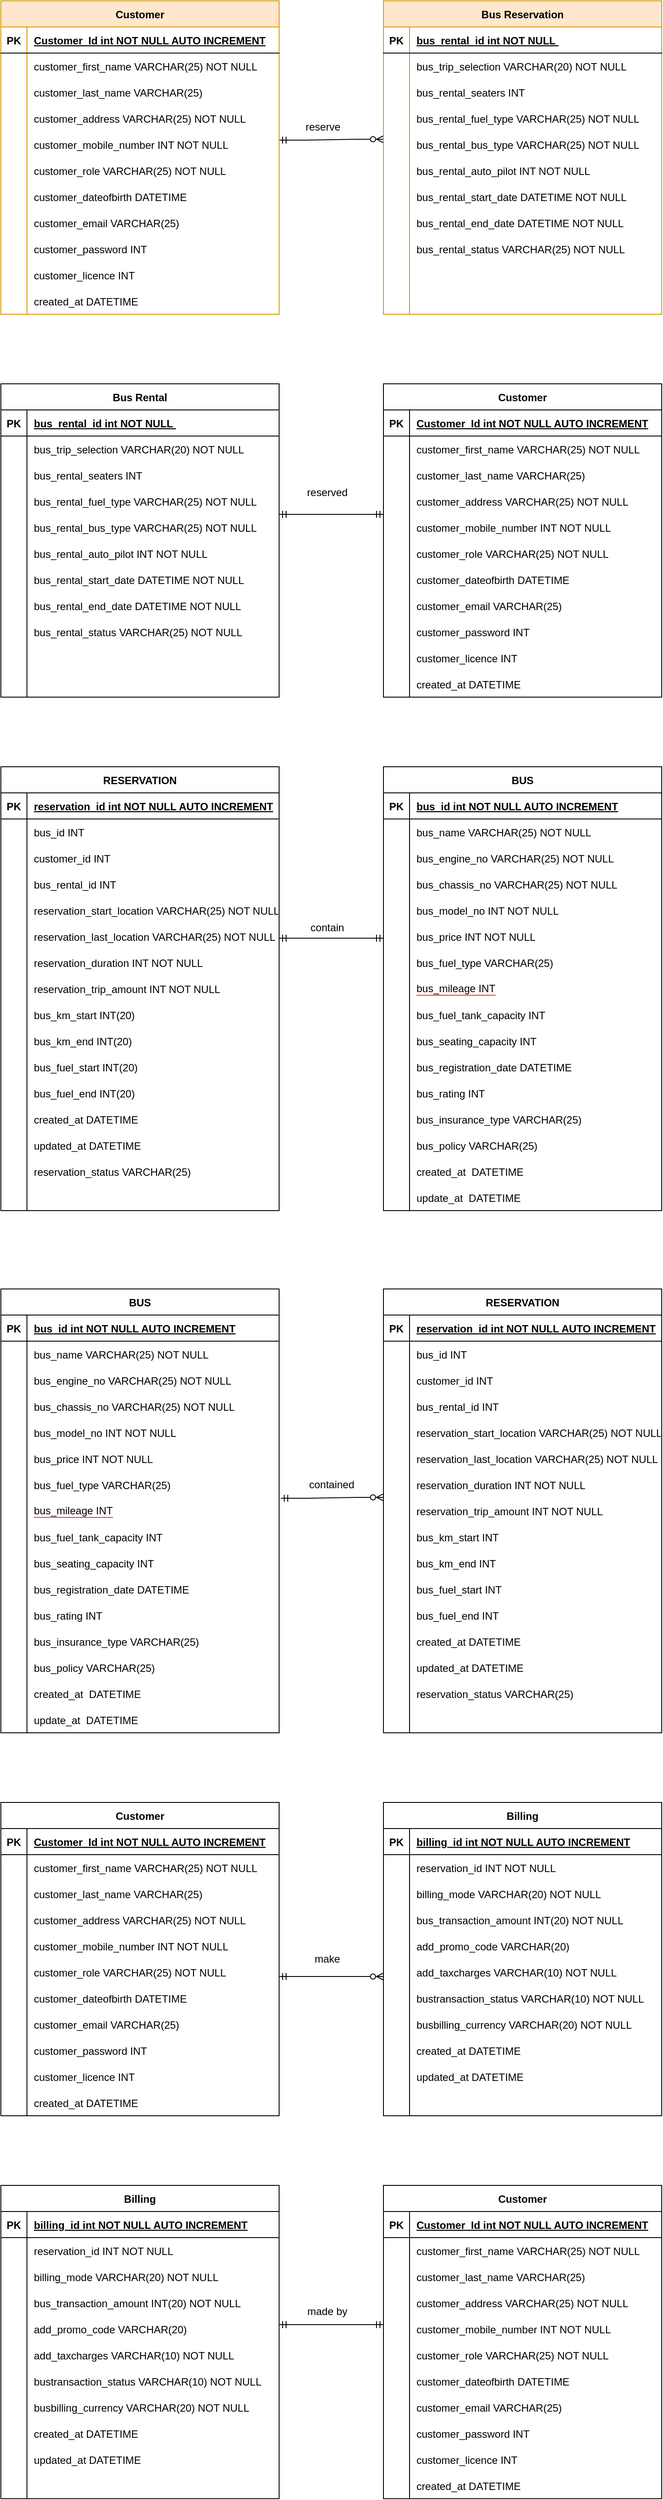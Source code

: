 <mxfile version="20.6.2" type="device"><diagram id="fEBh39KJR9QOX5U5PzTT" name="Page-1"><mxGraphModel dx="1038" dy="627" grid="0" gridSize="10" guides="1" tooltips="1" connect="1" arrows="1" fold="1" page="0" pageScale="1" pageWidth="850" pageHeight="9000" math="0" shadow="0"><root><mxCell id="0"/><mxCell id="1" parent="0"/><mxCell id="h5LuSqTZLVPK_onfoisI-70" value="" style="edgeStyle=entityRelationEdgeStyle;fontSize=12;html=1;endArrow=ERzeroToMany;startArrow=ERmandOne;rounded=0;" parent="1" edge="1"><mxGeometry width="100" height="100" relative="1" as="geometry"><mxPoint x="360" y="240" as="sourcePoint"/><mxPoint x="480" y="239" as="targetPoint"/></mxGeometry></mxCell><mxCell id="h5LuSqTZLVPK_onfoisI-139" value="" style="edgeStyle=entityRelationEdgeStyle;fontSize=12;html=1;endArrow=ERmandOne;startArrow=ERmandOne;rounded=0;" parent="1" edge="1"><mxGeometry width="100" height="100" relative="1" as="geometry"><mxPoint x="360" y="670" as="sourcePoint"/><mxPoint x="480" y="670" as="targetPoint"/></mxGeometry></mxCell><mxCell id="h5LuSqTZLVPK_onfoisI-141" value="reserve" style="text;html=1;align=center;verticalAlign=middle;resizable=0;points=[];autosize=1;strokeColor=none;fillColor=none;" parent="1" vertex="1"><mxGeometry x="380" y="210" width="60" height="30" as="geometry"/></mxCell><mxCell id="h5LuSqTZLVPK_onfoisI-142" value="reserved" style="text;html=1;align=center;verticalAlign=middle;resizable=0;points=[];autosize=1;strokeColor=none;fillColor=none;" parent="1" vertex="1"><mxGeometry x="380" y="630" width="70" height="30" as="geometry"/></mxCell><mxCell id="h5LuSqTZLVPK_onfoisI-402" value="" style="edgeStyle=entityRelationEdgeStyle;fontSize=12;html=1;endArrow=ERmandOne;startArrow=ERmandOne;rounded=0;" parent="1" edge="1"><mxGeometry width="100" height="100" relative="1" as="geometry"><mxPoint x="360" y="1157" as="sourcePoint"/><mxPoint x="480" y="1157" as="targetPoint"/></mxGeometry></mxCell><mxCell id="h5LuSqTZLVPK_onfoisI-403" value="contain" style="text;html=1;align=center;verticalAlign=middle;resizable=0;points=[];autosize=1;strokeColor=none;fillColor=none;" parent="1" vertex="1"><mxGeometry x="385" y="1130" width="60" height="30" as="geometry"/></mxCell><mxCell id="h5LuSqTZLVPK_onfoisI-406" value="" style="edgeStyle=entityRelationEdgeStyle;fontSize=12;html=1;endArrow=ERzeroToMany;startArrow=ERmandOne;rounded=0;entryX=-0.006;entryY=0.298;entryDx=0;entryDy=0;entryPerimeter=0;" parent="1" edge="1"><mxGeometry width="100" height="100" relative="1" as="geometry"><mxPoint x="361.92" y="1800.53" as="sourcePoint"/><mxPoint x="480.0" y="1799.47" as="targetPoint"/></mxGeometry></mxCell><mxCell id="h5LuSqTZLVPK_onfoisI-407" value="contained" style="text;html=1;align=center;verticalAlign=middle;resizable=0;points=[];autosize=1;strokeColor=none;fillColor=none;" parent="1" vertex="1"><mxGeometry x="380" y="1770" width="80" height="30" as="geometry"/></mxCell><mxCell id="h5LuSqTZLVPK_onfoisI-563" value="" style="edgeStyle=entityRelationEdgeStyle;fontSize=12;html=1;endArrow=ERzeroToMany;startArrow=ERmandOne;rounded=0;" parent="1" edge="1"><mxGeometry width="100" height="100" relative="1" as="geometry"><mxPoint x="360" y="2350" as="sourcePoint"/><mxPoint x="480" y="2350" as="targetPoint"/></mxGeometry></mxCell><mxCell id="h5LuSqTZLVPK_onfoisI-564" value="make" style="text;html=1;align=center;verticalAlign=middle;resizable=0;points=[];autosize=1;strokeColor=none;fillColor=none;" parent="1" vertex="1"><mxGeometry x="390" y="2315" width="50" height="30" as="geometry"/></mxCell><mxCell id="h5LuSqTZLVPK_onfoisI-565" value="" style="edgeStyle=entityRelationEdgeStyle;fontSize=12;html=1;endArrow=ERmandOne;startArrow=ERmandOne;rounded=0;" parent="1" edge="1"><mxGeometry width="100" height="100" relative="1" as="geometry"><mxPoint x="360" y="2750" as="sourcePoint"/><mxPoint x="480.0" y="2750" as="targetPoint"/></mxGeometry></mxCell><mxCell id="h5LuSqTZLVPK_onfoisI-566" value="made by" style="text;html=1;align=center;verticalAlign=middle;resizable=0;points=[];autosize=1;strokeColor=none;fillColor=none;" parent="1" vertex="1"><mxGeometry x="380" y="2720" width="70" height="30" as="geometry"/></mxCell><mxCell id="DlcQ-YexeL57EdLqmfJX-35" value="Customer" style="shape=table;startSize=30;container=1;collapsible=1;childLayout=tableLayout;fixedRows=1;rowLines=0;fontStyle=1;align=center;resizeLast=1;fillColor=#ffe6cc;strokeColor=#d79b00;" parent="1" vertex="1"><mxGeometry x="40" y="80" width="320" height="360" as="geometry"/></mxCell><mxCell id="DlcQ-YexeL57EdLqmfJX-36" value="" style="shape=tableRow;horizontal=0;startSize=0;swimlaneHead=0;swimlaneBody=0;fillColor=none;collapsible=0;dropTarget=0;points=[[0,0.5],[1,0.5]];portConstraint=eastwest;top=0;left=0;right=0;bottom=1;" parent="DlcQ-YexeL57EdLqmfJX-35" vertex="1"><mxGeometry y="30" width="320" height="30" as="geometry"/></mxCell><mxCell id="DlcQ-YexeL57EdLqmfJX-37" value="PK" style="shape=partialRectangle;connectable=0;fillColor=none;top=0;left=0;bottom=0;right=0;fontStyle=1;overflow=hidden;" parent="DlcQ-YexeL57EdLqmfJX-36" vertex="1"><mxGeometry width="30" height="30" as="geometry"><mxRectangle width="30" height="30" as="alternateBounds"/></mxGeometry></mxCell><mxCell id="DlcQ-YexeL57EdLqmfJX-38" value="Customer_Id int NOT NULL AUTO INCREMENT" style="shape=partialRectangle;connectable=0;fillColor=none;top=0;left=0;bottom=0;right=0;align=left;spacingLeft=6;fontStyle=5;overflow=hidden;" parent="DlcQ-YexeL57EdLqmfJX-36" vertex="1"><mxGeometry x="30" width="290" height="30" as="geometry"><mxRectangle width="290" height="30" as="alternateBounds"/></mxGeometry></mxCell><mxCell id="DlcQ-YexeL57EdLqmfJX-39" value="" style="shape=tableRow;horizontal=0;startSize=0;swimlaneHead=0;swimlaneBody=0;fillColor=none;collapsible=0;dropTarget=0;points=[[0,0.5],[1,0.5]];portConstraint=eastwest;top=0;left=0;right=0;bottom=0;" parent="DlcQ-YexeL57EdLqmfJX-35" vertex="1"><mxGeometry y="60" width="320" height="30" as="geometry"/></mxCell><mxCell id="DlcQ-YexeL57EdLqmfJX-40" value="" style="shape=partialRectangle;connectable=0;fillColor=none;top=0;left=0;bottom=0;right=0;editable=1;overflow=hidden;" parent="DlcQ-YexeL57EdLqmfJX-39" vertex="1"><mxGeometry width="30" height="30" as="geometry"><mxRectangle width="30" height="30" as="alternateBounds"/></mxGeometry></mxCell><mxCell id="DlcQ-YexeL57EdLqmfJX-41" value="customer_first_name VARCHAR(25) NOT NULL" style="shape=partialRectangle;connectable=0;fillColor=none;top=0;left=0;bottom=0;right=0;align=left;spacingLeft=6;overflow=hidden;" parent="DlcQ-YexeL57EdLqmfJX-39" vertex="1"><mxGeometry x="30" width="290" height="30" as="geometry"><mxRectangle width="290" height="30" as="alternateBounds"/></mxGeometry></mxCell><mxCell id="DlcQ-YexeL57EdLqmfJX-42" value="" style="shape=tableRow;horizontal=0;startSize=0;swimlaneHead=0;swimlaneBody=0;fillColor=none;collapsible=0;dropTarget=0;points=[[0,0.5],[1,0.5]];portConstraint=eastwest;top=0;left=0;right=0;bottom=0;" parent="DlcQ-YexeL57EdLqmfJX-35" vertex="1"><mxGeometry y="90" width="320" height="30" as="geometry"/></mxCell><mxCell id="DlcQ-YexeL57EdLqmfJX-43" value="" style="shape=partialRectangle;connectable=0;fillColor=none;top=0;left=0;bottom=0;right=0;editable=1;overflow=hidden;" parent="DlcQ-YexeL57EdLqmfJX-42" vertex="1"><mxGeometry width="30" height="30" as="geometry"><mxRectangle width="30" height="30" as="alternateBounds"/></mxGeometry></mxCell><mxCell id="DlcQ-YexeL57EdLqmfJX-44" value="customer_last_name VARCHAR(25)" style="shape=partialRectangle;connectable=0;fillColor=none;top=0;left=0;bottom=0;right=0;align=left;spacingLeft=6;overflow=hidden;" parent="DlcQ-YexeL57EdLqmfJX-42" vertex="1"><mxGeometry x="30" width="290" height="30" as="geometry"><mxRectangle width="290" height="30" as="alternateBounds"/></mxGeometry></mxCell><mxCell id="DlcQ-YexeL57EdLqmfJX-45" value="" style="shape=tableRow;horizontal=0;startSize=0;swimlaneHead=0;swimlaneBody=0;fillColor=none;collapsible=0;dropTarget=0;points=[[0,0.5],[1,0.5]];portConstraint=eastwest;top=0;left=0;right=0;bottom=0;" parent="DlcQ-YexeL57EdLqmfJX-35" vertex="1"><mxGeometry y="120" width="320" height="30" as="geometry"/></mxCell><mxCell id="DlcQ-YexeL57EdLqmfJX-46" value="" style="shape=partialRectangle;connectable=0;fillColor=none;top=0;left=0;bottom=0;right=0;editable=1;overflow=hidden;" parent="DlcQ-YexeL57EdLqmfJX-45" vertex="1"><mxGeometry width="30" height="30" as="geometry"><mxRectangle width="30" height="30" as="alternateBounds"/></mxGeometry></mxCell><mxCell id="DlcQ-YexeL57EdLqmfJX-47" value="customer_address VARCHAR(25) NOT NULL" style="shape=partialRectangle;connectable=0;fillColor=none;top=0;left=0;bottom=0;right=0;align=left;spacingLeft=6;overflow=hidden;" parent="DlcQ-YexeL57EdLqmfJX-45" vertex="1"><mxGeometry x="30" width="290" height="30" as="geometry"><mxRectangle width="290" height="30" as="alternateBounds"/></mxGeometry></mxCell><mxCell id="DlcQ-YexeL57EdLqmfJX-48" value="" style="shape=tableRow;horizontal=0;startSize=0;swimlaneHead=0;swimlaneBody=0;fillColor=none;collapsible=0;dropTarget=0;points=[[0,0.5],[1,0.5]];portConstraint=eastwest;top=0;left=0;right=0;bottom=0;" parent="DlcQ-YexeL57EdLqmfJX-35" vertex="1"><mxGeometry y="150" width="320" height="30" as="geometry"/></mxCell><mxCell id="DlcQ-YexeL57EdLqmfJX-49" value="" style="shape=partialRectangle;connectable=0;fillColor=none;top=0;left=0;bottom=0;right=0;editable=1;overflow=hidden;" parent="DlcQ-YexeL57EdLqmfJX-48" vertex="1"><mxGeometry width="30" height="30" as="geometry"><mxRectangle width="30" height="30" as="alternateBounds"/></mxGeometry></mxCell><mxCell id="DlcQ-YexeL57EdLqmfJX-50" value="customer_mobile_number INT NOT NULL" style="shape=partialRectangle;connectable=0;fillColor=none;top=0;left=0;bottom=0;right=0;align=left;spacingLeft=6;overflow=hidden;" parent="DlcQ-YexeL57EdLqmfJX-48" vertex="1"><mxGeometry x="30" width="290" height="30" as="geometry"><mxRectangle width="290" height="30" as="alternateBounds"/></mxGeometry></mxCell><mxCell id="DlcQ-YexeL57EdLqmfJX-51" value="" style="shape=tableRow;horizontal=0;startSize=0;swimlaneHead=0;swimlaneBody=0;fillColor=none;collapsible=0;dropTarget=0;points=[[0,0.5],[1,0.5]];portConstraint=eastwest;top=0;left=0;right=0;bottom=0;" parent="DlcQ-YexeL57EdLqmfJX-35" vertex="1"><mxGeometry y="180" width="320" height="30" as="geometry"/></mxCell><mxCell id="DlcQ-YexeL57EdLqmfJX-52" value="" style="shape=partialRectangle;connectable=0;fillColor=none;top=0;left=0;bottom=0;right=0;editable=1;overflow=hidden;" parent="DlcQ-YexeL57EdLqmfJX-51" vertex="1"><mxGeometry width="30" height="30" as="geometry"><mxRectangle width="30" height="30" as="alternateBounds"/></mxGeometry></mxCell><mxCell id="DlcQ-YexeL57EdLqmfJX-53" value="customer_role VARCHAR(25) NOT NULL" style="shape=partialRectangle;connectable=0;fillColor=none;top=0;left=0;bottom=0;right=0;align=left;spacingLeft=6;overflow=hidden;" parent="DlcQ-YexeL57EdLqmfJX-51" vertex="1"><mxGeometry x="30" width="290" height="30" as="geometry"><mxRectangle width="290" height="30" as="alternateBounds"/></mxGeometry></mxCell><mxCell id="DlcQ-YexeL57EdLqmfJX-54" value="" style="shape=tableRow;horizontal=0;startSize=0;swimlaneHead=0;swimlaneBody=0;fillColor=none;collapsible=0;dropTarget=0;points=[[0,0.5],[1,0.5]];portConstraint=eastwest;top=0;left=0;right=0;bottom=0;" parent="DlcQ-YexeL57EdLqmfJX-35" vertex="1"><mxGeometry y="210" width="320" height="30" as="geometry"/></mxCell><mxCell id="DlcQ-YexeL57EdLqmfJX-55" value="" style="shape=partialRectangle;connectable=0;fillColor=none;top=0;left=0;bottom=0;right=0;editable=1;overflow=hidden;" parent="DlcQ-YexeL57EdLqmfJX-54" vertex="1"><mxGeometry width="30" height="30" as="geometry"><mxRectangle width="30" height="30" as="alternateBounds"/></mxGeometry></mxCell><mxCell id="DlcQ-YexeL57EdLqmfJX-56" value="customer_dateofbirth DATETIME" style="shape=partialRectangle;connectable=0;fillColor=none;top=0;left=0;bottom=0;right=0;align=left;spacingLeft=6;overflow=hidden;strokeColor=#FFD966;" parent="DlcQ-YexeL57EdLqmfJX-54" vertex="1"><mxGeometry x="30" width="290" height="30" as="geometry"><mxRectangle width="290" height="30" as="alternateBounds"/></mxGeometry></mxCell><mxCell id="DlcQ-YexeL57EdLqmfJX-57" value="" style="shape=tableRow;horizontal=0;startSize=0;swimlaneHead=0;swimlaneBody=0;fillColor=none;collapsible=0;dropTarget=0;points=[[0,0.5],[1,0.5]];portConstraint=eastwest;top=0;left=0;right=0;bottom=0;" parent="DlcQ-YexeL57EdLqmfJX-35" vertex="1"><mxGeometry y="240" width="320" height="30" as="geometry"/></mxCell><mxCell id="DlcQ-YexeL57EdLqmfJX-58" value="" style="shape=partialRectangle;connectable=0;fillColor=none;top=0;left=0;bottom=0;right=0;editable=1;overflow=hidden;" parent="DlcQ-YexeL57EdLqmfJX-57" vertex="1"><mxGeometry width="30" height="30" as="geometry"><mxRectangle width="30" height="30" as="alternateBounds"/></mxGeometry></mxCell><mxCell id="DlcQ-YexeL57EdLqmfJX-59" value="customer_email VARCHAR(25)" style="shape=partialRectangle;connectable=0;fillColor=none;top=0;left=0;bottom=0;right=0;align=left;spacingLeft=6;overflow=hidden;labelBackgroundColor=none;labelBorderColor=none;" parent="DlcQ-YexeL57EdLqmfJX-57" vertex="1"><mxGeometry x="30" width="290" height="30" as="geometry"><mxRectangle width="290" height="30" as="alternateBounds"/></mxGeometry></mxCell><mxCell id="DlcQ-YexeL57EdLqmfJX-60" value="" style="shape=tableRow;horizontal=0;startSize=0;swimlaneHead=0;swimlaneBody=0;fillColor=none;collapsible=0;dropTarget=0;points=[[0,0.5],[1,0.5]];portConstraint=eastwest;top=0;left=0;right=0;bottom=0;" parent="DlcQ-YexeL57EdLqmfJX-35" vertex="1"><mxGeometry y="270" width="320" height="30" as="geometry"/></mxCell><mxCell id="DlcQ-YexeL57EdLqmfJX-61" value="" style="shape=partialRectangle;connectable=0;fillColor=none;top=0;left=0;bottom=0;right=0;editable=1;overflow=hidden;" parent="DlcQ-YexeL57EdLqmfJX-60" vertex="1"><mxGeometry width="30" height="30" as="geometry"><mxRectangle width="30" height="30" as="alternateBounds"/></mxGeometry></mxCell><mxCell id="DlcQ-YexeL57EdLqmfJX-62" value="customer_password INT" style="shape=partialRectangle;connectable=0;fillColor=none;top=0;left=0;bottom=0;right=0;align=left;spacingLeft=6;overflow=hidden;" parent="DlcQ-YexeL57EdLqmfJX-60" vertex="1"><mxGeometry x="30" width="290" height="30" as="geometry"><mxRectangle width="290" height="30" as="alternateBounds"/></mxGeometry></mxCell><mxCell id="DlcQ-YexeL57EdLqmfJX-63" value="" style="shape=tableRow;horizontal=0;startSize=0;swimlaneHead=0;swimlaneBody=0;fillColor=none;collapsible=0;dropTarget=0;points=[[0,0.5],[1,0.5]];portConstraint=eastwest;top=0;left=0;right=0;bottom=0;" parent="DlcQ-YexeL57EdLqmfJX-35" vertex="1"><mxGeometry y="300" width="320" height="30" as="geometry"/></mxCell><mxCell id="DlcQ-YexeL57EdLqmfJX-64" value="" style="shape=partialRectangle;connectable=0;fillColor=none;top=0;left=0;bottom=0;right=0;editable=1;overflow=hidden;" parent="DlcQ-YexeL57EdLqmfJX-63" vertex="1"><mxGeometry width="30" height="30" as="geometry"><mxRectangle width="30" height="30" as="alternateBounds"/></mxGeometry></mxCell><mxCell id="DlcQ-YexeL57EdLqmfJX-65" value="customer_licence INT" style="shape=partialRectangle;connectable=0;fillColor=none;top=0;left=0;bottom=0;right=0;align=left;spacingLeft=6;overflow=hidden;" parent="DlcQ-YexeL57EdLqmfJX-63" vertex="1"><mxGeometry x="30" width="290" height="30" as="geometry"><mxRectangle width="290" height="30" as="alternateBounds"/></mxGeometry></mxCell><mxCell id="DlcQ-YexeL57EdLqmfJX-66" value="" style="shape=tableRow;horizontal=0;startSize=0;swimlaneHead=0;swimlaneBody=0;fillColor=none;collapsible=0;dropTarget=0;points=[[0,0.5],[1,0.5]];portConstraint=eastwest;top=0;left=0;right=0;bottom=0;" parent="DlcQ-YexeL57EdLqmfJX-35" vertex="1"><mxGeometry y="330" width="320" height="30" as="geometry"/></mxCell><mxCell id="DlcQ-YexeL57EdLqmfJX-67" value="" style="shape=partialRectangle;connectable=0;fillColor=none;top=0;left=0;bottom=0;right=0;editable=1;overflow=hidden;" parent="DlcQ-YexeL57EdLqmfJX-66" vertex="1"><mxGeometry width="30" height="30" as="geometry"><mxRectangle width="30" height="30" as="alternateBounds"/></mxGeometry></mxCell><mxCell id="DlcQ-YexeL57EdLqmfJX-68" value="created_at DATETIME" style="shape=partialRectangle;connectable=0;fillColor=none;top=0;left=0;bottom=0;right=0;align=left;spacingLeft=6;overflow=hidden;" parent="DlcQ-YexeL57EdLqmfJX-66" vertex="1"><mxGeometry x="30" width="290" height="30" as="geometry"><mxRectangle width="290" height="30" as="alternateBounds"/></mxGeometry></mxCell><mxCell id="DlcQ-YexeL57EdLqmfJX-69" value="Bus Reservation" style="shape=table;startSize=30;container=1;collapsible=1;childLayout=tableLayout;fixedRows=1;rowLines=0;fontStyle=1;align=center;resizeLast=1;fillColor=#ffe6cc;strokeColor=#d79b00;" parent="1" vertex="1"><mxGeometry x="480" y="80" width="320" height="360" as="geometry"/></mxCell><mxCell id="DlcQ-YexeL57EdLqmfJX-70" value="" style="shape=tableRow;horizontal=0;startSize=0;swimlaneHead=0;swimlaneBody=0;fillColor=none;collapsible=0;dropTarget=0;points=[[0,0.5],[1,0.5]];portConstraint=eastwest;top=0;left=0;right=0;bottom=1;" parent="DlcQ-YexeL57EdLqmfJX-69" vertex="1"><mxGeometry y="30" width="320" height="30" as="geometry"/></mxCell><mxCell id="DlcQ-YexeL57EdLqmfJX-71" value="PK" style="shape=partialRectangle;connectable=0;fillColor=none;top=0;left=0;bottom=0;right=0;fontStyle=1;overflow=hidden;" parent="DlcQ-YexeL57EdLqmfJX-70" vertex="1"><mxGeometry width="30" height="30" as="geometry"><mxRectangle width="30" height="30" as="alternateBounds"/></mxGeometry></mxCell><mxCell id="DlcQ-YexeL57EdLqmfJX-72" value="bus_rental_id int NOT NULL " style="shape=partialRectangle;connectable=0;fillColor=none;top=0;left=0;bottom=0;right=0;align=left;spacingLeft=6;fontStyle=5;overflow=hidden;" parent="DlcQ-YexeL57EdLqmfJX-70" vertex="1"><mxGeometry x="30" width="290" height="30" as="geometry"><mxRectangle width="290" height="30" as="alternateBounds"/></mxGeometry></mxCell><mxCell id="DlcQ-YexeL57EdLqmfJX-73" value="" style="shape=tableRow;horizontal=0;startSize=0;swimlaneHead=0;swimlaneBody=0;fillColor=none;collapsible=0;dropTarget=0;points=[[0,0.5],[1,0.5]];portConstraint=eastwest;top=0;left=0;right=0;bottom=0;" parent="DlcQ-YexeL57EdLqmfJX-69" vertex="1"><mxGeometry y="60" width="320" height="30" as="geometry"/></mxCell><mxCell id="DlcQ-YexeL57EdLqmfJX-74" value="" style="shape=partialRectangle;connectable=0;fillColor=none;top=0;left=0;bottom=0;right=0;editable=1;overflow=hidden;" parent="DlcQ-YexeL57EdLqmfJX-73" vertex="1"><mxGeometry width="30" height="30" as="geometry"><mxRectangle width="30" height="30" as="alternateBounds"/></mxGeometry></mxCell><mxCell id="DlcQ-YexeL57EdLqmfJX-75" value="bus_trip_selection VARCHAR(20) NOT NULL" style="shape=partialRectangle;connectable=0;fillColor=none;top=0;left=0;bottom=0;right=0;align=left;spacingLeft=6;overflow=hidden;" parent="DlcQ-YexeL57EdLqmfJX-73" vertex="1"><mxGeometry x="30" width="290" height="30" as="geometry"><mxRectangle width="290" height="30" as="alternateBounds"/></mxGeometry></mxCell><mxCell id="DlcQ-YexeL57EdLqmfJX-76" value="" style="shape=tableRow;horizontal=0;startSize=0;swimlaneHead=0;swimlaneBody=0;fillColor=none;collapsible=0;dropTarget=0;points=[[0,0.5],[1,0.5]];portConstraint=eastwest;top=0;left=0;right=0;bottom=0;" parent="DlcQ-YexeL57EdLqmfJX-69" vertex="1"><mxGeometry y="90" width="320" height="30" as="geometry"/></mxCell><mxCell id="DlcQ-YexeL57EdLqmfJX-77" value="" style="shape=partialRectangle;connectable=0;fillColor=none;top=0;left=0;bottom=0;right=0;editable=1;overflow=hidden;" parent="DlcQ-YexeL57EdLqmfJX-76" vertex="1"><mxGeometry width="30" height="30" as="geometry"><mxRectangle width="30" height="30" as="alternateBounds"/></mxGeometry></mxCell><mxCell id="DlcQ-YexeL57EdLqmfJX-78" value="bus_rental_seaters INT" style="shape=partialRectangle;connectable=0;fillColor=none;top=0;left=0;bottom=0;right=0;align=left;spacingLeft=6;overflow=hidden;" parent="DlcQ-YexeL57EdLqmfJX-76" vertex="1"><mxGeometry x="30" width="290" height="30" as="geometry"><mxRectangle width="290" height="30" as="alternateBounds"/></mxGeometry></mxCell><mxCell id="DlcQ-YexeL57EdLqmfJX-79" value="" style="shape=tableRow;horizontal=0;startSize=0;swimlaneHead=0;swimlaneBody=0;fillColor=none;collapsible=0;dropTarget=0;points=[[0,0.5],[1,0.5]];portConstraint=eastwest;top=0;left=0;right=0;bottom=0;" parent="DlcQ-YexeL57EdLqmfJX-69" vertex="1"><mxGeometry y="120" width="320" height="30" as="geometry"/></mxCell><mxCell id="DlcQ-YexeL57EdLqmfJX-80" value="" style="shape=partialRectangle;connectable=0;fillColor=none;top=0;left=0;bottom=0;right=0;editable=1;overflow=hidden;" parent="DlcQ-YexeL57EdLqmfJX-79" vertex="1"><mxGeometry width="30" height="30" as="geometry"><mxRectangle width="30" height="30" as="alternateBounds"/></mxGeometry></mxCell><mxCell id="DlcQ-YexeL57EdLqmfJX-81" value="bus_rental_fuel_type VARCHAR(25) NOT NULL" style="shape=partialRectangle;connectable=0;fillColor=none;top=0;left=0;bottom=0;right=0;align=left;spacingLeft=6;overflow=hidden;" parent="DlcQ-YexeL57EdLqmfJX-79" vertex="1"><mxGeometry x="30" width="290" height="30" as="geometry"><mxRectangle width="290" height="30" as="alternateBounds"/></mxGeometry></mxCell><mxCell id="DlcQ-YexeL57EdLqmfJX-82" value="" style="shape=tableRow;horizontal=0;startSize=0;swimlaneHead=0;swimlaneBody=0;fillColor=none;collapsible=0;dropTarget=0;points=[[0,0.5],[1,0.5]];portConstraint=eastwest;top=0;left=0;right=0;bottom=0;" parent="DlcQ-YexeL57EdLqmfJX-69" vertex="1"><mxGeometry y="150" width="320" height="30" as="geometry"/></mxCell><mxCell id="DlcQ-YexeL57EdLqmfJX-83" value="" style="shape=partialRectangle;connectable=0;fillColor=none;top=0;left=0;bottom=0;right=0;editable=1;overflow=hidden;" parent="DlcQ-YexeL57EdLqmfJX-82" vertex="1"><mxGeometry width="30" height="30" as="geometry"><mxRectangle width="30" height="30" as="alternateBounds"/></mxGeometry></mxCell><mxCell id="DlcQ-YexeL57EdLqmfJX-84" value="bus_rental_bus_type VARCHAR(25) NOT NULL" style="shape=partialRectangle;connectable=0;fillColor=none;top=0;left=0;bottom=0;right=0;align=left;spacingLeft=6;overflow=hidden;" parent="DlcQ-YexeL57EdLqmfJX-82" vertex="1"><mxGeometry x="30" width="290" height="30" as="geometry"><mxRectangle width="290" height="30" as="alternateBounds"/></mxGeometry></mxCell><mxCell id="DlcQ-YexeL57EdLqmfJX-85" value="" style="shape=tableRow;horizontal=0;startSize=0;swimlaneHead=0;swimlaneBody=0;fillColor=none;collapsible=0;dropTarget=0;points=[[0,0.5],[1,0.5]];portConstraint=eastwest;top=0;left=0;right=0;bottom=0;" parent="DlcQ-YexeL57EdLqmfJX-69" vertex="1"><mxGeometry y="180" width="320" height="30" as="geometry"/></mxCell><mxCell id="DlcQ-YexeL57EdLqmfJX-86" value="" style="shape=partialRectangle;connectable=0;fillColor=none;top=0;left=0;bottom=0;right=0;editable=1;overflow=hidden;" parent="DlcQ-YexeL57EdLqmfJX-85" vertex="1"><mxGeometry width="30" height="30" as="geometry"><mxRectangle width="30" height="30" as="alternateBounds"/></mxGeometry></mxCell><mxCell id="DlcQ-YexeL57EdLqmfJX-87" value="bus_rental_auto_pilot INT NOT NULL" style="shape=partialRectangle;connectable=0;fillColor=none;top=0;left=0;bottom=0;right=0;align=left;spacingLeft=6;overflow=hidden;" parent="DlcQ-YexeL57EdLqmfJX-85" vertex="1"><mxGeometry x="30" width="290" height="30" as="geometry"><mxRectangle width="290" height="30" as="alternateBounds"/></mxGeometry></mxCell><mxCell id="DlcQ-YexeL57EdLqmfJX-88" value="" style="shape=tableRow;horizontal=0;startSize=0;swimlaneHead=0;swimlaneBody=0;fillColor=none;collapsible=0;dropTarget=0;points=[[0,0.5],[1,0.5]];portConstraint=eastwest;top=0;left=0;right=0;bottom=0;" parent="DlcQ-YexeL57EdLqmfJX-69" vertex="1"><mxGeometry y="210" width="320" height="30" as="geometry"/></mxCell><mxCell id="DlcQ-YexeL57EdLqmfJX-89" value="" style="shape=partialRectangle;connectable=0;fillColor=none;top=0;left=0;bottom=0;right=0;editable=1;overflow=hidden;" parent="DlcQ-YexeL57EdLqmfJX-88" vertex="1"><mxGeometry width="30" height="30" as="geometry"><mxRectangle width="30" height="30" as="alternateBounds"/></mxGeometry></mxCell><mxCell id="DlcQ-YexeL57EdLqmfJX-90" value="bus_rental_start_date DATETIME NOT NULL" style="shape=partialRectangle;connectable=0;fillColor=none;top=0;left=0;bottom=0;right=0;align=left;spacingLeft=6;overflow=hidden;" parent="DlcQ-YexeL57EdLqmfJX-88" vertex="1"><mxGeometry x="30" width="290" height="30" as="geometry"><mxRectangle width="290" height="30" as="alternateBounds"/></mxGeometry></mxCell><mxCell id="DlcQ-YexeL57EdLqmfJX-91" value="" style="shape=tableRow;horizontal=0;startSize=0;swimlaneHead=0;swimlaneBody=0;fillColor=none;collapsible=0;dropTarget=0;points=[[0,0.5],[1,0.5]];portConstraint=eastwest;top=0;left=0;right=0;bottom=0;" parent="DlcQ-YexeL57EdLqmfJX-69" vertex="1"><mxGeometry y="240" width="320" height="30" as="geometry"/></mxCell><mxCell id="DlcQ-YexeL57EdLqmfJX-92" value="" style="shape=partialRectangle;connectable=0;fillColor=none;top=0;left=0;bottom=0;right=0;editable=1;overflow=hidden;" parent="DlcQ-YexeL57EdLqmfJX-91" vertex="1"><mxGeometry width="30" height="30" as="geometry"><mxRectangle width="30" height="30" as="alternateBounds"/></mxGeometry></mxCell><mxCell id="DlcQ-YexeL57EdLqmfJX-93" value="bus_rental_end_date DATETIME NOT NULL" style="shape=partialRectangle;connectable=0;fillColor=none;top=0;left=0;bottom=0;right=0;align=left;spacingLeft=6;overflow=hidden;" parent="DlcQ-YexeL57EdLqmfJX-91" vertex="1"><mxGeometry x="30" width="290" height="30" as="geometry"><mxRectangle width="290" height="30" as="alternateBounds"/></mxGeometry></mxCell><mxCell id="DlcQ-YexeL57EdLqmfJX-94" value="" style="shape=tableRow;horizontal=0;startSize=0;swimlaneHead=0;swimlaneBody=0;fillColor=none;collapsible=0;dropTarget=0;points=[[0,0.5],[1,0.5]];portConstraint=eastwest;top=0;left=0;right=0;bottom=0;" parent="DlcQ-YexeL57EdLqmfJX-69" vertex="1"><mxGeometry y="270" width="320" height="30" as="geometry"/></mxCell><mxCell id="DlcQ-YexeL57EdLqmfJX-95" value="" style="shape=partialRectangle;connectable=0;fillColor=none;top=0;left=0;bottom=0;right=0;editable=1;overflow=hidden;" parent="DlcQ-YexeL57EdLqmfJX-94" vertex="1"><mxGeometry width="30" height="30" as="geometry"><mxRectangle width="30" height="30" as="alternateBounds"/></mxGeometry></mxCell><mxCell id="DlcQ-YexeL57EdLqmfJX-96" value="bus_rental_status VARCHAR(25) NOT NULL" style="shape=partialRectangle;connectable=0;fillColor=none;top=0;left=0;bottom=0;right=0;align=left;spacingLeft=6;overflow=hidden;" parent="DlcQ-YexeL57EdLqmfJX-94" vertex="1"><mxGeometry x="30" width="290" height="30" as="geometry"><mxRectangle width="290" height="30" as="alternateBounds"/></mxGeometry></mxCell><mxCell id="DlcQ-YexeL57EdLqmfJX-97" value="" style="shape=tableRow;horizontal=0;startSize=0;swimlaneHead=0;swimlaneBody=0;fillColor=none;collapsible=0;dropTarget=0;points=[[0,0.5],[1,0.5]];portConstraint=eastwest;top=0;left=0;right=0;bottom=0;" parent="DlcQ-YexeL57EdLqmfJX-69" vertex="1"><mxGeometry y="300" width="320" height="30" as="geometry"/></mxCell><mxCell id="DlcQ-YexeL57EdLqmfJX-98" value="" style="shape=partialRectangle;connectable=0;fillColor=none;top=0;left=0;bottom=0;right=0;editable=1;overflow=hidden;" parent="DlcQ-YexeL57EdLqmfJX-97" vertex="1"><mxGeometry width="30" height="30" as="geometry"><mxRectangle width="30" height="30" as="alternateBounds"/></mxGeometry></mxCell><mxCell id="DlcQ-YexeL57EdLqmfJX-99" value="" style="shape=partialRectangle;connectable=0;fillColor=none;top=0;left=0;bottom=0;right=0;align=left;spacingLeft=6;overflow=hidden;" parent="DlcQ-YexeL57EdLqmfJX-97" vertex="1"><mxGeometry x="30" width="290" height="30" as="geometry"><mxRectangle width="290" height="30" as="alternateBounds"/></mxGeometry></mxCell><mxCell id="DlcQ-YexeL57EdLqmfJX-100" value="" style="shape=tableRow;horizontal=0;startSize=0;swimlaneHead=0;swimlaneBody=0;fillColor=none;collapsible=0;dropTarget=0;points=[[0,0.5],[1,0.5]];portConstraint=eastwest;top=0;left=0;right=0;bottom=0;" parent="DlcQ-YexeL57EdLqmfJX-69" vertex="1"><mxGeometry y="330" width="320" height="30" as="geometry"/></mxCell><mxCell id="DlcQ-YexeL57EdLqmfJX-101" value="" style="shape=partialRectangle;connectable=0;fillColor=none;top=0;left=0;bottom=0;right=0;editable=1;overflow=hidden;" parent="DlcQ-YexeL57EdLqmfJX-100" vertex="1"><mxGeometry width="30" height="30" as="geometry"><mxRectangle width="30" height="30" as="alternateBounds"/></mxGeometry></mxCell><mxCell id="DlcQ-YexeL57EdLqmfJX-102" value="" style="shape=partialRectangle;connectable=0;fillColor=none;top=0;left=0;bottom=0;right=0;align=left;spacingLeft=6;overflow=hidden;" parent="DlcQ-YexeL57EdLqmfJX-100" vertex="1"><mxGeometry x="30" width="290" height="30" as="geometry"><mxRectangle width="290" height="30" as="alternateBounds"/></mxGeometry></mxCell><mxCell id="DlcQ-YexeL57EdLqmfJX-103" value="Bus Rental" style="shape=table;startSize=30;container=1;collapsible=1;childLayout=tableLayout;fixedRows=1;rowLines=0;fontStyle=1;align=center;resizeLast=1;" parent="1" vertex="1"><mxGeometry x="40" y="520" width="320" height="360" as="geometry"/></mxCell><mxCell id="DlcQ-YexeL57EdLqmfJX-104" value="" style="shape=tableRow;horizontal=0;startSize=0;swimlaneHead=0;swimlaneBody=0;fillColor=none;collapsible=0;dropTarget=0;points=[[0,0.5],[1,0.5]];portConstraint=eastwest;top=0;left=0;right=0;bottom=1;" parent="DlcQ-YexeL57EdLqmfJX-103" vertex="1"><mxGeometry y="30" width="320" height="30" as="geometry"/></mxCell><mxCell id="DlcQ-YexeL57EdLqmfJX-105" value="PK" style="shape=partialRectangle;connectable=0;fillColor=none;top=0;left=0;bottom=0;right=0;fontStyle=1;overflow=hidden;" parent="DlcQ-YexeL57EdLqmfJX-104" vertex="1"><mxGeometry width="30" height="30" as="geometry"><mxRectangle width="30" height="30" as="alternateBounds"/></mxGeometry></mxCell><mxCell id="DlcQ-YexeL57EdLqmfJX-106" value="bus_rental_id int NOT NULL " style="shape=partialRectangle;connectable=0;fillColor=none;top=0;left=0;bottom=0;right=0;align=left;spacingLeft=6;fontStyle=5;overflow=hidden;" parent="DlcQ-YexeL57EdLqmfJX-104" vertex="1"><mxGeometry x="30" width="290" height="30" as="geometry"><mxRectangle width="290" height="30" as="alternateBounds"/></mxGeometry></mxCell><mxCell id="DlcQ-YexeL57EdLqmfJX-107" value="" style="shape=tableRow;horizontal=0;startSize=0;swimlaneHead=0;swimlaneBody=0;fillColor=none;collapsible=0;dropTarget=0;points=[[0,0.5],[1,0.5]];portConstraint=eastwest;top=0;left=0;right=0;bottom=0;" parent="DlcQ-YexeL57EdLqmfJX-103" vertex="1"><mxGeometry y="60" width="320" height="30" as="geometry"/></mxCell><mxCell id="DlcQ-YexeL57EdLqmfJX-108" value="" style="shape=partialRectangle;connectable=0;fillColor=none;top=0;left=0;bottom=0;right=0;editable=1;overflow=hidden;" parent="DlcQ-YexeL57EdLqmfJX-107" vertex="1"><mxGeometry width="30" height="30" as="geometry"><mxRectangle width="30" height="30" as="alternateBounds"/></mxGeometry></mxCell><mxCell id="DlcQ-YexeL57EdLqmfJX-109" value="bus_trip_selection VARCHAR(20) NOT NULL" style="shape=partialRectangle;connectable=0;fillColor=none;top=0;left=0;bottom=0;right=0;align=left;spacingLeft=6;overflow=hidden;" parent="DlcQ-YexeL57EdLqmfJX-107" vertex="1"><mxGeometry x="30" width="290" height="30" as="geometry"><mxRectangle width="290" height="30" as="alternateBounds"/></mxGeometry></mxCell><mxCell id="DlcQ-YexeL57EdLqmfJX-110" value="" style="shape=tableRow;horizontal=0;startSize=0;swimlaneHead=0;swimlaneBody=0;fillColor=none;collapsible=0;dropTarget=0;points=[[0,0.5],[1,0.5]];portConstraint=eastwest;top=0;left=0;right=0;bottom=0;" parent="DlcQ-YexeL57EdLqmfJX-103" vertex="1"><mxGeometry y="90" width="320" height="30" as="geometry"/></mxCell><mxCell id="DlcQ-YexeL57EdLqmfJX-111" value="" style="shape=partialRectangle;connectable=0;fillColor=none;top=0;left=0;bottom=0;right=0;editable=1;overflow=hidden;" parent="DlcQ-YexeL57EdLqmfJX-110" vertex="1"><mxGeometry width="30" height="30" as="geometry"><mxRectangle width="30" height="30" as="alternateBounds"/></mxGeometry></mxCell><mxCell id="DlcQ-YexeL57EdLqmfJX-112" value="bus_rental_seaters INT" style="shape=partialRectangle;connectable=0;fillColor=none;top=0;left=0;bottom=0;right=0;align=left;spacingLeft=6;overflow=hidden;" parent="DlcQ-YexeL57EdLqmfJX-110" vertex="1"><mxGeometry x="30" width="290" height="30" as="geometry"><mxRectangle width="290" height="30" as="alternateBounds"/></mxGeometry></mxCell><mxCell id="DlcQ-YexeL57EdLqmfJX-113" value="" style="shape=tableRow;horizontal=0;startSize=0;swimlaneHead=0;swimlaneBody=0;fillColor=none;collapsible=0;dropTarget=0;points=[[0,0.5],[1,0.5]];portConstraint=eastwest;top=0;left=0;right=0;bottom=0;" parent="DlcQ-YexeL57EdLqmfJX-103" vertex="1"><mxGeometry y="120" width="320" height="30" as="geometry"/></mxCell><mxCell id="DlcQ-YexeL57EdLqmfJX-114" value="" style="shape=partialRectangle;connectable=0;fillColor=none;top=0;left=0;bottom=0;right=0;editable=1;overflow=hidden;" parent="DlcQ-YexeL57EdLqmfJX-113" vertex="1"><mxGeometry width="30" height="30" as="geometry"><mxRectangle width="30" height="30" as="alternateBounds"/></mxGeometry></mxCell><mxCell id="DlcQ-YexeL57EdLqmfJX-115" value="bus_rental_fuel_type VARCHAR(25) NOT NULL" style="shape=partialRectangle;connectable=0;fillColor=none;top=0;left=0;bottom=0;right=0;align=left;spacingLeft=6;overflow=hidden;" parent="DlcQ-YexeL57EdLqmfJX-113" vertex="1"><mxGeometry x="30" width="290" height="30" as="geometry"><mxRectangle width="290" height="30" as="alternateBounds"/></mxGeometry></mxCell><mxCell id="DlcQ-YexeL57EdLqmfJX-116" value="" style="shape=tableRow;horizontal=0;startSize=0;swimlaneHead=0;swimlaneBody=0;fillColor=none;collapsible=0;dropTarget=0;points=[[0,0.5],[1,0.5]];portConstraint=eastwest;top=0;left=0;right=0;bottom=0;" parent="DlcQ-YexeL57EdLqmfJX-103" vertex="1"><mxGeometry y="150" width="320" height="30" as="geometry"/></mxCell><mxCell id="DlcQ-YexeL57EdLqmfJX-117" value="" style="shape=partialRectangle;connectable=0;fillColor=none;top=0;left=0;bottom=0;right=0;editable=1;overflow=hidden;" parent="DlcQ-YexeL57EdLqmfJX-116" vertex="1"><mxGeometry width="30" height="30" as="geometry"><mxRectangle width="30" height="30" as="alternateBounds"/></mxGeometry></mxCell><mxCell id="DlcQ-YexeL57EdLqmfJX-118" value="bus_rental_bus_type VARCHAR(25) NOT NULL" style="shape=partialRectangle;connectable=0;fillColor=none;top=0;left=0;bottom=0;right=0;align=left;spacingLeft=6;overflow=hidden;" parent="DlcQ-YexeL57EdLqmfJX-116" vertex="1"><mxGeometry x="30" width="290" height="30" as="geometry"><mxRectangle width="290" height="30" as="alternateBounds"/></mxGeometry></mxCell><mxCell id="DlcQ-YexeL57EdLqmfJX-119" value="" style="shape=tableRow;horizontal=0;startSize=0;swimlaneHead=0;swimlaneBody=0;fillColor=none;collapsible=0;dropTarget=0;points=[[0,0.5],[1,0.5]];portConstraint=eastwest;top=0;left=0;right=0;bottom=0;" parent="DlcQ-YexeL57EdLqmfJX-103" vertex="1"><mxGeometry y="180" width="320" height="30" as="geometry"/></mxCell><mxCell id="DlcQ-YexeL57EdLqmfJX-120" value="" style="shape=partialRectangle;connectable=0;fillColor=none;top=0;left=0;bottom=0;right=0;editable=1;overflow=hidden;" parent="DlcQ-YexeL57EdLqmfJX-119" vertex="1"><mxGeometry width="30" height="30" as="geometry"><mxRectangle width="30" height="30" as="alternateBounds"/></mxGeometry></mxCell><mxCell id="DlcQ-YexeL57EdLqmfJX-121" value="bus_rental_auto_pilot INT NOT NULL" style="shape=partialRectangle;connectable=0;fillColor=none;top=0;left=0;bottom=0;right=0;align=left;spacingLeft=6;overflow=hidden;" parent="DlcQ-YexeL57EdLqmfJX-119" vertex="1"><mxGeometry x="30" width="290" height="30" as="geometry"><mxRectangle width="290" height="30" as="alternateBounds"/></mxGeometry></mxCell><mxCell id="DlcQ-YexeL57EdLqmfJX-122" value="" style="shape=tableRow;horizontal=0;startSize=0;swimlaneHead=0;swimlaneBody=0;fillColor=none;collapsible=0;dropTarget=0;points=[[0,0.5],[1,0.5]];portConstraint=eastwest;top=0;left=0;right=0;bottom=0;" parent="DlcQ-YexeL57EdLqmfJX-103" vertex="1"><mxGeometry y="210" width="320" height="30" as="geometry"/></mxCell><mxCell id="DlcQ-YexeL57EdLqmfJX-123" value="" style="shape=partialRectangle;connectable=0;fillColor=none;top=0;left=0;bottom=0;right=0;editable=1;overflow=hidden;" parent="DlcQ-YexeL57EdLqmfJX-122" vertex="1"><mxGeometry width="30" height="30" as="geometry"><mxRectangle width="30" height="30" as="alternateBounds"/></mxGeometry></mxCell><mxCell id="DlcQ-YexeL57EdLqmfJX-124" value="bus_rental_start_date DATETIME NOT NULL" style="shape=partialRectangle;connectable=0;fillColor=none;top=0;left=0;bottom=0;right=0;align=left;spacingLeft=6;overflow=hidden;" parent="DlcQ-YexeL57EdLqmfJX-122" vertex="1"><mxGeometry x="30" width="290" height="30" as="geometry"><mxRectangle width="290" height="30" as="alternateBounds"/></mxGeometry></mxCell><mxCell id="DlcQ-YexeL57EdLqmfJX-125" value="" style="shape=tableRow;horizontal=0;startSize=0;swimlaneHead=0;swimlaneBody=0;fillColor=none;collapsible=0;dropTarget=0;points=[[0,0.5],[1,0.5]];portConstraint=eastwest;top=0;left=0;right=0;bottom=0;" parent="DlcQ-YexeL57EdLqmfJX-103" vertex="1"><mxGeometry y="240" width="320" height="30" as="geometry"/></mxCell><mxCell id="DlcQ-YexeL57EdLqmfJX-126" value="" style="shape=partialRectangle;connectable=0;fillColor=none;top=0;left=0;bottom=0;right=0;editable=1;overflow=hidden;" parent="DlcQ-YexeL57EdLqmfJX-125" vertex="1"><mxGeometry width="30" height="30" as="geometry"><mxRectangle width="30" height="30" as="alternateBounds"/></mxGeometry></mxCell><mxCell id="DlcQ-YexeL57EdLqmfJX-127" value="bus_rental_end_date DATETIME NOT NULL" style="shape=partialRectangle;connectable=0;fillColor=none;top=0;left=0;bottom=0;right=0;align=left;spacingLeft=6;overflow=hidden;" parent="DlcQ-YexeL57EdLqmfJX-125" vertex="1"><mxGeometry x="30" width="290" height="30" as="geometry"><mxRectangle width="290" height="30" as="alternateBounds"/></mxGeometry></mxCell><mxCell id="DlcQ-YexeL57EdLqmfJX-128" value="" style="shape=tableRow;horizontal=0;startSize=0;swimlaneHead=0;swimlaneBody=0;fillColor=none;collapsible=0;dropTarget=0;points=[[0,0.5],[1,0.5]];portConstraint=eastwest;top=0;left=0;right=0;bottom=0;" parent="DlcQ-YexeL57EdLqmfJX-103" vertex="1"><mxGeometry y="270" width="320" height="30" as="geometry"/></mxCell><mxCell id="DlcQ-YexeL57EdLqmfJX-129" value="" style="shape=partialRectangle;connectable=0;fillColor=none;top=0;left=0;bottom=0;right=0;editable=1;overflow=hidden;" parent="DlcQ-YexeL57EdLqmfJX-128" vertex="1"><mxGeometry width="30" height="30" as="geometry"><mxRectangle width="30" height="30" as="alternateBounds"/></mxGeometry></mxCell><mxCell id="DlcQ-YexeL57EdLqmfJX-130" value="bus_rental_status VARCHAR(25) NOT NULL" style="shape=partialRectangle;connectable=0;fillColor=none;top=0;left=0;bottom=0;right=0;align=left;spacingLeft=6;overflow=hidden;" parent="DlcQ-YexeL57EdLqmfJX-128" vertex="1"><mxGeometry x="30" width="290" height="30" as="geometry"><mxRectangle width="290" height="30" as="alternateBounds"/></mxGeometry></mxCell><mxCell id="DlcQ-YexeL57EdLqmfJX-131" value="" style="shape=tableRow;horizontal=0;startSize=0;swimlaneHead=0;swimlaneBody=0;fillColor=none;collapsible=0;dropTarget=0;points=[[0,0.5],[1,0.5]];portConstraint=eastwest;top=0;left=0;right=0;bottom=0;" parent="DlcQ-YexeL57EdLqmfJX-103" vertex="1"><mxGeometry y="300" width="320" height="30" as="geometry"/></mxCell><mxCell id="DlcQ-YexeL57EdLqmfJX-132" value="" style="shape=partialRectangle;connectable=0;fillColor=none;top=0;left=0;bottom=0;right=0;editable=1;overflow=hidden;" parent="DlcQ-YexeL57EdLqmfJX-131" vertex="1"><mxGeometry width="30" height="30" as="geometry"><mxRectangle width="30" height="30" as="alternateBounds"/></mxGeometry></mxCell><mxCell id="DlcQ-YexeL57EdLqmfJX-133" value="" style="shape=partialRectangle;connectable=0;fillColor=none;top=0;left=0;bottom=0;right=0;align=left;spacingLeft=6;overflow=hidden;" parent="DlcQ-YexeL57EdLqmfJX-131" vertex="1"><mxGeometry x="30" width="290" height="30" as="geometry"><mxRectangle width="290" height="30" as="alternateBounds"/></mxGeometry></mxCell><mxCell id="DlcQ-YexeL57EdLqmfJX-134" value="" style="shape=tableRow;horizontal=0;startSize=0;swimlaneHead=0;swimlaneBody=0;fillColor=none;collapsible=0;dropTarget=0;points=[[0,0.5],[1,0.5]];portConstraint=eastwest;top=0;left=0;right=0;bottom=0;" parent="DlcQ-YexeL57EdLqmfJX-103" vertex="1"><mxGeometry y="330" width="320" height="30" as="geometry"/></mxCell><mxCell id="DlcQ-YexeL57EdLqmfJX-135" value="" style="shape=partialRectangle;connectable=0;fillColor=none;top=0;left=0;bottom=0;right=0;editable=1;overflow=hidden;" parent="DlcQ-YexeL57EdLqmfJX-134" vertex="1"><mxGeometry width="30" height="30" as="geometry"><mxRectangle width="30" height="30" as="alternateBounds"/></mxGeometry></mxCell><mxCell id="DlcQ-YexeL57EdLqmfJX-136" value="" style="shape=partialRectangle;connectable=0;fillColor=none;top=0;left=0;bottom=0;right=0;align=left;spacingLeft=6;overflow=hidden;" parent="DlcQ-YexeL57EdLqmfJX-134" vertex="1"><mxGeometry x="30" width="290" height="30" as="geometry"><mxRectangle width="290" height="30" as="alternateBounds"/></mxGeometry></mxCell><mxCell id="DlcQ-YexeL57EdLqmfJX-171" value="Customer" style="shape=table;startSize=30;container=1;collapsible=1;childLayout=tableLayout;fixedRows=1;rowLines=0;fontStyle=1;align=center;resizeLast=1;" parent="1" vertex="1"><mxGeometry x="480" y="520" width="320" height="360" as="geometry"/></mxCell><mxCell id="DlcQ-YexeL57EdLqmfJX-172" value="" style="shape=tableRow;horizontal=0;startSize=0;swimlaneHead=0;swimlaneBody=0;fillColor=none;collapsible=0;dropTarget=0;points=[[0,0.5],[1,0.5]];portConstraint=eastwest;top=0;left=0;right=0;bottom=1;" parent="DlcQ-YexeL57EdLqmfJX-171" vertex="1"><mxGeometry y="30" width="320" height="30" as="geometry"/></mxCell><mxCell id="DlcQ-YexeL57EdLqmfJX-173" value="PK" style="shape=partialRectangle;connectable=0;fillColor=none;top=0;left=0;bottom=0;right=0;fontStyle=1;overflow=hidden;" parent="DlcQ-YexeL57EdLqmfJX-172" vertex="1"><mxGeometry width="30" height="30" as="geometry"><mxRectangle width="30" height="30" as="alternateBounds"/></mxGeometry></mxCell><mxCell id="DlcQ-YexeL57EdLqmfJX-174" value="Customer_Id int NOT NULL AUTO INCREMENT" style="shape=partialRectangle;connectable=0;fillColor=none;top=0;left=0;bottom=0;right=0;align=left;spacingLeft=6;fontStyle=5;overflow=hidden;" parent="DlcQ-YexeL57EdLqmfJX-172" vertex="1"><mxGeometry x="30" width="290" height="30" as="geometry"><mxRectangle width="290" height="30" as="alternateBounds"/></mxGeometry></mxCell><mxCell id="DlcQ-YexeL57EdLqmfJX-175" value="" style="shape=tableRow;horizontal=0;startSize=0;swimlaneHead=0;swimlaneBody=0;fillColor=none;collapsible=0;dropTarget=0;points=[[0,0.5],[1,0.5]];portConstraint=eastwest;top=0;left=0;right=0;bottom=0;" parent="DlcQ-YexeL57EdLqmfJX-171" vertex="1"><mxGeometry y="60" width="320" height="30" as="geometry"/></mxCell><mxCell id="DlcQ-YexeL57EdLqmfJX-176" value="" style="shape=partialRectangle;connectable=0;fillColor=none;top=0;left=0;bottom=0;right=0;editable=1;overflow=hidden;" parent="DlcQ-YexeL57EdLqmfJX-175" vertex="1"><mxGeometry width="30" height="30" as="geometry"><mxRectangle width="30" height="30" as="alternateBounds"/></mxGeometry></mxCell><mxCell id="DlcQ-YexeL57EdLqmfJX-177" value="customer_first_name VARCHAR(25) NOT NULL" style="shape=partialRectangle;connectable=0;fillColor=none;top=0;left=0;bottom=0;right=0;align=left;spacingLeft=6;overflow=hidden;" parent="DlcQ-YexeL57EdLqmfJX-175" vertex="1"><mxGeometry x="30" width="290" height="30" as="geometry"><mxRectangle width="290" height="30" as="alternateBounds"/></mxGeometry></mxCell><mxCell id="DlcQ-YexeL57EdLqmfJX-178" value="" style="shape=tableRow;horizontal=0;startSize=0;swimlaneHead=0;swimlaneBody=0;fillColor=none;collapsible=0;dropTarget=0;points=[[0,0.5],[1,0.5]];portConstraint=eastwest;top=0;left=0;right=0;bottom=0;" parent="DlcQ-YexeL57EdLqmfJX-171" vertex="1"><mxGeometry y="90" width="320" height="30" as="geometry"/></mxCell><mxCell id="DlcQ-YexeL57EdLqmfJX-179" value="" style="shape=partialRectangle;connectable=0;fillColor=none;top=0;left=0;bottom=0;right=0;editable=1;overflow=hidden;" parent="DlcQ-YexeL57EdLqmfJX-178" vertex="1"><mxGeometry width="30" height="30" as="geometry"><mxRectangle width="30" height="30" as="alternateBounds"/></mxGeometry></mxCell><mxCell id="DlcQ-YexeL57EdLqmfJX-180" value="customer_last_name VARCHAR(25)" style="shape=partialRectangle;connectable=0;fillColor=none;top=0;left=0;bottom=0;right=0;align=left;spacingLeft=6;overflow=hidden;" parent="DlcQ-YexeL57EdLqmfJX-178" vertex="1"><mxGeometry x="30" width="290" height="30" as="geometry"><mxRectangle width="290" height="30" as="alternateBounds"/></mxGeometry></mxCell><mxCell id="DlcQ-YexeL57EdLqmfJX-181" value="" style="shape=tableRow;horizontal=0;startSize=0;swimlaneHead=0;swimlaneBody=0;fillColor=none;collapsible=0;dropTarget=0;points=[[0,0.5],[1,0.5]];portConstraint=eastwest;top=0;left=0;right=0;bottom=0;" parent="DlcQ-YexeL57EdLqmfJX-171" vertex="1"><mxGeometry y="120" width="320" height="30" as="geometry"/></mxCell><mxCell id="DlcQ-YexeL57EdLqmfJX-182" value="" style="shape=partialRectangle;connectable=0;fillColor=none;top=0;left=0;bottom=0;right=0;editable=1;overflow=hidden;" parent="DlcQ-YexeL57EdLqmfJX-181" vertex="1"><mxGeometry width="30" height="30" as="geometry"><mxRectangle width="30" height="30" as="alternateBounds"/></mxGeometry></mxCell><mxCell id="DlcQ-YexeL57EdLqmfJX-183" value="customer_address VARCHAR(25) NOT NULL" style="shape=partialRectangle;connectable=0;fillColor=none;top=0;left=0;bottom=0;right=0;align=left;spacingLeft=6;overflow=hidden;" parent="DlcQ-YexeL57EdLqmfJX-181" vertex="1"><mxGeometry x="30" width="290" height="30" as="geometry"><mxRectangle width="290" height="30" as="alternateBounds"/></mxGeometry></mxCell><mxCell id="DlcQ-YexeL57EdLqmfJX-184" value="" style="shape=tableRow;horizontal=0;startSize=0;swimlaneHead=0;swimlaneBody=0;fillColor=none;collapsible=0;dropTarget=0;points=[[0,0.5],[1,0.5]];portConstraint=eastwest;top=0;left=0;right=0;bottom=0;" parent="DlcQ-YexeL57EdLqmfJX-171" vertex="1"><mxGeometry y="150" width="320" height="30" as="geometry"/></mxCell><mxCell id="DlcQ-YexeL57EdLqmfJX-185" value="" style="shape=partialRectangle;connectable=0;fillColor=none;top=0;left=0;bottom=0;right=0;editable=1;overflow=hidden;" parent="DlcQ-YexeL57EdLqmfJX-184" vertex="1"><mxGeometry width="30" height="30" as="geometry"><mxRectangle width="30" height="30" as="alternateBounds"/></mxGeometry></mxCell><mxCell id="DlcQ-YexeL57EdLqmfJX-186" value="customer_mobile_number INT NOT NULL" style="shape=partialRectangle;connectable=0;fillColor=none;top=0;left=0;bottom=0;right=0;align=left;spacingLeft=6;overflow=hidden;" parent="DlcQ-YexeL57EdLqmfJX-184" vertex="1"><mxGeometry x="30" width="290" height="30" as="geometry"><mxRectangle width="290" height="30" as="alternateBounds"/></mxGeometry></mxCell><mxCell id="DlcQ-YexeL57EdLqmfJX-187" value="" style="shape=tableRow;horizontal=0;startSize=0;swimlaneHead=0;swimlaneBody=0;fillColor=none;collapsible=0;dropTarget=0;points=[[0,0.5],[1,0.5]];portConstraint=eastwest;top=0;left=0;right=0;bottom=0;" parent="DlcQ-YexeL57EdLqmfJX-171" vertex="1"><mxGeometry y="180" width="320" height="30" as="geometry"/></mxCell><mxCell id="DlcQ-YexeL57EdLqmfJX-188" value="" style="shape=partialRectangle;connectable=0;fillColor=none;top=0;left=0;bottom=0;right=0;editable=1;overflow=hidden;" parent="DlcQ-YexeL57EdLqmfJX-187" vertex="1"><mxGeometry width="30" height="30" as="geometry"><mxRectangle width="30" height="30" as="alternateBounds"/></mxGeometry></mxCell><mxCell id="DlcQ-YexeL57EdLqmfJX-189" value="customer_role VARCHAR(25) NOT NULL" style="shape=partialRectangle;connectable=0;fillColor=none;top=0;left=0;bottom=0;right=0;align=left;spacingLeft=6;overflow=hidden;" parent="DlcQ-YexeL57EdLqmfJX-187" vertex="1"><mxGeometry x="30" width="290" height="30" as="geometry"><mxRectangle width="290" height="30" as="alternateBounds"/></mxGeometry></mxCell><mxCell id="DlcQ-YexeL57EdLqmfJX-190" value="" style="shape=tableRow;horizontal=0;startSize=0;swimlaneHead=0;swimlaneBody=0;fillColor=none;collapsible=0;dropTarget=0;points=[[0,0.5],[1,0.5]];portConstraint=eastwest;top=0;left=0;right=0;bottom=0;" parent="DlcQ-YexeL57EdLqmfJX-171" vertex="1"><mxGeometry y="210" width="320" height="30" as="geometry"/></mxCell><mxCell id="DlcQ-YexeL57EdLqmfJX-191" value="" style="shape=partialRectangle;connectable=0;fillColor=none;top=0;left=0;bottom=0;right=0;editable=1;overflow=hidden;" parent="DlcQ-YexeL57EdLqmfJX-190" vertex="1"><mxGeometry width="30" height="30" as="geometry"><mxRectangle width="30" height="30" as="alternateBounds"/></mxGeometry></mxCell><mxCell id="DlcQ-YexeL57EdLqmfJX-192" value="customer_dateofbirth DATETIME" style="shape=partialRectangle;connectable=0;fillColor=none;top=0;left=0;bottom=0;right=0;align=left;spacingLeft=6;overflow=hidden;" parent="DlcQ-YexeL57EdLqmfJX-190" vertex="1"><mxGeometry x="30" width="290" height="30" as="geometry"><mxRectangle width="290" height="30" as="alternateBounds"/></mxGeometry></mxCell><mxCell id="DlcQ-YexeL57EdLqmfJX-193" value="" style="shape=tableRow;horizontal=0;startSize=0;swimlaneHead=0;swimlaneBody=0;fillColor=none;collapsible=0;dropTarget=0;points=[[0,0.5],[1,0.5]];portConstraint=eastwest;top=0;left=0;right=0;bottom=0;" parent="DlcQ-YexeL57EdLqmfJX-171" vertex="1"><mxGeometry y="240" width="320" height="30" as="geometry"/></mxCell><mxCell id="DlcQ-YexeL57EdLqmfJX-194" value="" style="shape=partialRectangle;connectable=0;fillColor=none;top=0;left=0;bottom=0;right=0;editable=1;overflow=hidden;" parent="DlcQ-YexeL57EdLqmfJX-193" vertex="1"><mxGeometry width="30" height="30" as="geometry"><mxRectangle width="30" height="30" as="alternateBounds"/></mxGeometry></mxCell><mxCell id="DlcQ-YexeL57EdLqmfJX-195" value="customer_email VARCHAR(25)" style="shape=partialRectangle;connectable=0;fillColor=none;top=0;left=0;bottom=0;right=0;align=left;spacingLeft=6;overflow=hidden;labelBackgroundColor=none;labelBorderColor=none;" parent="DlcQ-YexeL57EdLqmfJX-193" vertex="1"><mxGeometry x="30" width="290" height="30" as="geometry"><mxRectangle width="290" height="30" as="alternateBounds"/></mxGeometry></mxCell><mxCell id="DlcQ-YexeL57EdLqmfJX-196" value="" style="shape=tableRow;horizontal=0;startSize=0;swimlaneHead=0;swimlaneBody=0;fillColor=none;collapsible=0;dropTarget=0;points=[[0,0.5],[1,0.5]];portConstraint=eastwest;top=0;left=0;right=0;bottom=0;" parent="DlcQ-YexeL57EdLqmfJX-171" vertex="1"><mxGeometry y="270" width="320" height="30" as="geometry"/></mxCell><mxCell id="DlcQ-YexeL57EdLqmfJX-197" value="" style="shape=partialRectangle;connectable=0;fillColor=none;top=0;left=0;bottom=0;right=0;editable=1;overflow=hidden;" parent="DlcQ-YexeL57EdLqmfJX-196" vertex="1"><mxGeometry width="30" height="30" as="geometry"><mxRectangle width="30" height="30" as="alternateBounds"/></mxGeometry></mxCell><mxCell id="DlcQ-YexeL57EdLqmfJX-198" value="customer_password INT" style="shape=partialRectangle;connectable=0;fillColor=none;top=0;left=0;bottom=0;right=0;align=left;spacingLeft=6;overflow=hidden;" parent="DlcQ-YexeL57EdLqmfJX-196" vertex="1"><mxGeometry x="30" width="290" height="30" as="geometry"><mxRectangle width="290" height="30" as="alternateBounds"/></mxGeometry></mxCell><mxCell id="DlcQ-YexeL57EdLqmfJX-199" value="" style="shape=tableRow;horizontal=0;startSize=0;swimlaneHead=0;swimlaneBody=0;fillColor=none;collapsible=0;dropTarget=0;points=[[0,0.5],[1,0.5]];portConstraint=eastwest;top=0;left=0;right=0;bottom=0;" parent="DlcQ-YexeL57EdLqmfJX-171" vertex="1"><mxGeometry y="300" width="320" height="30" as="geometry"/></mxCell><mxCell id="DlcQ-YexeL57EdLqmfJX-200" value="" style="shape=partialRectangle;connectable=0;fillColor=none;top=0;left=0;bottom=0;right=0;editable=1;overflow=hidden;" parent="DlcQ-YexeL57EdLqmfJX-199" vertex="1"><mxGeometry width="30" height="30" as="geometry"><mxRectangle width="30" height="30" as="alternateBounds"/></mxGeometry></mxCell><mxCell id="DlcQ-YexeL57EdLqmfJX-201" value="customer_licence INT" style="shape=partialRectangle;connectable=0;fillColor=none;top=0;left=0;bottom=0;right=0;align=left;spacingLeft=6;overflow=hidden;" parent="DlcQ-YexeL57EdLqmfJX-199" vertex="1"><mxGeometry x="30" width="290" height="30" as="geometry"><mxRectangle width="290" height="30" as="alternateBounds"/></mxGeometry></mxCell><mxCell id="DlcQ-YexeL57EdLqmfJX-202" value="" style="shape=tableRow;horizontal=0;startSize=0;swimlaneHead=0;swimlaneBody=0;fillColor=none;collapsible=0;dropTarget=0;points=[[0,0.5],[1,0.5]];portConstraint=eastwest;top=0;left=0;right=0;bottom=0;" parent="DlcQ-YexeL57EdLqmfJX-171" vertex="1"><mxGeometry y="330" width="320" height="30" as="geometry"/></mxCell><mxCell id="DlcQ-YexeL57EdLqmfJX-203" value="" style="shape=partialRectangle;connectable=0;fillColor=none;top=0;left=0;bottom=0;right=0;editable=1;overflow=hidden;" parent="DlcQ-YexeL57EdLqmfJX-202" vertex="1"><mxGeometry width="30" height="30" as="geometry"><mxRectangle width="30" height="30" as="alternateBounds"/></mxGeometry></mxCell><mxCell id="DlcQ-YexeL57EdLqmfJX-204" value="created_at DATETIME" style="shape=partialRectangle;connectable=0;fillColor=none;top=0;left=0;bottom=0;right=0;align=left;spacingLeft=6;overflow=hidden;" parent="DlcQ-YexeL57EdLqmfJX-202" vertex="1"><mxGeometry x="30" width="290" height="30" as="geometry"><mxRectangle width="290" height="30" as="alternateBounds"/></mxGeometry></mxCell><mxCell id="DlcQ-YexeL57EdLqmfJX-205" value="RESERVATION" style="shape=table;startSize=30;container=1;collapsible=1;childLayout=tableLayout;fixedRows=1;rowLines=0;fontStyle=1;align=center;resizeLast=1;labelBackgroundColor=none;" parent="1" vertex="1"><mxGeometry x="40" y="960" width="320" height="510" as="geometry"/></mxCell><mxCell id="DlcQ-YexeL57EdLqmfJX-206" value="" style="shape=tableRow;horizontal=0;startSize=0;swimlaneHead=0;swimlaneBody=0;fillColor=none;collapsible=0;dropTarget=0;points=[[0,0.5],[1,0.5]];portConstraint=eastwest;top=0;left=0;right=0;bottom=1;" parent="DlcQ-YexeL57EdLqmfJX-205" vertex="1"><mxGeometry y="30" width="320" height="30" as="geometry"/></mxCell><mxCell id="DlcQ-YexeL57EdLqmfJX-207" value="PK" style="shape=partialRectangle;connectable=0;fillColor=none;top=0;left=0;bottom=0;right=0;fontStyle=1;overflow=hidden;" parent="DlcQ-YexeL57EdLqmfJX-206" vertex="1"><mxGeometry width="30" height="30" as="geometry"><mxRectangle width="30" height="30" as="alternateBounds"/></mxGeometry></mxCell><mxCell id="DlcQ-YexeL57EdLqmfJX-208" value="reservation_id int NOT NULL AUTO INCREMENT" style="shape=partialRectangle;connectable=0;fillColor=none;top=0;left=0;bottom=0;right=0;align=left;spacingLeft=6;fontStyle=5;overflow=hidden;" parent="DlcQ-YexeL57EdLqmfJX-206" vertex="1"><mxGeometry x="30" width="290" height="30" as="geometry"><mxRectangle width="290" height="30" as="alternateBounds"/></mxGeometry></mxCell><mxCell id="DlcQ-YexeL57EdLqmfJX-209" value="" style="shape=tableRow;horizontal=0;startSize=0;swimlaneHead=0;swimlaneBody=0;fillColor=none;collapsible=0;dropTarget=0;points=[[0,0.5],[1,0.5]];portConstraint=eastwest;top=0;left=0;right=0;bottom=0;" parent="DlcQ-YexeL57EdLqmfJX-205" vertex="1"><mxGeometry y="60" width="320" height="30" as="geometry"/></mxCell><mxCell id="DlcQ-YexeL57EdLqmfJX-210" value="" style="shape=partialRectangle;connectable=0;fillColor=none;top=0;left=0;bottom=0;right=0;editable=1;overflow=hidden;" parent="DlcQ-YexeL57EdLqmfJX-209" vertex="1"><mxGeometry width="30" height="30" as="geometry"><mxRectangle width="30" height="30" as="alternateBounds"/></mxGeometry></mxCell><mxCell id="DlcQ-YexeL57EdLqmfJX-211" value="bus_id INT" style="shape=partialRectangle;connectable=0;fillColor=none;top=0;left=0;bottom=0;right=0;align=left;spacingLeft=6;overflow=hidden;" parent="DlcQ-YexeL57EdLqmfJX-209" vertex="1"><mxGeometry x="30" width="290" height="30" as="geometry"><mxRectangle width="290" height="30" as="alternateBounds"/></mxGeometry></mxCell><mxCell id="DlcQ-YexeL57EdLqmfJX-212" value="" style="shape=tableRow;horizontal=0;startSize=0;swimlaneHead=0;swimlaneBody=0;fillColor=none;collapsible=0;dropTarget=0;points=[[0,0.5],[1,0.5]];portConstraint=eastwest;top=0;left=0;right=0;bottom=0;" parent="DlcQ-YexeL57EdLqmfJX-205" vertex="1"><mxGeometry y="90" width="320" height="30" as="geometry"/></mxCell><mxCell id="DlcQ-YexeL57EdLqmfJX-213" value="" style="shape=partialRectangle;connectable=0;fillColor=none;top=0;left=0;bottom=0;right=0;editable=1;overflow=hidden;" parent="DlcQ-YexeL57EdLqmfJX-212" vertex="1"><mxGeometry width="30" height="30" as="geometry"><mxRectangle width="30" height="30" as="alternateBounds"/></mxGeometry></mxCell><mxCell id="DlcQ-YexeL57EdLqmfJX-214" value="customer_id INT" style="shape=partialRectangle;connectable=0;fillColor=none;top=0;left=0;bottom=0;right=0;align=left;spacingLeft=6;overflow=hidden;" parent="DlcQ-YexeL57EdLqmfJX-212" vertex="1"><mxGeometry x="30" width="290" height="30" as="geometry"><mxRectangle width="290" height="30" as="alternateBounds"/></mxGeometry></mxCell><mxCell id="DlcQ-YexeL57EdLqmfJX-215" value="" style="shape=tableRow;horizontal=0;startSize=0;swimlaneHead=0;swimlaneBody=0;fillColor=none;collapsible=0;dropTarget=0;points=[[0,0.5],[1,0.5]];portConstraint=eastwest;top=0;left=0;right=0;bottom=0;" parent="DlcQ-YexeL57EdLqmfJX-205" vertex="1"><mxGeometry y="120" width="320" height="30" as="geometry"/></mxCell><mxCell id="DlcQ-YexeL57EdLqmfJX-216" value="" style="shape=partialRectangle;connectable=0;fillColor=none;top=0;left=0;bottom=0;right=0;editable=1;overflow=hidden;" parent="DlcQ-YexeL57EdLqmfJX-215" vertex="1"><mxGeometry width="30" height="30" as="geometry"><mxRectangle width="30" height="30" as="alternateBounds"/></mxGeometry></mxCell><mxCell id="DlcQ-YexeL57EdLqmfJX-217" value="bus_rental_id INT" style="shape=partialRectangle;connectable=0;fillColor=none;top=0;left=0;bottom=0;right=0;align=left;spacingLeft=6;overflow=hidden;" parent="DlcQ-YexeL57EdLqmfJX-215" vertex="1"><mxGeometry x="30" width="290" height="30" as="geometry"><mxRectangle width="290" height="30" as="alternateBounds"/></mxGeometry></mxCell><mxCell id="DlcQ-YexeL57EdLqmfJX-218" value="" style="shape=tableRow;horizontal=0;startSize=0;swimlaneHead=0;swimlaneBody=0;fillColor=none;collapsible=0;dropTarget=0;points=[[0,0.5],[1,0.5]];portConstraint=eastwest;top=0;left=0;right=0;bottom=0;" parent="DlcQ-YexeL57EdLqmfJX-205" vertex="1"><mxGeometry y="150" width="320" height="30" as="geometry"/></mxCell><mxCell id="DlcQ-YexeL57EdLqmfJX-219" value="" style="shape=partialRectangle;connectable=0;fillColor=none;top=0;left=0;bottom=0;right=0;editable=1;overflow=hidden;" parent="DlcQ-YexeL57EdLqmfJX-218" vertex="1"><mxGeometry width="30" height="30" as="geometry"><mxRectangle width="30" height="30" as="alternateBounds"/></mxGeometry></mxCell><mxCell id="DlcQ-YexeL57EdLqmfJX-220" value="reservation_start_location VARCHAR(25) NOT NULL" style="shape=partialRectangle;connectable=0;fillColor=none;top=0;left=0;bottom=0;right=0;align=left;spacingLeft=6;overflow=hidden;" parent="DlcQ-YexeL57EdLqmfJX-218" vertex="1"><mxGeometry x="30" width="290" height="30" as="geometry"><mxRectangle width="290" height="30" as="alternateBounds"/></mxGeometry></mxCell><mxCell id="DlcQ-YexeL57EdLqmfJX-221" value="" style="shape=tableRow;horizontal=0;startSize=0;swimlaneHead=0;swimlaneBody=0;fillColor=none;collapsible=0;dropTarget=0;points=[[0,0.5],[1,0.5]];portConstraint=eastwest;top=0;left=0;right=0;bottom=0;" parent="DlcQ-YexeL57EdLqmfJX-205" vertex="1"><mxGeometry y="180" width="320" height="30" as="geometry"/></mxCell><mxCell id="DlcQ-YexeL57EdLqmfJX-222" value="" style="shape=partialRectangle;connectable=0;fillColor=none;top=0;left=0;bottom=0;right=0;editable=1;overflow=hidden;" parent="DlcQ-YexeL57EdLqmfJX-221" vertex="1"><mxGeometry width="30" height="30" as="geometry"><mxRectangle width="30" height="30" as="alternateBounds"/></mxGeometry></mxCell><mxCell id="DlcQ-YexeL57EdLqmfJX-223" value="reservation_last_location VARCHAR(25) NOT NULL" style="shape=partialRectangle;connectable=0;fillColor=none;top=0;left=0;bottom=0;right=0;align=left;spacingLeft=6;overflow=hidden;" parent="DlcQ-YexeL57EdLqmfJX-221" vertex="1"><mxGeometry x="30" width="290" height="30" as="geometry"><mxRectangle width="290" height="30" as="alternateBounds"/></mxGeometry></mxCell><mxCell id="DlcQ-YexeL57EdLqmfJX-224" value="" style="shape=tableRow;horizontal=0;startSize=0;swimlaneHead=0;swimlaneBody=0;fillColor=none;collapsible=0;dropTarget=0;points=[[0,0.5],[1,0.5]];portConstraint=eastwest;top=0;left=0;right=0;bottom=0;" parent="DlcQ-YexeL57EdLqmfJX-205" vertex="1"><mxGeometry y="210" width="320" height="30" as="geometry"/></mxCell><mxCell id="DlcQ-YexeL57EdLqmfJX-225" value="" style="shape=partialRectangle;connectable=0;fillColor=none;top=0;left=0;bottom=0;right=0;editable=1;overflow=hidden;" parent="DlcQ-YexeL57EdLqmfJX-224" vertex="1"><mxGeometry width="30" height="30" as="geometry"><mxRectangle width="30" height="30" as="alternateBounds"/></mxGeometry></mxCell><mxCell id="DlcQ-YexeL57EdLqmfJX-226" value="reservation_duration INT NOT NULL" style="shape=partialRectangle;connectable=0;fillColor=none;top=0;left=0;bottom=0;right=0;align=left;spacingLeft=6;overflow=hidden;" parent="DlcQ-YexeL57EdLqmfJX-224" vertex="1"><mxGeometry x="30" width="290" height="30" as="geometry"><mxRectangle width="290" height="30" as="alternateBounds"/></mxGeometry></mxCell><mxCell id="DlcQ-YexeL57EdLqmfJX-227" value="" style="shape=tableRow;horizontal=0;startSize=0;swimlaneHead=0;swimlaneBody=0;fillColor=none;collapsible=0;dropTarget=0;points=[[0,0.5],[1,0.5]];portConstraint=eastwest;top=0;left=0;right=0;bottom=0;" parent="DlcQ-YexeL57EdLqmfJX-205" vertex="1"><mxGeometry y="240" width="320" height="30" as="geometry"/></mxCell><mxCell id="DlcQ-YexeL57EdLqmfJX-228" value="" style="shape=partialRectangle;connectable=0;fillColor=none;top=0;left=0;bottom=0;right=0;editable=1;overflow=hidden;" parent="DlcQ-YexeL57EdLqmfJX-227" vertex="1"><mxGeometry width="30" height="30" as="geometry"><mxRectangle width="30" height="30" as="alternateBounds"/></mxGeometry></mxCell><mxCell id="DlcQ-YexeL57EdLqmfJX-229" value="reservation_trip_amount INT NOT NULL" style="shape=partialRectangle;connectable=0;fillColor=none;top=0;left=0;bottom=0;right=0;align=left;spacingLeft=6;overflow=hidden;" parent="DlcQ-YexeL57EdLqmfJX-227" vertex="1"><mxGeometry x="30" width="290" height="30" as="geometry"><mxRectangle width="290" height="30" as="alternateBounds"/></mxGeometry></mxCell><mxCell id="DlcQ-YexeL57EdLqmfJX-230" value="" style="shape=tableRow;horizontal=0;startSize=0;swimlaneHead=0;swimlaneBody=0;fillColor=none;collapsible=0;dropTarget=0;points=[[0,0.5],[1,0.5]];portConstraint=eastwest;top=0;left=0;right=0;bottom=0;" parent="DlcQ-YexeL57EdLqmfJX-205" vertex="1"><mxGeometry y="270" width="320" height="30" as="geometry"/></mxCell><mxCell id="DlcQ-YexeL57EdLqmfJX-231" value="" style="shape=partialRectangle;connectable=0;fillColor=none;top=0;left=0;bottom=0;right=0;editable=1;overflow=hidden;" parent="DlcQ-YexeL57EdLqmfJX-230" vertex="1"><mxGeometry width="30" height="30" as="geometry"><mxRectangle width="30" height="30" as="alternateBounds"/></mxGeometry></mxCell><mxCell id="DlcQ-YexeL57EdLqmfJX-232" value="bus_km_start INT(20)" style="shape=partialRectangle;connectable=0;fillColor=none;top=0;left=0;bottom=0;right=0;align=left;spacingLeft=6;overflow=hidden;" parent="DlcQ-YexeL57EdLqmfJX-230" vertex="1"><mxGeometry x="30" width="290" height="30" as="geometry"><mxRectangle width="290" height="30" as="alternateBounds"/></mxGeometry></mxCell><mxCell id="DlcQ-YexeL57EdLqmfJX-233" value="" style="shape=tableRow;horizontal=0;startSize=0;swimlaneHead=0;swimlaneBody=0;fillColor=none;collapsible=0;dropTarget=0;points=[[0,0.5],[1,0.5]];portConstraint=eastwest;top=0;left=0;right=0;bottom=0;" parent="DlcQ-YexeL57EdLqmfJX-205" vertex="1"><mxGeometry y="300" width="320" height="30" as="geometry"/></mxCell><mxCell id="DlcQ-YexeL57EdLqmfJX-234" value="" style="shape=partialRectangle;connectable=0;fillColor=none;top=0;left=0;bottom=0;right=0;editable=1;overflow=hidden;" parent="DlcQ-YexeL57EdLqmfJX-233" vertex="1"><mxGeometry width="30" height="30" as="geometry"><mxRectangle width="30" height="30" as="alternateBounds"/></mxGeometry></mxCell><mxCell id="DlcQ-YexeL57EdLqmfJX-235" value="bus_km_end INT(20)" style="shape=partialRectangle;connectable=0;fillColor=none;top=0;left=0;bottom=0;right=0;align=left;spacingLeft=6;overflow=hidden;" parent="DlcQ-YexeL57EdLqmfJX-233" vertex="1"><mxGeometry x="30" width="290" height="30" as="geometry"><mxRectangle width="290" height="30" as="alternateBounds"/></mxGeometry></mxCell><mxCell id="DlcQ-YexeL57EdLqmfJX-236" value="" style="shape=tableRow;horizontal=0;startSize=0;swimlaneHead=0;swimlaneBody=0;fillColor=none;collapsible=0;dropTarget=0;points=[[0,0.5],[1,0.5]];portConstraint=eastwest;top=0;left=0;right=0;bottom=0;" parent="DlcQ-YexeL57EdLqmfJX-205" vertex="1"><mxGeometry y="330" width="320" height="30" as="geometry"/></mxCell><mxCell id="DlcQ-YexeL57EdLqmfJX-237" value="" style="shape=partialRectangle;connectable=0;fillColor=none;top=0;left=0;bottom=0;right=0;editable=1;overflow=hidden;" parent="DlcQ-YexeL57EdLqmfJX-236" vertex="1"><mxGeometry width="30" height="30" as="geometry"><mxRectangle width="30" height="30" as="alternateBounds"/></mxGeometry></mxCell><mxCell id="DlcQ-YexeL57EdLqmfJX-238" value="bus_fuel_start INT(20)" style="shape=partialRectangle;connectable=0;fillColor=none;top=0;left=0;bottom=0;right=0;align=left;spacingLeft=6;overflow=hidden;" parent="DlcQ-YexeL57EdLqmfJX-236" vertex="1"><mxGeometry x="30" width="290" height="30" as="geometry"><mxRectangle width="290" height="30" as="alternateBounds"/></mxGeometry></mxCell><mxCell id="DlcQ-YexeL57EdLqmfJX-239" value="" style="shape=tableRow;horizontal=0;startSize=0;swimlaneHead=0;swimlaneBody=0;fillColor=none;collapsible=0;dropTarget=0;points=[[0,0.5],[1,0.5]];portConstraint=eastwest;top=0;left=0;right=0;bottom=0;" parent="DlcQ-YexeL57EdLqmfJX-205" vertex="1"><mxGeometry y="360" width="320" height="30" as="geometry"/></mxCell><mxCell id="DlcQ-YexeL57EdLqmfJX-240" value="" style="shape=partialRectangle;connectable=0;fillColor=none;top=0;left=0;bottom=0;right=0;editable=1;overflow=hidden;" parent="DlcQ-YexeL57EdLqmfJX-239" vertex="1"><mxGeometry width="30" height="30" as="geometry"><mxRectangle width="30" height="30" as="alternateBounds"/></mxGeometry></mxCell><mxCell id="DlcQ-YexeL57EdLqmfJX-241" value="bus_fuel_end INT(20)" style="shape=partialRectangle;connectable=0;fillColor=none;top=0;left=0;bottom=0;right=0;align=left;spacingLeft=6;overflow=hidden;" parent="DlcQ-YexeL57EdLqmfJX-239" vertex="1"><mxGeometry x="30" width="290" height="30" as="geometry"><mxRectangle width="290" height="30" as="alternateBounds"/></mxGeometry></mxCell><mxCell id="DlcQ-YexeL57EdLqmfJX-242" value="" style="shape=tableRow;horizontal=0;startSize=0;swimlaneHead=0;swimlaneBody=0;fillColor=none;collapsible=0;dropTarget=0;points=[[0,0.5],[1,0.5]];portConstraint=eastwest;top=0;left=0;right=0;bottom=0;" parent="DlcQ-YexeL57EdLqmfJX-205" vertex="1"><mxGeometry y="390" width="320" height="30" as="geometry"/></mxCell><mxCell id="DlcQ-YexeL57EdLqmfJX-243" value="" style="shape=partialRectangle;connectable=0;fillColor=none;top=0;left=0;bottom=0;right=0;editable=1;overflow=hidden;" parent="DlcQ-YexeL57EdLqmfJX-242" vertex="1"><mxGeometry width="30" height="30" as="geometry"><mxRectangle width="30" height="30" as="alternateBounds"/></mxGeometry></mxCell><mxCell id="DlcQ-YexeL57EdLqmfJX-244" value="created_at DATETIME" style="shape=partialRectangle;connectable=0;fillColor=none;top=0;left=0;bottom=0;right=0;align=left;spacingLeft=6;overflow=hidden;" parent="DlcQ-YexeL57EdLqmfJX-242" vertex="1"><mxGeometry x="30" width="290" height="30" as="geometry"><mxRectangle width="290" height="30" as="alternateBounds"/></mxGeometry></mxCell><mxCell id="DlcQ-YexeL57EdLqmfJX-245" value="" style="shape=tableRow;horizontal=0;startSize=0;swimlaneHead=0;swimlaneBody=0;fillColor=none;collapsible=0;dropTarget=0;points=[[0,0.5],[1,0.5]];portConstraint=eastwest;top=0;left=0;right=0;bottom=0;" parent="DlcQ-YexeL57EdLqmfJX-205" vertex="1"><mxGeometry y="420" width="320" height="30" as="geometry"/></mxCell><mxCell id="DlcQ-YexeL57EdLqmfJX-246" value="" style="shape=partialRectangle;connectable=0;fillColor=none;top=0;left=0;bottom=0;right=0;editable=1;overflow=hidden;" parent="DlcQ-YexeL57EdLqmfJX-245" vertex="1"><mxGeometry width="30" height="30" as="geometry"><mxRectangle width="30" height="30" as="alternateBounds"/></mxGeometry></mxCell><mxCell id="DlcQ-YexeL57EdLqmfJX-247" value="updated_at DATETIME" style="shape=partialRectangle;connectable=0;fillColor=none;top=0;left=0;bottom=0;right=0;align=left;spacingLeft=6;overflow=hidden;" parent="DlcQ-YexeL57EdLqmfJX-245" vertex="1"><mxGeometry x="30" width="290" height="30" as="geometry"><mxRectangle width="290" height="30" as="alternateBounds"/></mxGeometry></mxCell><mxCell id="DlcQ-YexeL57EdLqmfJX-248" value="" style="shape=tableRow;horizontal=0;startSize=0;swimlaneHead=0;swimlaneBody=0;fillColor=none;collapsible=0;dropTarget=0;points=[[0,0.5],[1,0.5]];portConstraint=eastwest;top=0;left=0;right=0;bottom=0;" parent="DlcQ-YexeL57EdLqmfJX-205" vertex="1"><mxGeometry y="450" width="320" height="30" as="geometry"/></mxCell><mxCell id="DlcQ-YexeL57EdLqmfJX-249" value="" style="shape=partialRectangle;connectable=0;fillColor=none;top=0;left=0;bottom=0;right=0;editable=1;overflow=hidden;" parent="DlcQ-YexeL57EdLqmfJX-248" vertex="1"><mxGeometry width="30" height="30" as="geometry"><mxRectangle width="30" height="30" as="alternateBounds"/></mxGeometry></mxCell><mxCell id="DlcQ-YexeL57EdLqmfJX-250" value="reservation_status VARCHAR(25)" style="shape=partialRectangle;connectable=0;fillColor=none;top=0;left=0;bottom=0;right=0;align=left;spacingLeft=6;overflow=hidden;" parent="DlcQ-YexeL57EdLqmfJX-248" vertex="1"><mxGeometry x="30" width="290" height="30" as="geometry"><mxRectangle width="290" height="30" as="alternateBounds"/></mxGeometry></mxCell><mxCell id="DlcQ-YexeL57EdLqmfJX-531" value="" style="shape=tableRow;horizontal=0;startSize=0;swimlaneHead=0;swimlaneBody=0;fillColor=none;collapsible=0;dropTarget=0;points=[[0,0.5],[1,0.5]];portConstraint=eastwest;top=0;left=0;right=0;bottom=0;" parent="DlcQ-YexeL57EdLqmfJX-205" vertex="1"><mxGeometry y="480" width="320" height="30" as="geometry"/></mxCell><mxCell id="DlcQ-YexeL57EdLqmfJX-532" value="" style="shape=partialRectangle;connectable=0;fillColor=none;top=0;left=0;bottom=0;right=0;editable=1;overflow=hidden;" parent="DlcQ-YexeL57EdLqmfJX-531" vertex="1"><mxGeometry width="30" height="30" as="geometry"><mxRectangle width="30" height="30" as="alternateBounds"/></mxGeometry></mxCell><mxCell id="DlcQ-YexeL57EdLqmfJX-533" value="" style="shape=partialRectangle;connectable=0;fillColor=none;top=0;left=0;bottom=0;right=0;align=left;spacingLeft=6;overflow=hidden;" parent="DlcQ-YexeL57EdLqmfJX-531" vertex="1"><mxGeometry x="30" width="290" height="30" as="geometry"><mxRectangle width="290" height="30" as="alternateBounds"/></mxGeometry></mxCell><mxCell id="DlcQ-YexeL57EdLqmfJX-251" value="BUS" style="shape=table;startSize=30;container=1;collapsible=1;childLayout=tableLayout;fixedRows=1;rowLines=0;fontStyle=1;align=center;resizeLast=1;" parent="1" vertex="1"><mxGeometry x="480" y="960" width="320" height="510" as="geometry"/></mxCell><mxCell id="DlcQ-YexeL57EdLqmfJX-252" value="" style="shape=tableRow;horizontal=0;startSize=0;swimlaneHead=0;swimlaneBody=0;fillColor=none;collapsible=0;dropTarget=0;points=[[0,0.5],[1,0.5]];portConstraint=eastwest;top=0;left=0;right=0;bottom=1;" parent="DlcQ-YexeL57EdLqmfJX-251" vertex="1"><mxGeometry y="30" width="320" height="30" as="geometry"/></mxCell><mxCell id="DlcQ-YexeL57EdLqmfJX-253" value="PK" style="shape=partialRectangle;connectable=0;fillColor=none;top=0;left=0;bottom=0;right=0;fontStyle=1;overflow=hidden;" parent="DlcQ-YexeL57EdLqmfJX-252" vertex="1"><mxGeometry width="30" height="30" as="geometry"><mxRectangle width="30" height="30" as="alternateBounds"/></mxGeometry></mxCell><mxCell id="DlcQ-YexeL57EdLqmfJX-254" value="bus_id int NOT NULL AUTO INCREMENT" style="shape=partialRectangle;connectable=0;fillColor=none;top=0;left=0;bottom=0;right=0;align=left;spacingLeft=6;fontStyle=5;overflow=hidden;" parent="DlcQ-YexeL57EdLqmfJX-252" vertex="1"><mxGeometry x="30" width="290" height="30" as="geometry"><mxRectangle width="290" height="30" as="alternateBounds"/></mxGeometry></mxCell><mxCell id="DlcQ-YexeL57EdLqmfJX-255" value="" style="shape=tableRow;horizontal=0;startSize=0;swimlaneHead=0;swimlaneBody=0;fillColor=none;collapsible=0;dropTarget=0;points=[[0,0.5],[1,0.5]];portConstraint=eastwest;top=0;left=0;right=0;bottom=0;" parent="DlcQ-YexeL57EdLqmfJX-251" vertex="1"><mxGeometry y="60" width="320" height="30" as="geometry"/></mxCell><mxCell id="DlcQ-YexeL57EdLqmfJX-256" value="" style="shape=partialRectangle;connectable=0;fillColor=none;top=0;left=0;bottom=0;right=0;editable=1;overflow=hidden;" parent="DlcQ-YexeL57EdLqmfJX-255" vertex="1"><mxGeometry width="30" height="30" as="geometry"><mxRectangle width="30" height="30" as="alternateBounds"/></mxGeometry></mxCell><mxCell id="DlcQ-YexeL57EdLqmfJX-257" value="bus_name VARCHAR(25) NOT NULL" style="shape=partialRectangle;connectable=0;fillColor=none;top=0;left=0;bottom=0;right=0;align=left;spacingLeft=6;overflow=hidden;" parent="DlcQ-YexeL57EdLqmfJX-255" vertex="1"><mxGeometry x="30" width="290" height="30" as="geometry"><mxRectangle width="290" height="30" as="alternateBounds"/></mxGeometry></mxCell><mxCell id="DlcQ-YexeL57EdLqmfJX-258" value="" style="shape=tableRow;horizontal=0;startSize=0;swimlaneHead=0;swimlaneBody=0;fillColor=none;collapsible=0;dropTarget=0;points=[[0,0.5],[1,0.5]];portConstraint=eastwest;top=0;left=0;right=0;bottom=0;" parent="DlcQ-YexeL57EdLqmfJX-251" vertex="1"><mxGeometry y="90" width="320" height="30" as="geometry"/></mxCell><mxCell id="DlcQ-YexeL57EdLqmfJX-259" value="" style="shape=partialRectangle;connectable=0;fillColor=none;top=0;left=0;bottom=0;right=0;editable=1;overflow=hidden;" parent="DlcQ-YexeL57EdLqmfJX-258" vertex="1"><mxGeometry width="30" height="30" as="geometry"><mxRectangle width="30" height="30" as="alternateBounds"/></mxGeometry></mxCell><mxCell id="DlcQ-YexeL57EdLqmfJX-260" value="bus_engine_no VARCHAR(25) NOT NULL" style="shape=partialRectangle;connectable=0;fillColor=none;top=0;left=0;bottom=0;right=0;align=left;spacingLeft=6;overflow=hidden;" parent="DlcQ-YexeL57EdLqmfJX-258" vertex="1"><mxGeometry x="30" width="290" height="30" as="geometry"><mxRectangle width="290" height="30" as="alternateBounds"/></mxGeometry></mxCell><mxCell id="DlcQ-YexeL57EdLqmfJX-261" value="" style="shape=tableRow;horizontal=0;startSize=0;swimlaneHead=0;swimlaneBody=0;fillColor=none;collapsible=0;dropTarget=0;points=[[0,0.5],[1,0.5]];portConstraint=eastwest;top=0;left=0;right=0;bottom=0;" parent="DlcQ-YexeL57EdLqmfJX-251" vertex="1"><mxGeometry y="120" width="320" height="30" as="geometry"/></mxCell><mxCell id="DlcQ-YexeL57EdLqmfJX-262" value="" style="shape=partialRectangle;connectable=0;fillColor=none;top=0;left=0;bottom=0;right=0;editable=1;overflow=hidden;" parent="DlcQ-YexeL57EdLqmfJX-261" vertex="1"><mxGeometry width="30" height="30" as="geometry"><mxRectangle width="30" height="30" as="alternateBounds"/></mxGeometry></mxCell><mxCell id="DlcQ-YexeL57EdLqmfJX-263" value="bus_chassis_no VARCHAR(25) NOT NULL" style="shape=partialRectangle;connectable=0;fillColor=none;top=0;left=0;bottom=0;right=0;align=left;spacingLeft=6;overflow=hidden;" parent="DlcQ-YexeL57EdLqmfJX-261" vertex="1"><mxGeometry x="30" width="290" height="30" as="geometry"><mxRectangle width="290" height="30" as="alternateBounds"/></mxGeometry></mxCell><mxCell id="DlcQ-YexeL57EdLqmfJX-264" value="" style="shape=tableRow;horizontal=0;startSize=0;swimlaneHead=0;swimlaneBody=0;fillColor=none;collapsible=0;dropTarget=0;points=[[0,0.5],[1,0.5]];portConstraint=eastwest;top=0;left=0;right=0;bottom=0;" parent="DlcQ-YexeL57EdLqmfJX-251" vertex="1"><mxGeometry y="150" width="320" height="30" as="geometry"/></mxCell><mxCell id="DlcQ-YexeL57EdLqmfJX-265" value="" style="shape=partialRectangle;connectable=0;fillColor=none;top=0;left=0;bottom=0;right=0;editable=1;overflow=hidden;" parent="DlcQ-YexeL57EdLqmfJX-264" vertex="1"><mxGeometry width="30" height="30" as="geometry"><mxRectangle width="30" height="30" as="alternateBounds"/></mxGeometry></mxCell><mxCell id="DlcQ-YexeL57EdLqmfJX-266" value="bus_model_no INT NOT NULL" style="shape=partialRectangle;connectable=0;fillColor=none;top=0;left=0;bottom=0;right=0;align=left;spacingLeft=6;overflow=hidden;" parent="DlcQ-YexeL57EdLqmfJX-264" vertex="1"><mxGeometry x="30" width="290" height="30" as="geometry"><mxRectangle width="290" height="30" as="alternateBounds"/></mxGeometry></mxCell><mxCell id="DlcQ-YexeL57EdLqmfJX-267" value="" style="shape=tableRow;horizontal=0;startSize=0;swimlaneHead=0;swimlaneBody=0;fillColor=none;collapsible=0;dropTarget=0;points=[[0,0.5],[1,0.5]];portConstraint=eastwest;top=0;left=0;right=0;bottom=0;" parent="DlcQ-YexeL57EdLqmfJX-251" vertex="1"><mxGeometry y="180" width="320" height="30" as="geometry"/></mxCell><mxCell id="DlcQ-YexeL57EdLqmfJX-268" value="" style="shape=partialRectangle;connectable=0;fillColor=none;top=0;left=0;bottom=0;right=0;editable=1;overflow=hidden;" parent="DlcQ-YexeL57EdLqmfJX-267" vertex="1"><mxGeometry width="30" height="30" as="geometry"><mxRectangle width="30" height="30" as="alternateBounds"/></mxGeometry></mxCell><mxCell id="DlcQ-YexeL57EdLqmfJX-269" value="bus_price INT NOT NULL" style="shape=partialRectangle;connectable=0;fillColor=none;top=0;left=0;bottom=0;right=0;align=left;spacingLeft=6;overflow=hidden;" parent="DlcQ-YexeL57EdLqmfJX-267" vertex="1"><mxGeometry x="30" width="290" height="30" as="geometry"><mxRectangle width="290" height="30" as="alternateBounds"/></mxGeometry></mxCell><mxCell id="DlcQ-YexeL57EdLqmfJX-270" value="" style="shape=tableRow;horizontal=0;startSize=0;swimlaneHead=0;swimlaneBody=0;fillColor=none;collapsible=0;dropTarget=0;points=[[0,0.5],[1,0.5]];portConstraint=eastwest;top=0;left=0;right=0;bottom=0;" parent="DlcQ-YexeL57EdLqmfJX-251" vertex="1"><mxGeometry y="210" width="320" height="30" as="geometry"/></mxCell><mxCell id="DlcQ-YexeL57EdLqmfJX-271" value="" style="shape=partialRectangle;connectable=0;fillColor=none;top=0;left=0;bottom=0;right=0;editable=1;overflow=hidden;" parent="DlcQ-YexeL57EdLqmfJX-270" vertex="1"><mxGeometry width="30" height="30" as="geometry"><mxRectangle width="30" height="30" as="alternateBounds"/></mxGeometry></mxCell><mxCell id="DlcQ-YexeL57EdLqmfJX-272" value="bus_fuel_type VARCHAR(25) " style="shape=partialRectangle;connectable=0;fillColor=none;top=0;left=0;bottom=0;right=0;align=left;spacingLeft=6;overflow=hidden;fontColor=#000000;labelBackgroundColor=none;" parent="DlcQ-YexeL57EdLqmfJX-270" vertex="1"><mxGeometry x="30" width="290" height="30" as="geometry"><mxRectangle width="290" height="30" as="alternateBounds"/></mxGeometry></mxCell><mxCell id="DlcQ-YexeL57EdLqmfJX-273" value="" style="shape=tableRow;horizontal=0;startSize=0;swimlaneHead=0;swimlaneBody=0;fillColor=none;collapsible=0;dropTarget=0;points=[[0,0.5],[1,0.5]];portConstraint=eastwest;top=0;left=0;right=0;bottom=0;" parent="DlcQ-YexeL57EdLqmfJX-251" vertex="1"><mxGeometry y="240" width="320" height="30" as="geometry"/></mxCell><mxCell id="DlcQ-YexeL57EdLqmfJX-274" value="" style="shape=partialRectangle;connectable=0;fillColor=none;top=0;left=0;bottom=0;right=0;editable=1;overflow=hidden;" parent="DlcQ-YexeL57EdLqmfJX-273" vertex="1"><mxGeometry width="30" height="30" as="geometry"><mxRectangle width="30" height="30" as="alternateBounds"/></mxGeometry></mxCell><mxCell id="DlcQ-YexeL57EdLqmfJX-275" value="&lt;span style=&quot;background-color: rgb(255, 255, 255);&quot;&gt;bus_mileage INT&lt;/span&gt;" style="shape=partialRectangle;connectable=0;fillColor=none;top=0;left=0;bottom=0;right=0;align=left;spacingLeft=6;overflow=hidden;labelBackgroundColor=#FF3333;html=1;" parent="DlcQ-YexeL57EdLqmfJX-273" vertex="1"><mxGeometry x="30" width="290" height="30" as="geometry"><mxRectangle width="290" height="30" as="alternateBounds"/></mxGeometry></mxCell><mxCell id="DlcQ-YexeL57EdLqmfJX-276" value="" style="shape=tableRow;horizontal=0;startSize=0;swimlaneHead=0;swimlaneBody=0;fillColor=none;collapsible=0;dropTarget=0;points=[[0,0.5],[1,0.5]];portConstraint=eastwest;top=0;left=0;right=0;bottom=0;" parent="DlcQ-YexeL57EdLqmfJX-251" vertex="1"><mxGeometry y="270" width="320" height="30" as="geometry"/></mxCell><mxCell id="DlcQ-YexeL57EdLqmfJX-277" value="" style="shape=partialRectangle;connectable=0;fillColor=none;top=0;left=0;bottom=0;right=0;editable=1;overflow=hidden;" parent="DlcQ-YexeL57EdLqmfJX-276" vertex="1"><mxGeometry width="30" height="30" as="geometry"><mxRectangle width="30" height="30" as="alternateBounds"/></mxGeometry></mxCell><mxCell id="DlcQ-YexeL57EdLqmfJX-278" value="bus_fuel_tank_capacity INT" style="shape=partialRectangle;connectable=0;fillColor=none;top=0;left=0;bottom=0;right=0;align=left;spacingLeft=6;overflow=hidden;labelBackgroundColor=none;" parent="DlcQ-YexeL57EdLqmfJX-276" vertex="1"><mxGeometry x="30" width="290" height="30" as="geometry"><mxRectangle width="290" height="30" as="alternateBounds"/></mxGeometry></mxCell><mxCell id="DlcQ-YexeL57EdLqmfJX-279" value="" style="shape=tableRow;horizontal=0;startSize=0;swimlaneHead=0;swimlaneBody=0;fillColor=none;collapsible=0;dropTarget=0;points=[[0,0.5],[1,0.5]];portConstraint=eastwest;top=0;left=0;right=0;bottom=0;" parent="DlcQ-YexeL57EdLqmfJX-251" vertex="1"><mxGeometry y="300" width="320" height="30" as="geometry"/></mxCell><mxCell id="DlcQ-YexeL57EdLqmfJX-280" value="" style="shape=partialRectangle;connectable=0;fillColor=none;top=0;left=0;bottom=0;right=0;editable=1;overflow=hidden;" parent="DlcQ-YexeL57EdLqmfJX-279" vertex="1"><mxGeometry width="30" height="30" as="geometry"><mxRectangle width="30" height="30" as="alternateBounds"/></mxGeometry></mxCell><mxCell id="DlcQ-YexeL57EdLqmfJX-281" value="bus_seating_capacity INT" style="shape=partialRectangle;connectable=0;fillColor=none;top=0;left=0;bottom=0;right=0;align=left;spacingLeft=6;overflow=hidden;" parent="DlcQ-YexeL57EdLqmfJX-279" vertex="1"><mxGeometry x="30" width="290" height="30" as="geometry"><mxRectangle width="290" height="30" as="alternateBounds"/></mxGeometry></mxCell><mxCell id="DlcQ-YexeL57EdLqmfJX-282" value="" style="shape=tableRow;horizontal=0;startSize=0;swimlaneHead=0;swimlaneBody=0;fillColor=none;collapsible=0;dropTarget=0;points=[[0,0.5],[1,0.5]];portConstraint=eastwest;top=0;left=0;right=0;bottom=0;" parent="DlcQ-YexeL57EdLqmfJX-251" vertex="1"><mxGeometry y="330" width="320" height="30" as="geometry"/></mxCell><mxCell id="DlcQ-YexeL57EdLqmfJX-283" value="" style="shape=partialRectangle;connectable=0;fillColor=none;top=0;left=0;bottom=0;right=0;editable=1;overflow=hidden;" parent="DlcQ-YexeL57EdLqmfJX-282" vertex="1"><mxGeometry width="30" height="30" as="geometry"><mxRectangle width="30" height="30" as="alternateBounds"/></mxGeometry></mxCell><mxCell id="DlcQ-YexeL57EdLqmfJX-284" value="bus_registration_date DATETIME" style="shape=partialRectangle;connectable=0;fillColor=none;top=0;left=0;bottom=0;right=0;align=left;spacingLeft=6;overflow=hidden;" parent="DlcQ-YexeL57EdLqmfJX-282" vertex="1"><mxGeometry x="30" width="290" height="30" as="geometry"><mxRectangle width="290" height="30" as="alternateBounds"/></mxGeometry></mxCell><mxCell id="DlcQ-YexeL57EdLqmfJX-285" value="" style="shape=tableRow;horizontal=0;startSize=0;swimlaneHead=0;swimlaneBody=0;fillColor=none;collapsible=0;dropTarget=0;points=[[0,0.5],[1,0.5]];portConstraint=eastwest;top=0;left=0;right=0;bottom=0;" parent="DlcQ-YexeL57EdLqmfJX-251" vertex="1"><mxGeometry y="360" width="320" height="30" as="geometry"/></mxCell><mxCell id="DlcQ-YexeL57EdLqmfJX-286" value="" style="shape=partialRectangle;connectable=0;fillColor=none;top=0;left=0;bottom=0;right=0;editable=1;overflow=hidden;" parent="DlcQ-YexeL57EdLqmfJX-285" vertex="1"><mxGeometry width="30" height="30" as="geometry"><mxRectangle width="30" height="30" as="alternateBounds"/></mxGeometry></mxCell><mxCell id="DlcQ-YexeL57EdLqmfJX-287" value="bus_rating INT" style="shape=partialRectangle;connectable=0;fillColor=none;top=0;left=0;bottom=0;right=0;align=left;spacingLeft=6;overflow=hidden;labelBackgroundColor=none;" parent="DlcQ-YexeL57EdLqmfJX-285" vertex="1"><mxGeometry x="30" width="290" height="30" as="geometry"><mxRectangle width="290" height="30" as="alternateBounds"/></mxGeometry></mxCell><mxCell id="DlcQ-YexeL57EdLqmfJX-288" value="" style="shape=tableRow;horizontal=0;startSize=0;swimlaneHead=0;swimlaneBody=0;fillColor=none;collapsible=0;dropTarget=0;points=[[0,0.5],[1,0.5]];portConstraint=eastwest;top=0;left=0;right=0;bottom=0;" parent="DlcQ-YexeL57EdLqmfJX-251" vertex="1"><mxGeometry y="390" width="320" height="30" as="geometry"/></mxCell><mxCell id="DlcQ-YexeL57EdLqmfJX-289" value="" style="shape=partialRectangle;connectable=0;fillColor=none;top=0;left=0;bottom=0;right=0;editable=1;overflow=hidden;" parent="DlcQ-YexeL57EdLqmfJX-288" vertex="1"><mxGeometry width="30" height="30" as="geometry"><mxRectangle width="30" height="30" as="alternateBounds"/></mxGeometry></mxCell><mxCell id="DlcQ-YexeL57EdLqmfJX-290" value="bus_insurance_type VARCHAR(25)" style="shape=partialRectangle;connectable=0;fillColor=none;top=0;left=0;bottom=0;right=0;align=left;spacingLeft=6;overflow=hidden;labelBackgroundColor=none;" parent="DlcQ-YexeL57EdLqmfJX-288" vertex="1"><mxGeometry x="30" width="290" height="30" as="geometry"><mxRectangle width="290" height="30" as="alternateBounds"/></mxGeometry></mxCell><mxCell id="DlcQ-YexeL57EdLqmfJX-291" value="" style="shape=tableRow;horizontal=0;startSize=0;swimlaneHead=0;swimlaneBody=0;fillColor=none;collapsible=0;dropTarget=0;points=[[0,0.5],[1,0.5]];portConstraint=eastwest;top=0;left=0;right=0;bottom=0;" parent="DlcQ-YexeL57EdLqmfJX-251" vertex="1"><mxGeometry y="420" width="320" height="30" as="geometry"/></mxCell><mxCell id="DlcQ-YexeL57EdLqmfJX-292" value="" style="shape=partialRectangle;connectable=0;fillColor=none;top=0;left=0;bottom=0;right=0;editable=1;overflow=hidden;" parent="DlcQ-YexeL57EdLqmfJX-291" vertex="1"><mxGeometry width="30" height="30" as="geometry"><mxRectangle width="30" height="30" as="alternateBounds"/></mxGeometry></mxCell><mxCell id="DlcQ-YexeL57EdLqmfJX-293" value="bus_policy VARCHAR(25)" style="shape=partialRectangle;connectable=0;fillColor=none;top=0;left=0;bottom=0;right=0;align=left;spacingLeft=6;overflow=hidden;" parent="DlcQ-YexeL57EdLqmfJX-291" vertex="1"><mxGeometry x="30" width="290" height="30" as="geometry"><mxRectangle width="290" height="30" as="alternateBounds"/></mxGeometry></mxCell><mxCell id="DlcQ-YexeL57EdLqmfJX-294" value="" style="shape=tableRow;horizontal=0;startSize=0;swimlaneHead=0;swimlaneBody=0;fillColor=none;collapsible=0;dropTarget=0;points=[[0,0.5],[1,0.5]];portConstraint=eastwest;top=0;left=0;right=0;bottom=0;" parent="DlcQ-YexeL57EdLqmfJX-251" vertex="1"><mxGeometry y="450" width="320" height="30" as="geometry"/></mxCell><mxCell id="DlcQ-YexeL57EdLqmfJX-295" value="" style="shape=partialRectangle;connectable=0;fillColor=none;top=0;left=0;bottom=0;right=0;editable=1;overflow=hidden;" parent="DlcQ-YexeL57EdLqmfJX-294" vertex="1"><mxGeometry width="30" height="30" as="geometry"><mxRectangle width="30" height="30" as="alternateBounds"/></mxGeometry></mxCell><mxCell id="DlcQ-YexeL57EdLqmfJX-296" value="created_at  DATETIME" style="shape=partialRectangle;connectable=0;fillColor=none;top=0;left=0;bottom=0;right=0;align=left;spacingLeft=6;overflow=hidden;" parent="DlcQ-YexeL57EdLqmfJX-294" vertex="1"><mxGeometry x="30" width="290" height="30" as="geometry"><mxRectangle width="290" height="30" as="alternateBounds"/></mxGeometry></mxCell><mxCell id="DlcQ-YexeL57EdLqmfJX-297" value="" style="shape=tableRow;horizontal=0;startSize=0;swimlaneHead=0;swimlaneBody=0;fillColor=none;collapsible=0;dropTarget=0;points=[[0,0.5],[1,0.5]];portConstraint=eastwest;top=0;left=0;right=0;bottom=0;" parent="DlcQ-YexeL57EdLqmfJX-251" vertex="1"><mxGeometry y="480" width="320" height="30" as="geometry"/></mxCell><mxCell id="DlcQ-YexeL57EdLqmfJX-298" value="" style="shape=partialRectangle;connectable=0;fillColor=none;top=0;left=0;bottom=0;right=0;editable=1;overflow=hidden;" parent="DlcQ-YexeL57EdLqmfJX-297" vertex="1"><mxGeometry width="30" height="30" as="geometry"><mxRectangle width="30" height="30" as="alternateBounds"/></mxGeometry></mxCell><mxCell id="DlcQ-YexeL57EdLqmfJX-299" value="update_at  DATETIME" style="shape=partialRectangle;connectable=0;fillColor=none;top=0;left=0;bottom=0;right=0;align=left;spacingLeft=6;overflow=hidden;" parent="DlcQ-YexeL57EdLqmfJX-297" vertex="1"><mxGeometry x="30" width="290" height="30" as="geometry"><mxRectangle width="290" height="30" as="alternateBounds"/></mxGeometry></mxCell><mxCell id="DlcQ-YexeL57EdLqmfJX-300" value="BUS" style="shape=table;startSize=30;container=1;collapsible=1;childLayout=tableLayout;fixedRows=1;rowLines=0;fontStyle=1;align=center;resizeLast=1;" parent="1" vertex="1"><mxGeometry x="40" y="1560" width="320" height="510" as="geometry"/></mxCell><mxCell id="DlcQ-YexeL57EdLqmfJX-301" value="" style="shape=tableRow;horizontal=0;startSize=0;swimlaneHead=0;swimlaneBody=0;fillColor=none;collapsible=0;dropTarget=0;points=[[0,0.5],[1,0.5]];portConstraint=eastwest;top=0;left=0;right=0;bottom=1;" parent="DlcQ-YexeL57EdLqmfJX-300" vertex="1"><mxGeometry y="30" width="320" height="30" as="geometry"/></mxCell><mxCell id="DlcQ-YexeL57EdLqmfJX-302" value="PK" style="shape=partialRectangle;connectable=0;fillColor=none;top=0;left=0;bottom=0;right=0;fontStyle=1;overflow=hidden;" parent="DlcQ-YexeL57EdLqmfJX-301" vertex="1"><mxGeometry width="30" height="30" as="geometry"><mxRectangle width="30" height="30" as="alternateBounds"/></mxGeometry></mxCell><mxCell id="DlcQ-YexeL57EdLqmfJX-303" value="bus_id int NOT NULL AUTO INCREMENT" style="shape=partialRectangle;connectable=0;fillColor=none;top=0;left=0;bottom=0;right=0;align=left;spacingLeft=6;fontStyle=5;overflow=hidden;" parent="DlcQ-YexeL57EdLqmfJX-301" vertex="1"><mxGeometry x="30" width="290" height="30" as="geometry"><mxRectangle width="290" height="30" as="alternateBounds"/></mxGeometry></mxCell><mxCell id="DlcQ-YexeL57EdLqmfJX-304" value="" style="shape=tableRow;horizontal=0;startSize=0;swimlaneHead=0;swimlaneBody=0;fillColor=none;collapsible=0;dropTarget=0;points=[[0,0.5],[1,0.5]];portConstraint=eastwest;top=0;left=0;right=0;bottom=0;" parent="DlcQ-YexeL57EdLqmfJX-300" vertex="1"><mxGeometry y="60" width="320" height="30" as="geometry"/></mxCell><mxCell id="DlcQ-YexeL57EdLqmfJX-305" value="" style="shape=partialRectangle;connectable=0;fillColor=none;top=0;left=0;bottom=0;right=0;editable=1;overflow=hidden;" parent="DlcQ-YexeL57EdLqmfJX-304" vertex="1"><mxGeometry width="30" height="30" as="geometry"><mxRectangle width="30" height="30" as="alternateBounds"/></mxGeometry></mxCell><mxCell id="DlcQ-YexeL57EdLqmfJX-306" value="bus_name VARCHAR(25) NOT NULL" style="shape=partialRectangle;connectable=0;fillColor=none;top=0;left=0;bottom=0;right=0;align=left;spacingLeft=6;overflow=hidden;" parent="DlcQ-YexeL57EdLqmfJX-304" vertex="1"><mxGeometry x="30" width="290" height="30" as="geometry"><mxRectangle width="290" height="30" as="alternateBounds"/></mxGeometry></mxCell><mxCell id="DlcQ-YexeL57EdLqmfJX-307" value="" style="shape=tableRow;horizontal=0;startSize=0;swimlaneHead=0;swimlaneBody=0;fillColor=none;collapsible=0;dropTarget=0;points=[[0,0.5],[1,0.5]];portConstraint=eastwest;top=0;left=0;right=0;bottom=0;" parent="DlcQ-YexeL57EdLqmfJX-300" vertex="1"><mxGeometry y="90" width="320" height="30" as="geometry"/></mxCell><mxCell id="DlcQ-YexeL57EdLqmfJX-308" value="" style="shape=partialRectangle;connectable=0;fillColor=none;top=0;left=0;bottom=0;right=0;editable=1;overflow=hidden;" parent="DlcQ-YexeL57EdLqmfJX-307" vertex="1"><mxGeometry width="30" height="30" as="geometry"><mxRectangle width="30" height="30" as="alternateBounds"/></mxGeometry></mxCell><mxCell id="DlcQ-YexeL57EdLqmfJX-309" value="bus_engine_no VARCHAR(25) NOT NULL" style="shape=partialRectangle;connectable=0;fillColor=none;top=0;left=0;bottom=0;right=0;align=left;spacingLeft=6;overflow=hidden;" parent="DlcQ-YexeL57EdLqmfJX-307" vertex="1"><mxGeometry x="30" width="290" height="30" as="geometry"><mxRectangle width="290" height="30" as="alternateBounds"/></mxGeometry></mxCell><mxCell id="DlcQ-YexeL57EdLqmfJX-310" value="" style="shape=tableRow;horizontal=0;startSize=0;swimlaneHead=0;swimlaneBody=0;fillColor=none;collapsible=0;dropTarget=0;points=[[0,0.5],[1,0.5]];portConstraint=eastwest;top=0;left=0;right=0;bottom=0;" parent="DlcQ-YexeL57EdLqmfJX-300" vertex="1"><mxGeometry y="120" width="320" height="30" as="geometry"/></mxCell><mxCell id="DlcQ-YexeL57EdLqmfJX-311" value="" style="shape=partialRectangle;connectable=0;fillColor=none;top=0;left=0;bottom=0;right=0;editable=1;overflow=hidden;" parent="DlcQ-YexeL57EdLqmfJX-310" vertex="1"><mxGeometry width="30" height="30" as="geometry"><mxRectangle width="30" height="30" as="alternateBounds"/></mxGeometry></mxCell><mxCell id="DlcQ-YexeL57EdLqmfJX-312" value="bus_chassis_no VARCHAR(25) NOT NULL" style="shape=partialRectangle;connectable=0;fillColor=none;top=0;left=0;bottom=0;right=0;align=left;spacingLeft=6;overflow=hidden;" parent="DlcQ-YexeL57EdLqmfJX-310" vertex="1"><mxGeometry x="30" width="290" height="30" as="geometry"><mxRectangle width="290" height="30" as="alternateBounds"/></mxGeometry></mxCell><mxCell id="DlcQ-YexeL57EdLqmfJX-313" value="" style="shape=tableRow;horizontal=0;startSize=0;swimlaneHead=0;swimlaneBody=0;fillColor=none;collapsible=0;dropTarget=0;points=[[0,0.5],[1,0.5]];portConstraint=eastwest;top=0;left=0;right=0;bottom=0;" parent="DlcQ-YexeL57EdLqmfJX-300" vertex="1"><mxGeometry y="150" width="320" height="30" as="geometry"/></mxCell><mxCell id="DlcQ-YexeL57EdLqmfJX-314" value="" style="shape=partialRectangle;connectable=0;fillColor=none;top=0;left=0;bottom=0;right=0;editable=1;overflow=hidden;" parent="DlcQ-YexeL57EdLqmfJX-313" vertex="1"><mxGeometry width="30" height="30" as="geometry"><mxRectangle width="30" height="30" as="alternateBounds"/></mxGeometry></mxCell><mxCell id="DlcQ-YexeL57EdLqmfJX-315" value="bus_model_no INT NOT NULL" style="shape=partialRectangle;connectable=0;fillColor=none;top=0;left=0;bottom=0;right=0;align=left;spacingLeft=6;overflow=hidden;" parent="DlcQ-YexeL57EdLqmfJX-313" vertex="1"><mxGeometry x="30" width="290" height="30" as="geometry"><mxRectangle width="290" height="30" as="alternateBounds"/></mxGeometry></mxCell><mxCell id="DlcQ-YexeL57EdLqmfJX-316" value="" style="shape=tableRow;horizontal=0;startSize=0;swimlaneHead=0;swimlaneBody=0;fillColor=none;collapsible=0;dropTarget=0;points=[[0,0.5],[1,0.5]];portConstraint=eastwest;top=0;left=0;right=0;bottom=0;" parent="DlcQ-YexeL57EdLqmfJX-300" vertex="1"><mxGeometry y="180" width="320" height="30" as="geometry"/></mxCell><mxCell id="DlcQ-YexeL57EdLqmfJX-317" value="" style="shape=partialRectangle;connectable=0;fillColor=none;top=0;left=0;bottom=0;right=0;editable=1;overflow=hidden;" parent="DlcQ-YexeL57EdLqmfJX-316" vertex="1"><mxGeometry width="30" height="30" as="geometry"><mxRectangle width="30" height="30" as="alternateBounds"/></mxGeometry></mxCell><mxCell id="DlcQ-YexeL57EdLqmfJX-318" value="bus_price INT NOT NULL" style="shape=partialRectangle;connectable=0;fillColor=none;top=0;left=0;bottom=0;right=0;align=left;spacingLeft=6;overflow=hidden;" parent="DlcQ-YexeL57EdLqmfJX-316" vertex="1"><mxGeometry x="30" width="290" height="30" as="geometry"><mxRectangle width="290" height="30" as="alternateBounds"/></mxGeometry></mxCell><mxCell id="DlcQ-YexeL57EdLqmfJX-319" value="" style="shape=tableRow;horizontal=0;startSize=0;swimlaneHead=0;swimlaneBody=0;fillColor=none;collapsible=0;dropTarget=0;points=[[0,0.5],[1,0.5]];portConstraint=eastwest;top=0;left=0;right=0;bottom=0;" parent="DlcQ-YexeL57EdLqmfJX-300" vertex="1"><mxGeometry y="210" width="320" height="30" as="geometry"/></mxCell><mxCell id="DlcQ-YexeL57EdLqmfJX-320" value="" style="shape=partialRectangle;connectable=0;fillColor=none;top=0;left=0;bottom=0;right=0;editable=1;overflow=hidden;" parent="DlcQ-YexeL57EdLqmfJX-319" vertex="1"><mxGeometry width="30" height="30" as="geometry"><mxRectangle width="30" height="30" as="alternateBounds"/></mxGeometry></mxCell><mxCell id="DlcQ-YexeL57EdLqmfJX-321" value="bus_fuel_type VARCHAR(25) " style="shape=partialRectangle;connectable=0;fillColor=none;top=0;left=0;bottom=0;right=0;align=left;spacingLeft=6;overflow=hidden;fontColor=#000000;labelBackgroundColor=none;" parent="DlcQ-YexeL57EdLqmfJX-319" vertex="1"><mxGeometry x="30" width="290" height="30" as="geometry"><mxRectangle width="290" height="30" as="alternateBounds"/></mxGeometry></mxCell><mxCell id="DlcQ-YexeL57EdLqmfJX-322" value="" style="shape=tableRow;horizontal=0;startSize=0;swimlaneHead=0;swimlaneBody=0;fillColor=none;collapsible=0;dropTarget=0;points=[[0,0.5],[1,0.5]];portConstraint=eastwest;top=0;left=0;right=0;bottom=0;" parent="DlcQ-YexeL57EdLqmfJX-300" vertex="1"><mxGeometry y="240" width="320" height="30" as="geometry"/></mxCell><mxCell id="DlcQ-YexeL57EdLqmfJX-323" value="" style="shape=partialRectangle;connectable=0;fillColor=none;top=0;left=0;bottom=0;right=0;editable=1;overflow=hidden;" parent="DlcQ-YexeL57EdLqmfJX-322" vertex="1"><mxGeometry width="30" height="30" as="geometry"><mxRectangle width="30" height="30" as="alternateBounds"/></mxGeometry></mxCell><mxCell id="DlcQ-YexeL57EdLqmfJX-324" value="&lt;span style=&quot;background-color: rgb(255, 255, 255);&quot;&gt;bus_mileage INT&lt;/span&gt;" style="shape=partialRectangle;connectable=0;fillColor=none;top=0;left=0;bottom=0;right=0;align=left;spacingLeft=6;overflow=hidden;labelBackgroundColor=#FF3333;html=1;" parent="DlcQ-YexeL57EdLqmfJX-322" vertex="1"><mxGeometry x="30" width="290" height="30" as="geometry"><mxRectangle width="290" height="30" as="alternateBounds"/></mxGeometry></mxCell><mxCell id="DlcQ-YexeL57EdLqmfJX-325" value="" style="shape=tableRow;horizontal=0;startSize=0;swimlaneHead=0;swimlaneBody=0;fillColor=none;collapsible=0;dropTarget=0;points=[[0,0.5],[1,0.5]];portConstraint=eastwest;top=0;left=0;right=0;bottom=0;" parent="DlcQ-YexeL57EdLqmfJX-300" vertex="1"><mxGeometry y="270" width="320" height="30" as="geometry"/></mxCell><mxCell id="DlcQ-YexeL57EdLqmfJX-326" value="" style="shape=partialRectangle;connectable=0;fillColor=none;top=0;left=0;bottom=0;right=0;editable=1;overflow=hidden;" parent="DlcQ-YexeL57EdLqmfJX-325" vertex="1"><mxGeometry width="30" height="30" as="geometry"><mxRectangle width="30" height="30" as="alternateBounds"/></mxGeometry></mxCell><mxCell id="DlcQ-YexeL57EdLqmfJX-327" value="bus_fuel_tank_capacity INT" style="shape=partialRectangle;connectable=0;fillColor=none;top=0;left=0;bottom=0;right=0;align=left;spacingLeft=6;overflow=hidden;labelBackgroundColor=none;" parent="DlcQ-YexeL57EdLqmfJX-325" vertex="1"><mxGeometry x="30" width="290" height="30" as="geometry"><mxRectangle width="290" height="30" as="alternateBounds"/></mxGeometry></mxCell><mxCell id="DlcQ-YexeL57EdLqmfJX-328" value="" style="shape=tableRow;horizontal=0;startSize=0;swimlaneHead=0;swimlaneBody=0;fillColor=none;collapsible=0;dropTarget=0;points=[[0,0.5],[1,0.5]];portConstraint=eastwest;top=0;left=0;right=0;bottom=0;" parent="DlcQ-YexeL57EdLqmfJX-300" vertex="1"><mxGeometry y="300" width="320" height="30" as="geometry"/></mxCell><mxCell id="DlcQ-YexeL57EdLqmfJX-329" value="" style="shape=partialRectangle;connectable=0;fillColor=none;top=0;left=0;bottom=0;right=0;editable=1;overflow=hidden;" parent="DlcQ-YexeL57EdLqmfJX-328" vertex="1"><mxGeometry width="30" height="30" as="geometry"><mxRectangle width="30" height="30" as="alternateBounds"/></mxGeometry></mxCell><mxCell id="DlcQ-YexeL57EdLqmfJX-330" value="bus_seating_capacity INT" style="shape=partialRectangle;connectable=0;fillColor=none;top=0;left=0;bottom=0;right=0;align=left;spacingLeft=6;overflow=hidden;" parent="DlcQ-YexeL57EdLqmfJX-328" vertex="1"><mxGeometry x="30" width="290" height="30" as="geometry"><mxRectangle width="290" height="30" as="alternateBounds"/></mxGeometry></mxCell><mxCell id="DlcQ-YexeL57EdLqmfJX-331" value="" style="shape=tableRow;horizontal=0;startSize=0;swimlaneHead=0;swimlaneBody=0;fillColor=none;collapsible=0;dropTarget=0;points=[[0,0.5],[1,0.5]];portConstraint=eastwest;top=0;left=0;right=0;bottom=0;" parent="DlcQ-YexeL57EdLqmfJX-300" vertex="1"><mxGeometry y="330" width="320" height="30" as="geometry"/></mxCell><mxCell id="DlcQ-YexeL57EdLqmfJX-332" value="" style="shape=partialRectangle;connectable=0;fillColor=none;top=0;left=0;bottom=0;right=0;editable=1;overflow=hidden;" parent="DlcQ-YexeL57EdLqmfJX-331" vertex="1"><mxGeometry width="30" height="30" as="geometry"><mxRectangle width="30" height="30" as="alternateBounds"/></mxGeometry></mxCell><mxCell id="DlcQ-YexeL57EdLqmfJX-333" value="bus_registration_date DATETIME" style="shape=partialRectangle;connectable=0;fillColor=none;top=0;left=0;bottom=0;right=0;align=left;spacingLeft=6;overflow=hidden;" parent="DlcQ-YexeL57EdLqmfJX-331" vertex="1"><mxGeometry x="30" width="290" height="30" as="geometry"><mxRectangle width="290" height="30" as="alternateBounds"/></mxGeometry></mxCell><mxCell id="DlcQ-YexeL57EdLqmfJX-334" value="" style="shape=tableRow;horizontal=0;startSize=0;swimlaneHead=0;swimlaneBody=0;fillColor=none;collapsible=0;dropTarget=0;points=[[0,0.5],[1,0.5]];portConstraint=eastwest;top=0;left=0;right=0;bottom=0;" parent="DlcQ-YexeL57EdLqmfJX-300" vertex="1"><mxGeometry y="360" width="320" height="30" as="geometry"/></mxCell><mxCell id="DlcQ-YexeL57EdLqmfJX-335" value="" style="shape=partialRectangle;connectable=0;fillColor=none;top=0;left=0;bottom=0;right=0;editable=1;overflow=hidden;" parent="DlcQ-YexeL57EdLqmfJX-334" vertex="1"><mxGeometry width="30" height="30" as="geometry"><mxRectangle width="30" height="30" as="alternateBounds"/></mxGeometry></mxCell><mxCell id="DlcQ-YexeL57EdLqmfJX-336" value="bus_rating INT" style="shape=partialRectangle;connectable=0;fillColor=none;top=0;left=0;bottom=0;right=0;align=left;spacingLeft=6;overflow=hidden;labelBackgroundColor=none;" parent="DlcQ-YexeL57EdLqmfJX-334" vertex="1"><mxGeometry x="30" width="290" height="30" as="geometry"><mxRectangle width="290" height="30" as="alternateBounds"/></mxGeometry></mxCell><mxCell id="DlcQ-YexeL57EdLqmfJX-337" value="" style="shape=tableRow;horizontal=0;startSize=0;swimlaneHead=0;swimlaneBody=0;fillColor=none;collapsible=0;dropTarget=0;points=[[0,0.5],[1,0.5]];portConstraint=eastwest;top=0;left=0;right=0;bottom=0;" parent="DlcQ-YexeL57EdLqmfJX-300" vertex="1"><mxGeometry y="390" width="320" height="30" as="geometry"/></mxCell><mxCell id="DlcQ-YexeL57EdLqmfJX-338" value="" style="shape=partialRectangle;connectable=0;fillColor=none;top=0;left=0;bottom=0;right=0;editable=1;overflow=hidden;" parent="DlcQ-YexeL57EdLqmfJX-337" vertex="1"><mxGeometry width="30" height="30" as="geometry"><mxRectangle width="30" height="30" as="alternateBounds"/></mxGeometry></mxCell><mxCell id="DlcQ-YexeL57EdLqmfJX-339" value="bus_insurance_type VARCHAR(25)" style="shape=partialRectangle;connectable=0;fillColor=none;top=0;left=0;bottom=0;right=0;align=left;spacingLeft=6;overflow=hidden;labelBackgroundColor=none;" parent="DlcQ-YexeL57EdLqmfJX-337" vertex="1"><mxGeometry x="30" width="290" height="30" as="geometry"><mxRectangle width="290" height="30" as="alternateBounds"/></mxGeometry></mxCell><mxCell id="DlcQ-YexeL57EdLqmfJX-340" value="" style="shape=tableRow;horizontal=0;startSize=0;swimlaneHead=0;swimlaneBody=0;fillColor=none;collapsible=0;dropTarget=0;points=[[0,0.5],[1,0.5]];portConstraint=eastwest;top=0;left=0;right=0;bottom=0;" parent="DlcQ-YexeL57EdLqmfJX-300" vertex="1"><mxGeometry y="420" width="320" height="30" as="geometry"/></mxCell><mxCell id="DlcQ-YexeL57EdLqmfJX-341" value="" style="shape=partialRectangle;connectable=0;fillColor=none;top=0;left=0;bottom=0;right=0;editable=1;overflow=hidden;" parent="DlcQ-YexeL57EdLqmfJX-340" vertex="1"><mxGeometry width="30" height="30" as="geometry"><mxRectangle width="30" height="30" as="alternateBounds"/></mxGeometry></mxCell><mxCell id="DlcQ-YexeL57EdLqmfJX-342" value="bus_policy VARCHAR(25)" style="shape=partialRectangle;connectable=0;fillColor=none;top=0;left=0;bottom=0;right=0;align=left;spacingLeft=6;overflow=hidden;" parent="DlcQ-YexeL57EdLqmfJX-340" vertex="1"><mxGeometry x="30" width="290" height="30" as="geometry"><mxRectangle width="290" height="30" as="alternateBounds"/></mxGeometry></mxCell><mxCell id="DlcQ-YexeL57EdLqmfJX-343" value="" style="shape=tableRow;horizontal=0;startSize=0;swimlaneHead=0;swimlaneBody=0;fillColor=none;collapsible=0;dropTarget=0;points=[[0,0.5],[1,0.5]];portConstraint=eastwest;top=0;left=0;right=0;bottom=0;" parent="DlcQ-YexeL57EdLqmfJX-300" vertex="1"><mxGeometry y="450" width="320" height="30" as="geometry"/></mxCell><mxCell id="DlcQ-YexeL57EdLqmfJX-344" value="" style="shape=partialRectangle;connectable=0;fillColor=none;top=0;left=0;bottom=0;right=0;editable=1;overflow=hidden;" parent="DlcQ-YexeL57EdLqmfJX-343" vertex="1"><mxGeometry width="30" height="30" as="geometry"><mxRectangle width="30" height="30" as="alternateBounds"/></mxGeometry></mxCell><mxCell id="DlcQ-YexeL57EdLqmfJX-345" value="created_at  DATETIME" style="shape=partialRectangle;connectable=0;fillColor=none;top=0;left=0;bottom=0;right=0;align=left;spacingLeft=6;overflow=hidden;" parent="DlcQ-YexeL57EdLqmfJX-343" vertex="1"><mxGeometry x="30" width="290" height="30" as="geometry"><mxRectangle width="290" height="30" as="alternateBounds"/></mxGeometry></mxCell><mxCell id="DlcQ-YexeL57EdLqmfJX-346" value="" style="shape=tableRow;horizontal=0;startSize=0;swimlaneHead=0;swimlaneBody=0;fillColor=none;collapsible=0;dropTarget=0;points=[[0,0.5],[1,0.5]];portConstraint=eastwest;top=0;left=0;right=0;bottom=0;" parent="DlcQ-YexeL57EdLqmfJX-300" vertex="1"><mxGeometry y="480" width="320" height="30" as="geometry"/></mxCell><mxCell id="DlcQ-YexeL57EdLqmfJX-347" value="" style="shape=partialRectangle;connectable=0;fillColor=none;top=0;left=0;bottom=0;right=0;editable=1;overflow=hidden;" parent="DlcQ-YexeL57EdLqmfJX-346" vertex="1"><mxGeometry width="30" height="30" as="geometry"><mxRectangle width="30" height="30" as="alternateBounds"/></mxGeometry></mxCell><mxCell id="DlcQ-YexeL57EdLqmfJX-348" value="update_at  DATETIME" style="shape=partialRectangle;connectable=0;fillColor=none;top=0;left=0;bottom=0;right=0;align=left;spacingLeft=6;overflow=hidden;" parent="DlcQ-YexeL57EdLqmfJX-346" vertex="1"><mxGeometry x="30" width="290" height="30" as="geometry"><mxRectangle width="290" height="30" as="alternateBounds"/></mxGeometry></mxCell><mxCell id="DlcQ-YexeL57EdLqmfJX-349" value="RESERVATION" style="shape=table;startSize=30;container=1;collapsible=1;childLayout=tableLayout;fixedRows=1;rowLines=0;fontStyle=1;align=center;resizeLast=1;labelBackgroundColor=none;" parent="1" vertex="1"><mxGeometry x="480" y="1560" width="320" height="510" as="geometry"/></mxCell><mxCell id="DlcQ-YexeL57EdLqmfJX-350" value="" style="shape=tableRow;horizontal=0;startSize=0;swimlaneHead=0;swimlaneBody=0;fillColor=none;collapsible=0;dropTarget=0;points=[[0,0.5],[1,0.5]];portConstraint=eastwest;top=0;left=0;right=0;bottom=1;" parent="DlcQ-YexeL57EdLqmfJX-349" vertex="1"><mxGeometry y="30" width="320" height="30" as="geometry"/></mxCell><mxCell id="DlcQ-YexeL57EdLqmfJX-351" value="PK" style="shape=partialRectangle;connectable=0;fillColor=none;top=0;left=0;bottom=0;right=0;fontStyle=1;overflow=hidden;" parent="DlcQ-YexeL57EdLqmfJX-350" vertex="1"><mxGeometry width="30" height="30" as="geometry"><mxRectangle width="30" height="30" as="alternateBounds"/></mxGeometry></mxCell><mxCell id="DlcQ-YexeL57EdLqmfJX-352" value="reservation_id int NOT NULL AUTO INCREMENT" style="shape=partialRectangle;connectable=0;fillColor=none;top=0;left=0;bottom=0;right=0;align=left;spacingLeft=6;fontStyle=5;overflow=hidden;" parent="DlcQ-YexeL57EdLqmfJX-350" vertex="1"><mxGeometry x="30" width="290" height="30" as="geometry"><mxRectangle width="290" height="30" as="alternateBounds"/></mxGeometry></mxCell><mxCell id="DlcQ-YexeL57EdLqmfJX-353" value="" style="shape=tableRow;horizontal=0;startSize=0;swimlaneHead=0;swimlaneBody=0;fillColor=none;collapsible=0;dropTarget=0;points=[[0,0.5],[1,0.5]];portConstraint=eastwest;top=0;left=0;right=0;bottom=0;" parent="DlcQ-YexeL57EdLqmfJX-349" vertex="1"><mxGeometry y="60" width="320" height="30" as="geometry"/></mxCell><mxCell id="DlcQ-YexeL57EdLqmfJX-354" value="" style="shape=partialRectangle;connectable=0;fillColor=none;top=0;left=0;bottom=0;right=0;editable=1;overflow=hidden;" parent="DlcQ-YexeL57EdLqmfJX-353" vertex="1"><mxGeometry width="30" height="30" as="geometry"><mxRectangle width="30" height="30" as="alternateBounds"/></mxGeometry></mxCell><mxCell id="DlcQ-YexeL57EdLqmfJX-355" value="bus_id INT" style="shape=partialRectangle;connectable=0;fillColor=none;top=0;left=0;bottom=0;right=0;align=left;spacingLeft=6;overflow=hidden;" parent="DlcQ-YexeL57EdLqmfJX-353" vertex="1"><mxGeometry x="30" width="290" height="30" as="geometry"><mxRectangle width="290" height="30" as="alternateBounds"/></mxGeometry></mxCell><mxCell id="DlcQ-YexeL57EdLqmfJX-356" value="" style="shape=tableRow;horizontal=0;startSize=0;swimlaneHead=0;swimlaneBody=0;fillColor=none;collapsible=0;dropTarget=0;points=[[0,0.5],[1,0.5]];portConstraint=eastwest;top=0;left=0;right=0;bottom=0;" parent="DlcQ-YexeL57EdLqmfJX-349" vertex="1"><mxGeometry y="90" width="320" height="30" as="geometry"/></mxCell><mxCell id="DlcQ-YexeL57EdLqmfJX-357" value="" style="shape=partialRectangle;connectable=0;fillColor=none;top=0;left=0;bottom=0;right=0;editable=1;overflow=hidden;" parent="DlcQ-YexeL57EdLqmfJX-356" vertex="1"><mxGeometry width="30" height="30" as="geometry"><mxRectangle width="30" height="30" as="alternateBounds"/></mxGeometry></mxCell><mxCell id="DlcQ-YexeL57EdLqmfJX-358" value="customer_id INT" style="shape=partialRectangle;connectable=0;fillColor=none;top=0;left=0;bottom=0;right=0;align=left;spacingLeft=6;overflow=hidden;" parent="DlcQ-YexeL57EdLqmfJX-356" vertex="1"><mxGeometry x="30" width="290" height="30" as="geometry"><mxRectangle width="290" height="30" as="alternateBounds"/></mxGeometry></mxCell><mxCell id="DlcQ-YexeL57EdLqmfJX-359" value="" style="shape=tableRow;horizontal=0;startSize=0;swimlaneHead=0;swimlaneBody=0;fillColor=none;collapsible=0;dropTarget=0;points=[[0,0.5],[1,0.5]];portConstraint=eastwest;top=0;left=0;right=0;bottom=0;" parent="DlcQ-YexeL57EdLqmfJX-349" vertex="1"><mxGeometry y="120" width="320" height="30" as="geometry"/></mxCell><mxCell id="DlcQ-YexeL57EdLqmfJX-360" value="" style="shape=partialRectangle;connectable=0;fillColor=none;top=0;left=0;bottom=0;right=0;editable=1;overflow=hidden;" parent="DlcQ-YexeL57EdLqmfJX-359" vertex="1"><mxGeometry width="30" height="30" as="geometry"><mxRectangle width="30" height="30" as="alternateBounds"/></mxGeometry></mxCell><mxCell id="DlcQ-YexeL57EdLqmfJX-361" value="bus_rental_id INT" style="shape=partialRectangle;connectable=0;fillColor=none;top=0;left=0;bottom=0;right=0;align=left;spacingLeft=6;overflow=hidden;" parent="DlcQ-YexeL57EdLqmfJX-359" vertex="1"><mxGeometry x="30" width="290" height="30" as="geometry"><mxRectangle width="290" height="30" as="alternateBounds"/></mxGeometry></mxCell><mxCell id="DlcQ-YexeL57EdLqmfJX-362" value="" style="shape=tableRow;horizontal=0;startSize=0;swimlaneHead=0;swimlaneBody=0;fillColor=none;collapsible=0;dropTarget=0;points=[[0,0.5],[1,0.5]];portConstraint=eastwest;top=0;left=0;right=0;bottom=0;" parent="DlcQ-YexeL57EdLqmfJX-349" vertex="1"><mxGeometry y="150" width="320" height="30" as="geometry"/></mxCell><mxCell id="DlcQ-YexeL57EdLqmfJX-363" value="" style="shape=partialRectangle;connectable=0;fillColor=none;top=0;left=0;bottom=0;right=0;editable=1;overflow=hidden;" parent="DlcQ-YexeL57EdLqmfJX-362" vertex="1"><mxGeometry width="30" height="30" as="geometry"><mxRectangle width="30" height="30" as="alternateBounds"/></mxGeometry></mxCell><mxCell id="DlcQ-YexeL57EdLqmfJX-364" value="reservation_start_location VARCHAR(25) NOT NULL" style="shape=partialRectangle;connectable=0;fillColor=none;top=0;left=0;bottom=0;right=0;align=left;spacingLeft=6;overflow=hidden;" parent="DlcQ-YexeL57EdLqmfJX-362" vertex="1"><mxGeometry x="30" width="290" height="30" as="geometry"><mxRectangle width="290" height="30" as="alternateBounds"/></mxGeometry></mxCell><mxCell id="DlcQ-YexeL57EdLqmfJX-365" value="" style="shape=tableRow;horizontal=0;startSize=0;swimlaneHead=0;swimlaneBody=0;fillColor=none;collapsible=0;dropTarget=0;points=[[0,0.5],[1,0.5]];portConstraint=eastwest;top=0;left=0;right=0;bottom=0;" parent="DlcQ-YexeL57EdLqmfJX-349" vertex="1"><mxGeometry y="180" width="320" height="30" as="geometry"/></mxCell><mxCell id="DlcQ-YexeL57EdLqmfJX-366" value="" style="shape=partialRectangle;connectable=0;fillColor=none;top=0;left=0;bottom=0;right=0;editable=1;overflow=hidden;" parent="DlcQ-YexeL57EdLqmfJX-365" vertex="1"><mxGeometry width="30" height="30" as="geometry"><mxRectangle width="30" height="30" as="alternateBounds"/></mxGeometry></mxCell><mxCell id="DlcQ-YexeL57EdLqmfJX-367" value="reservation_last_location VARCHAR(25) NOT NULL" style="shape=partialRectangle;connectable=0;fillColor=none;top=0;left=0;bottom=0;right=0;align=left;spacingLeft=6;overflow=hidden;" parent="DlcQ-YexeL57EdLqmfJX-365" vertex="1"><mxGeometry x="30" width="290" height="30" as="geometry"><mxRectangle width="290" height="30" as="alternateBounds"/></mxGeometry></mxCell><mxCell id="DlcQ-YexeL57EdLqmfJX-368" value="" style="shape=tableRow;horizontal=0;startSize=0;swimlaneHead=0;swimlaneBody=0;fillColor=none;collapsible=0;dropTarget=0;points=[[0,0.5],[1,0.5]];portConstraint=eastwest;top=0;left=0;right=0;bottom=0;" parent="DlcQ-YexeL57EdLqmfJX-349" vertex="1"><mxGeometry y="210" width="320" height="30" as="geometry"/></mxCell><mxCell id="DlcQ-YexeL57EdLqmfJX-369" value="" style="shape=partialRectangle;connectable=0;fillColor=none;top=0;left=0;bottom=0;right=0;editable=1;overflow=hidden;" parent="DlcQ-YexeL57EdLqmfJX-368" vertex="1"><mxGeometry width="30" height="30" as="geometry"><mxRectangle width="30" height="30" as="alternateBounds"/></mxGeometry></mxCell><mxCell id="DlcQ-YexeL57EdLqmfJX-370" value="reservation_duration INT NOT NULL" style="shape=partialRectangle;connectable=0;fillColor=none;top=0;left=0;bottom=0;right=0;align=left;spacingLeft=6;overflow=hidden;" parent="DlcQ-YexeL57EdLqmfJX-368" vertex="1"><mxGeometry x="30" width="290" height="30" as="geometry"><mxRectangle width="290" height="30" as="alternateBounds"/></mxGeometry></mxCell><mxCell id="DlcQ-YexeL57EdLqmfJX-371" value="" style="shape=tableRow;horizontal=0;startSize=0;swimlaneHead=0;swimlaneBody=0;fillColor=none;collapsible=0;dropTarget=0;points=[[0,0.5],[1,0.5]];portConstraint=eastwest;top=0;left=0;right=0;bottom=0;" parent="DlcQ-YexeL57EdLqmfJX-349" vertex="1"><mxGeometry y="240" width="320" height="30" as="geometry"/></mxCell><mxCell id="DlcQ-YexeL57EdLqmfJX-372" value="" style="shape=partialRectangle;connectable=0;fillColor=none;top=0;left=0;bottom=0;right=0;editable=1;overflow=hidden;" parent="DlcQ-YexeL57EdLqmfJX-371" vertex="1"><mxGeometry width="30" height="30" as="geometry"><mxRectangle width="30" height="30" as="alternateBounds"/></mxGeometry></mxCell><mxCell id="DlcQ-YexeL57EdLqmfJX-373" value="reservation_trip_amount INT NOT NULL" style="shape=partialRectangle;connectable=0;fillColor=none;top=0;left=0;bottom=0;right=0;align=left;spacingLeft=6;overflow=hidden;" parent="DlcQ-YexeL57EdLqmfJX-371" vertex="1"><mxGeometry x="30" width="290" height="30" as="geometry"><mxRectangle width="290" height="30" as="alternateBounds"/></mxGeometry></mxCell><mxCell id="DlcQ-YexeL57EdLqmfJX-374" value="" style="shape=tableRow;horizontal=0;startSize=0;swimlaneHead=0;swimlaneBody=0;fillColor=none;collapsible=0;dropTarget=0;points=[[0,0.5],[1,0.5]];portConstraint=eastwest;top=0;left=0;right=0;bottom=0;" parent="DlcQ-YexeL57EdLqmfJX-349" vertex="1"><mxGeometry y="270" width="320" height="30" as="geometry"/></mxCell><mxCell id="DlcQ-YexeL57EdLqmfJX-375" value="" style="shape=partialRectangle;connectable=0;fillColor=none;top=0;left=0;bottom=0;right=0;editable=1;overflow=hidden;" parent="DlcQ-YexeL57EdLqmfJX-374" vertex="1"><mxGeometry width="30" height="30" as="geometry"><mxRectangle width="30" height="30" as="alternateBounds"/></mxGeometry></mxCell><mxCell id="DlcQ-YexeL57EdLqmfJX-376" value="bus_km_start INT" style="shape=partialRectangle;connectable=0;fillColor=none;top=0;left=0;bottom=0;right=0;align=left;spacingLeft=6;overflow=hidden;" parent="DlcQ-YexeL57EdLqmfJX-374" vertex="1"><mxGeometry x="30" width="290" height="30" as="geometry"><mxRectangle width="290" height="30" as="alternateBounds"/></mxGeometry></mxCell><mxCell id="DlcQ-YexeL57EdLqmfJX-377" value="" style="shape=tableRow;horizontal=0;startSize=0;swimlaneHead=0;swimlaneBody=0;fillColor=none;collapsible=0;dropTarget=0;points=[[0,0.5],[1,0.5]];portConstraint=eastwest;top=0;left=0;right=0;bottom=0;" parent="DlcQ-YexeL57EdLqmfJX-349" vertex="1"><mxGeometry y="300" width="320" height="30" as="geometry"/></mxCell><mxCell id="DlcQ-YexeL57EdLqmfJX-378" value="" style="shape=partialRectangle;connectable=0;fillColor=none;top=0;left=0;bottom=0;right=0;editable=1;overflow=hidden;" parent="DlcQ-YexeL57EdLqmfJX-377" vertex="1"><mxGeometry width="30" height="30" as="geometry"><mxRectangle width="30" height="30" as="alternateBounds"/></mxGeometry></mxCell><mxCell id="DlcQ-YexeL57EdLqmfJX-379" value="bus_km_end INT" style="shape=partialRectangle;connectable=0;fillColor=none;top=0;left=0;bottom=0;right=0;align=left;spacingLeft=6;overflow=hidden;" parent="DlcQ-YexeL57EdLqmfJX-377" vertex="1"><mxGeometry x="30" width="290" height="30" as="geometry"><mxRectangle width="290" height="30" as="alternateBounds"/></mxGeometry></mxCell><mxCell id="DlcQ-YexeL57EdLqmfJX-380" value="" style="shape=tableRow;horizontal=0;startSize=0;swimlaneHead=0;swimlaneBody=0;fillColor=none;collapsible=0;dropTarget=0;points=[[0,0.5],[1,0.5]];portConstraint=eastwest;top=0;left=0;right=0;bottom=0;" parent="DlcQ-YexeL57EdLqmfJX-349" vertex="1"><mxGeometry y="330" width="320" height="30" as="geometry"/></mxCell><mxCell id="DlcQ-YexeL57EdLqmfJX-381" value="" style="shape=partialRectangle;connectable=0;fillColor=none;top=0;left=0;bottom=0;right=0;editable=1;overflow=hidden;" parent="DlcQ-YexeL57EdLqmfJX-380" vertex="1"><mxGeometry width="30" height="30" as="geometry"><mxRectangle width="30" height="30" as="alternateBounds"/></mxGeometry></mxCell><mxCell id="DlcQ-YexeL57EdLqmfJX-382" value="bus_fuel_start INT" style="shape=partialRectangle;connectable=0;fillColor=none;top=0;left=0;bottom=0;right=0;align=left;spacingLeft=6;overflow=hidden;" parent="DlcQ-YexeL57EdLqmfJX-380" vertex="1"><mxGeometry x="30" width="290" height="30" as="geometry"><mxRectangle width="290" height="30" as="alternateBounds"/></mxGeometry></mxCell><mxCell id="DlcQ-YexeL57EdLqmfJX-383" value="" style="shape=tableRow;horizontal=0;startSize=0;swimlaneHead=0;swimlaneBody=0;fillColor=none;collapsible=0;dropTarget=0;points=[[0,0.5],[1,0.5]];portConstraint=eastwest;top=0;left=0;right=0;bottom=0;" parent="DlcQ-YexeL57EdLqmfJX-349" vertex="1"><mxGeometry y="360" width="320" height="30" as="geometry"/></mxCell><mxCell id="DlcQ-YexeL57EdLqmfJX-384" value="" style="shape=partialRectangle;connectable=0;fillColor=none;top=0;left=0;bottom=0;right=0;editable=1;overflow=hidden;" parent="DlcQ-YexeL57EdLqmfJX-383" vertex="1"><mxGeometry width="30" height="30" as="geometry"><mxRectangle width="30" height="30" as="alternateBounds"/></mxGeometry></mxCell><mxCell id="DlcQ-YexeL57EdLqmfJX-385" value="bus_fuel_end INT" style="shape=partialRectangle;connectable=0;fillColor=none;top=0;left=0;bottom=0;right=0;align=left;spacingLeft=6;overflow=hidden;" parent="DlcQ-YexeL57EdLqmfJX-383" vertex="1"><mxGeometry x="30" width="290" height="30" as="geometry"><mxRectangle width="290" height="30" as="alternateBounds"/></mxGeometry></mxCell><mxCell id="DlcQ-YexeL57EdLqmfJX-386" value="" style="shape=tableRow;horizontal=0;startSize=0;swimlaneHead=0;swimlaneBody=0;fillColor=none;collapsible=0;dropTarget=0;points=[[0,0.5],[1,0.5]];portConstraint=eastwest;top=0;left=0;right=0;bottom=0;" parent="DlcQ-YexeL57EdLqmfJX-349" vertex="1"><mxGeometry y="390" width="320" height="30" as="geometry"/></mxCell><mxCell id="DlcQ-YexeL57EdLqmfJX-387" value="" style="shape=partialRectangle;connectable=0;fillColor=none;top=0;left=0;bottom=0;right=0;editable=1;overflow=hidden;" parent="DlcQ-YexeL57EdLqmfJX-386" vertex="1"><mxGeometry width="30" height="30" as="geometry"><mxRectangle width="30" height="30" as="alternateBounds"/></mxGeometry></mxCell><mxCell id="DlcQ-YexeL57EdLqmfJX-388" value="created_at DATETIME" style="shape=partialRectangle;connectable=0;fillColor=none;top=0;left=0;bottom=0;right=0;align=left;spacingLeft=6;overflow=hidden;" parent="DlcQ-YexeL57EdLqmfJX-386" vertex="1"><mxGeometry x="30" width="290" height="30" as="geometry"><mxRectangle width="290" height="30" as="alternateBounds"/></mxGeometry></mxCell><mxCell id="DlcQ-YexeL57EdLqmfJX-389" value="" style="shape=tableRow;horizontal=0;startSize=0;swimlaneHead=0;swimlaneBody=0;fillColor=none;collapsible=0;dropTarget=0;points=[[0,0.5],[1,0.5]];portConstraint=eastwest;top=0;left=0;right=0;bottom=0;" parent="DlcQ-YexeL57EdLqmfJX-349" vertex="1"><mxGeometry y="420" width="320" height="30" as="geometry"/></mxCell><mxCell id="DlcQ-YexeL57EdLqmfJX-390" value="" style="shape=partialRectangle;connectable=0;fillColor=none;top=0;left=0;bottom=0;right=0;editable=1;overflow=hidden;" parent="DlcQ-YexeL57EdLqmfJX-389" vertex="1"><mxGeometry width="30" height="30" as="geometry"><mxRectangle width="30" height="30" as="alternateBounds"/></mxGeometry></mxCell><mxCell id="DlcQ-YexeL57EdLqmfJX-391" value="updated_at DATETIME" style="shape=partialRectangle;connectable=0;fillColor=none;top=0;left=0;bottom=0;right=0;align=left;spacingLeft=6;overflow=hidden;" parent="DlcQ-YexeL57EdLqmfJX-389" vertex="1"><mxGeometry x="30" width="290" height="30" as="geometry"><mxRectangle width="290" height="30" as="alternateBounds"/></mxGeometry></mxCell><mxCell id="DlcQ-YexeL57EdLqmfJX-392" value="" style="shape=tableRow;horizontal=0;startSize=0;swimlaneHead=0;swimlaneBody=0;fillColor=none;collapsible=0;dropTarget=0;points=[[0,0.5],[1,0.5]];portConstraint=eastwest;top=0;left=0;right=0;bottom=0;" parent="DlcQ-YexeL57EdLqmfJX-349" vertex="1"><mxGeometry y="450" width="320" height="30" as="geometry"/></mxCell><mxCell id="DlcQ-YexeL57EdLqmfJX-393" value="" style="shape=partialRectangle;connectable=0;fillColor=none;top=0;left=0;bottom=0;right=0;editable=1;overflow=hidden;" parent="DlcQ-YexeL57EdLqmfJX-392" vertex="1"><mxGeometry width="30" height="30" as="geometry"><mxRectangle width="30" height="30" as="alternateBounds"/></mxGeometry></mxCell><mxCell id="DlcQ-YexeL57EdLqmfJX-394" value="reservation_status VARCHAR(25)" style="shape=partialRectangle;connectable=0;fillColor=none;top=0;left=0;bottom=0;right=0;align=left;spacingLeft=6;overflow=hidden;" parent="DlcQ-YexeL57EdLqmfJX-392" vertex="1"><mxGeometry x="30" width="290" height="30" as="geometry"><mxRectangle width="290" height="30" as="alternateBounds"/></mxGeometry></mxCell><mxCell id="DlcQ-YexeL57EdLqmfJX-535" value="" style="shape=tableRow;horizontal=0;startSize=0;swimlaneHead=0;swimlaneBody=0;fillColor=none;collapsible=0;dropTarget=0;points=[[0,0.5],[1,0.5]];portConstraint=eastwest;top=0;left=0;right=0;bottom=0;" parent="DlcQ-YexeL57EdLqmfJX-349" vertex="1"><mxGeometry y="480" width="320" height="30" as="geometry"/></mxCell><mxCell id="DlcQ-YexeL57EdLqmfJX-536" value="" style="shape=partialRectangle;connectable=0;fillColor=none;top=0;left=0;bottom=0;right=0;editable=1;overflow=hidden;" parent="DlcQ-YexeL57EdLqmfJX-535" vertex="1"><mxGeometry width="30" height="30" as="geometry"><mxRectangle width="30" height="30" as="alternateBounds"/></mxGeometry></mxCell><mxCell id="DlcQ-YexeL57EdLqmfJX-537" value="" style="shape=partialRectangle;connectable=0;fillColor=none;top=0;left=0;bottom=0;right=0;align=left;spacingLeft=6;overflow=hidden;" parent="DlcQ-YexeL57EdLqmfJX-535" vertex="1"><mxGeometry x="30" width="290" height="30" as="geometry"><mxRectangle width="290" height="30" as="alternateBounds"/></mxGeometry></mxCell><mxCell id="DlcQ-YexeL57EdLqmfJX-395" value="Customer" style="shape=table;startSize=30;container=1;collapsible=1;childLayout=tableLayout;fixedRows=1;rowLines=0;fontStyle=1;align=center;resizeLast=1;" parent="1" vertex="1"><mxGeometry x="40" y="2150" width="320" height="360" as="geometry"/></mxCell><mxCell id="DlcQ-YexeL57EdLqmfJX-396" value="" style="shape=tableRow;horizontal=0;startSize=0;swimlaneHead=0;swimlaneBody=0;fillColor=none;collapsible=0;dropTarget=0;points=[[0,0.5],[1,0.5]];portConstraint=eastwest;top=0;left=0;right=0;bottom=1;" parent="DlcQ-YexeL57EdLqmfJX-395" vertex="1"><mxGeometry y="30" width="320" height="30" as="geometry"/></mxCell><mxCell id="DlcQ-YexeL57EdLqmfJX-397" value="PK" style="shape=partialRectangle;connectable=0;fillColor=none;top=0;left=0;bottom=0;right=0;fontStyle=1;overflow=hidden;" parent="DlcQ-YexeL57EdLqmfJX-396" vertex="1"><mxGeometry width="30" height="30" as="geometry"><mxRectangle width="30" height="30" as="alternateBounds"/></mxGeometry></mxCell><mxCell id="DlcQ-YexeL57EdLqmfJX-398" value="Customer_Id int NOT NULL AUTO INCREMENT" style="shape=partialRectangle;connectable=0;fillColor=none;top=0;left=0;bottom=0;right=0;align=left;spacingLeft=6;fontStyle=5;overflow=hidden;" parent="DlcQ-YexeL57EdLqmfJX-396" vertex="1"><mxGeometry x="30" width="290" height="30" as="geometry"><mxRectangle width="290" height="30" as="alternateBounds"/></mxGeometry></mxCell><mxCell id="DlcQ-YexeL57EdLqmfJX-399" value="" style="shape=tableRow;horizontal=0;startSize=0;swimlaneHead=0;swimlaneBody=0;fillColor=none;collapsible=0;dropTarget=0;points=[[0,0.5],[1,0.5]];portConstraint=eastwest;top=0;left=0;right=0;bottom=0;" parent="DlcQ-YexeL57EdLqmfJX-395" vertex="1"><mxGeometry y="60" width="320" height="30" as="geometry"/></mxCell><mxCell id="DlcQ-YexeL57EdLqmfJX-400" value="" style="shape=partialRectangle;connectable=0;fillColor=none;top=0;left=0;bottom=0;right=0;editable=1;overflow=hidden;" parent="DlcQ-YexeL57EdLqmfJX-399" vertex="1"><mxGeometry width="30" height="30" as="geometry"><mxRectangle width="30" height="30" as="alternateBounds"/></mxGeometry></mxCell><mxCell id="DlcQ-YexeL57EdLqmfJX-401" value="customer_first_name VARCHAR(25) NOT NULL" style="shape=partialRectangle;connectable=0;fillColor=none;top=0;left=0;bottom=0;right=0;align=left;spacingLeft=6;overflow=hidden;" parent="DlcQ-YexeL57EdLqmfJX-399" vertex="1"><mxGeometry x="30" width="290" height="30" as="geometry"><mxRectangle width="290" height="30" as="alternateBounds"/></mxGeometry></mxCell><mxCell id="DlcQ-YexeL57EdLqmfJX-402" value="" style="shape=tableRow;horizontal=0;startSize=0;swimlaneHead=0;swimlaneBody=0;fillColor=none;collapsible=0;dropTarget=0;points=[[0,0.5],[1,0.5]];portConstraint=eastwest;top=0;left=0;right=0;bottom=0;" parent="DlcQ-YexeL57EdLqmfJX-395" vertex="1"><mxGeometry y="90" width="320" height="30" as="geometry"/></mxCell><mxCell id="DlcQ-YexeL57EdLqmfJX-403" value="" style="shape=partialRectangle;connectable=0;fillColor=none;top=0;left=0;bottom=0;right=0;editable=1;overflow=hidden;" parent="DlcQ-YexeL57EdLqmfJX-402" vertex="1"><mxGeometry width="30" height="30" as="geometry"><mxRectangle width="30" height="30" as="alternateBounds"/></mxGeometry></mxCell><mxCell id="DlcQ-YexeL57EdLqmfJX-404" value="customer_last_name VARCHAR(25)" style="shape=partialRectangle;connectable=0;fillColor=none;top=0;left=0;bottom=0;right=0;align=left;spacingLeft=6;overflow=hidden;" parent="DlcQ-YexeL57EdLqmfJX-402" vertex="1"><mxGeometry x="30" width="290" height="30" as="geometry"><mxRectangle width="290" height="30" as="alternateBounds"/></mxGeometry></mxCell><mxCell id="DlcQ-YexeL57EdLqmfJX-405" value="" style="shape=tableRow;horizontal=0;startSize=0;swimlaneHead=0;swimlaneBody=0;fillColor=none;collapsible=0;dropTarget=0;points=[[0,0.5],[1,0.5]];portConstraint=eastwest;top=0;left=0;right=0;bottom=0;" parent="DlcQ-YexeL57EdLqmfJX-395" vertex="1"><mxGeometry y="120" width="320" height="30" as="geometry"/></mxCell><mxCell id="DlcQ-YexeL57EdLqmfJX-406" value="" style="shape=partialRectangle;connectable=0;fillColor=none;top=0;left=0;bottom=0;right=0;editable=1;overflow=hidden;" parent="DlcQ-YexeL57EdLqmfJX-405" vertex="1"><mxGeometry width="30" height="30" as="geometry"><mxRectangle width="30" height="30" as="alternateBounds"/></mxGeometry></mxCell><mxCell id="DlcQ-YexeL57EdLqmfJX-407" value="customer_address VARCHAR(25) NOT NULL" style="shape=partialRectangle;connectable=0;fillColor=none;top=0;left=0;bottom=0;right=0;align=left;spacingLeft=6;overflow=hidden;" parent="DlcQ-YexeL57EdLqmfJX-405" vertex="1"><mxGeometry x="30" width="290" height="30" as="geometry"><mxRectangle width="290" height="30" as="alternateBounds"/></mxGeometry></mxCell><mxCell id="DlcQ-YexeL57EdLqmfJX-408" value="" style="shape=tableRow;horizontal=0;startSize=0;swimlaneHead=0;swimlaneBody=0;fillColor=none;collapsible=0;dropTarget=0;points=[[0,0.5],[1,0.5]];portConstraint=eastwest;top=0;left=0;right=0;bottom=0;" parent="DlcQ-YexeL57EdLqmfJX-395" vertex="1"><mxGeometry y="150" width="320" height="30" as="geometry"/></mxCell><mxCell id="DlcQ-YexeL57EdLqmfJX-409" value="" style="shape=partialRectangle;connectable=0;fillColor=none;top=0;left=0;bottom=0;right=0;editable=1;overflow=hidden;" parent="DlcQ-YexeL57EdLqmfJX-408" vertex="1"><mxGeometry width="30" height="30" as="geometry"><mxRectangle width="30" height="30" as="alternateBounds"/></mxGeometry></mxCell><mxCell id="DlcQ-YexeL57EdLqmfJX-410" value="customer_mobile_number INT NOT NULL" style="shape=partialRectangle;connectable=0;fillColor=none;top=0;left=0;bottom=0;right=0;align=left;spacingLeft=6;overflow=hidden;" parent="DlcQ-YexeL57EdLqmfJX-408" vertex="1"><mxGeometry x="30" width="290" height="30" as="geometry"><mxRectangle width="290" height="30" as="alternateBounds"/></mxGeometry></mxCell><mxCell id="DlcQ-YexeL57EdLqmfJX-411" value="" style="shape=tableRow;horizontal=0;startSize=0;swimlaneHead=0;swimlaneBody=0;fillColor=none;collapsible=0;dropTarget=0;points=[[0,0.5],[1,0.5]];portConstraint=eastwest;top=0;left=0;right=0;bottom=0;" parent="DlcQ-YexeL57EdLqmfJX-395" vertex="1"><mxGeometry y="180" width="320" height="30" as="geometry"/></mxCell><mxCell id="DlcQ-YexeL57EdLqmfJX-412" value="" style="shape=partialRectangle;connectable=0;fillColor=none;top=0;left=0;bottom=0;right=0;editable=1;overflow=hidden;" parent="DlcQ-YexeL57EdLqmfJX-411" vertex="1"><mxGeometry width="30" height="30" as="geometry"><mxRectangle width="30" height="30" as="alternateBounds"/></mxGeometry></mxCell><mxCell id="DlcQ-YexeL57EdLqmfJX-413" value="customer_role VARCHAR(25) NOT NULL" style="shape=partialRectangle;connectable=0;fillColor=none;top=0;left=0;bottom=0;right=0;align=left;spacingLeft=6;overflow=hidden;" parent="DlcQ-YexeL57EdLqmfJX-411" vertex="1"><mxGeometry x="30" width="290" height="30" as="geometry"><mxRectangle width="290" height="30" as="alternateBounds"/></mxGeometry></mxCell><mxCell id="DlcQ-YexeL57EdLqmfJX-414" value="" style="shape=tableRow;horizontal=0;startSize=0;swimlaneHead=0;swimlaneBody=0;fillColor=none;collapsible=0;dropTarget=0;points=[[0,0.5],[1,0.5]];portConstraint=eastwest;top=0;left=0;right=0;bottom=0;" parent="DlcQ-YexeL57EdLqmfJX-395" vertex="1"><mxGeometry y="210" width="320" height="30" as="geometry"/></mxCell><mxCell id="DlcQ-YexeL57EdLqmfJX-415" value="" style="shape=partialRectangle;connectable=0;fillColor=none;top=0;left=0;bottom=0;right=0;editable=1;overflow=hidden;" parent="DlcQ-YexeL57EdLqmfJX-414" vertex="1"><mxGeometry width="30" height="30" as="geometry"><mxRectangle width="30" height="30" as="alternateBounds"/></mxGeometry></mxCell><mxCell id="DlcQ-YexeL57EdLqmfJX-416" value="customer_dateofbirth DATETIME" style="shape=partialRectangle;connectable=0;fillColor=none;top=0;left=0;bottom=0;right=0;align=left;spacingLeft=6;overflow=hidden;" parent="DlcQ-YexeL57EdLqmfJX-414" vertex="1"><mxGeometry x="30" width="290" height="30" as="geometry"><mxRectangle width="290" height="30" as="alternateBounds"/></mxGeometry></mxCell><mxCell id="DlcQ-YexeL57EdLqmfJX-417" value="" style="shape=tableRow;horizontal=0;startSize=0;swimlaneHead=0;swimlaneBody=0;fillColor=none;collapsible=0;dropTarget=0;points=[[0,0.5],[1,0.5]];portConstraint=eastwest;top=0;left=0;right=0;bottom=0;" parent="DlcQ-YexeL57EdLqmfJX-395" vertex="1"><mxGeometry y="240" width="320" height="30" as="geometry"/></mxCell><mxCell id="DlcQ-YexeL57EdLqmfJX-418" value="" style="shape=partialRectangle;connectable=0;fillColor=none;top=0;left=0;bottom=0;right=0;editable=1;overflow=hidden;" parent="DlcQ-YexeL57EdLqmfJX-417" vertex="1"><mxGeometry width="30" height="30" as="geometry"><mxRectangle width="30" height="30" as="alternateBounds"/></mxGeometry></mxCell><mxCell id="DlcQ-YexeL57EdLqmfJX-419" value="customer_email VARCHAR(25)" style="shape=partialRectangle;connectable=0;fillColor=none;top=0;left=0;bottom=0;right=0;align=left;spacingLeft=6;overflow=hidden;labelBackgroundColor=none;labelBorderColor=none;" parent="DlcQ-YexeL57EdLqmfJX-417" vertex="1"><mxGeometry x="30" width="290" height="30" as="geometry"><mxRectangle width="290" height="30" as="alternateBounds"/></mxGeometry></mxCell><mxCell id="DlcQ-YexeL57EdLqmfJX-420" value="" style="shape=tableRow;horizontal=0;startSize=0;swimlaneHead=0;swimlaneBody=0;fillColor=none;collapsible=0;dropTarget=0;points=[[0,0.5],[1,0.5]];portConstraint=eastwest;top=0;left=0;right=0;bottom=0;" parent="DlcQ-YexeL57EdLqmfJX-395" vertex="1"><mxGeometry y="270" width="320" height="30" as="geometry"/></mxCell><mxCell id="DlcQ-YexeL57EdLqmfJX-421" value="" style="shape=partialRectangle;connectable=0;fillColor=none;top=0;left=0;bottom=0;right=0;editable=1;overflow=hidden;" parent="DlcQ-YexeL57EdLqmfJX-420" vertex="1"><mxGeometry width="30" height="30" as="geometry"><mxRectangle width="30" height="30" as="alternateBounds"/></mxGeometry></mxCell><mxCell id="DlcQ-YexeL57EdLqmfJX-422" value="customer_password INT" style="shape=partialRectangle;connectable=0;fillColor=none;top=0;left=0;bottom=0;right=0;align=left;spacingLeft=6;overflow=hidden;" parent="DlcQ-YexeL57EdLqmfJX-420" vertex="1"><mxGeometry x="30" width="290" height="30" as="geometry"><mxRectangle width="290" height="30" as="alternateBounds"/></mxGeometry></mxCell><mxCell id="DlcQ-YexeL57EdLqmfJX-423" value="" style="shape=tableRow;horizontal=0;startSize=0;swimlaneHead=0;swimlaneBody=0;fillColor=none;collapsible=0;dropTarget=0;points=[[0,0.5],[1,0.5]];portConstraint=eastwest;top=0;left=0;right=0;bottom=0;" parent="DlcQ-YexeL57EdLqmfJX-395" vertex="1"><mxGeometry y="300" width="320" height="30" as="geometry"/></mxCell><mxCell id="DlcQ-YexeL57EdLqmfJX-424" value="" style="shape=partialRectangle;connectable=0;fillColor=none;top=0;left=0;bottom=0;right=0;editable=1;overflow=hidden;" parent="DlcQ-YexeL57EdLqmfJX-423" vertex="1"><mxGeometry width="30" height="30" as="geometry"><mxRectangle width="30" height="30" as="alternateBounds"/></mxGeometry></mxCell><mxCell id="DlcQ-YexeL57EdLqmfJX-425" value="customer_licence INT" style="shape=partialRectangle;connectable=0;fillColor=none;top=0;left=0;bottom=0;right=0;align=left;spacingLeft=6;overflow=hidden;" parent="DlcQ-YexeL57EdLqmfJX-423" vertex="1"><mxGeometry x="30" width="290" height="30" as="geometry"><mxRectangle width="290" height="30" as="alternateBounds"/></mxGeometry></mxCell><mxCell id="DlcQ-YexeL57EdLqmfJX-426" value="" style="shape=tableRow;horizontal=0;startSize=0;swimlaneHead=0;swimlaneBody=0;fillColor=none;collapsible=0;dropTarget=0;points=[[0,0.5],[1,0.5]];portConstraint=eastwest;top=0;left=0;right=0;bottom=0;" parent="DlcQ-YexeL57EdLqmfJX-395" vertex="1"><mxGeometry y="330" width="320" height="30" as="geometry"/></mxCell><mxCell id="DlcQ-YexeL57EdLqmfJX-427" value="" style="shape=partialRectangle;connectable=0;fillColor=none;top=0;left=0;bottom=0;right=0;editable=1;overflow=hidden;" parent="DlcQ-YexeL57EdLqmfJX-426" vertex="1"><mxGeometry width="30" height="30" as="geometry"><mxRectangle width="30" height="30" as="alternateBounds"/></mxGeometry></mxCell><mxCell id="DlcQ-YexeL57EdLqmfJX-428" value="created_at DATETIME" style="shape=partialRectangle;connectable=0;fillColor=none;top=0;left=0;bottom=0;right=0;align=left;spacingLeft=6;overflow=hidden;" parent="DlcQ-YexeL57EdLqmfJX-426" vertex="1"><mxGeometry x="30" width="290" height="30" as="geometry"><mxRectangle width="290" height="30" as="alternateBounds"/></mxGeometry></mxCell><mxCell id="DlcQ-YexeL57EdLqmfJX-429" value="Customer" style="shape=table;startSize=30;container=1;collapsible=1;childLayout=tableLayout;fixedRows=1;rowLines=0;fontStyle=1;align=center;resizeLast=1;" parent="1" vertex="1"><mxGeometry x="480" y="2590" width="320" height="360" as="geometry"/></mxCell><mxCell id="DlcQ-YexeL57EdLqmfJX-430" value="" style="shape=tableRow;horizontal=0;startSize=0;swimlaneHead=0;swimlaneBody=0;fillColor=none;collapsible=0;dropTarget=0;points=[[0,0.5],[1,0.5]];portConstraint=eastwest;top=0;left=0;right=0;bottom=1;" parent="DlcQ-YexeL57EdLqmfJX-429" vertex="1"><mxGeometry y="30" width="320" height="30" as="geometry"/></mxCell><mxCell id="DlcQ-YexeL57EdLqmfJX-431" value="PK" style="shape=partialRectangle;connectable=0;fillColor=none;top=0;left=0;bottom=0;right=0;fontStyle=1;overflow=hidden;" parent="DlcQ-YexeL57EdLqmfJX-430" vertex="1"><mxGeometry width="30" height="30" as="geometry"><mxRectangle width="30" height="30" as="alternateBounds"/></mxGeometry></mxCell><mxCell id="DlcQ-YexeL57EdLqmfJX-432" value="Customer_Id int NOT NULL AUTO INCREMENT" style="shape=partialRectangle;connectable=0;fillColor=none;top=0;left=0;bottom=0;right=0;align=left;spacingLeft=6;fontStyle=5;overflow=hidden;" parent="DlcQ-YexeL57EdLqmfJX-430" vertex="1"><mxGeometry x="30" width="290" height="30" as="geometry"><mxRectangle width="290" height="30" as="alternateBounds"/></mxGeometry></mxCell><mxCell id="DlcQ-YexeL57EdLqmfJX-433" value="" style="shape=tableRow;horizontal=0;startSize=0;swimlaneHead=0;swimlaneBody=0;fillColor=none;collapsible=0;dropTarget=0;points=[[0,0.5],[1,0.5]];portConstraint=eastwest;top=0;left=0;right=0;bottom=0;" parent="DlcQ-YexeL57EdLqmfJX-429" vertex="1"><mxGeometry y="60" width="320" height="30" as="geometry"/></mxCell><mxCell id="DlcQ-YexeL57EdLqmfJX-434" value="" style="shape=partialRectangle;connectable=0;fillColor=none;top=0;left=0;bottom=0;right=0;editable=1;overflow=hidden;" parent="DlcQ-YexeL57EdLqmfJX-433" vertex="1"><mxGeometry width="30" height="30" as="geometry"><mxRectangle width="30" height="30" as="alternateBounds"/></mxGeometry></mxCell><mxCell id="DlcQ-YexeL57EdLqmfJX-435" value="customer_first_name VARCHAR(25) NOT NULL" style="shape=partialRectangle;connectable=0;fillColor=none;top=0;left=0;bottom=0;right=0;align=left;spacingLeft=6;overflow=hidden;" parent="DlcQ-YexeL57EdLqmfJX-433" vertex="1"><mxGeometry x="30" width="290" height="30" as="geometry"><mxRectangle width="290" height="30" as="alternateBounds"/></mxGeometry></mxCell><mxCell id="DlcQ-YexeL57EdLqmfJX-436" value="" style="shape=tableRow;horizontal=0;startSize=0;swimlaneHead=0;swimlaneBody=0;fillColor=none;collapsible=0;dropTarget=0;points=[[0,0.5],[1,0.5]];portConstraint=eastwest;top=0;left=0;right=0;bottom=0;" parent="DlcQ-YexeL57EdLqmfJX-429" vertex="1"><mxGeometry y="90" width="320" height="30" as="geometry"/></mxCell><mxCell id="DlcQ-YexeL57EdLqmfJX-437" value="" style="shape=partialRectangle;connectable=0;fillColor=none;top=0;left=0;bottom=0;right=0;editable=1;overflow=hidden;" parent="DlcQ-YexeL57EdLqmfJX-436" vertex="1"><mxGeometry width="30" height="30" as="geometry"><mxRectangle width="30" height="30" as="alternateBounds"/></mxGeometry></mxCell><mxCell id="DlcQ-YexeL57EdLqmfJX-438" value="customer_last_name VARCHAR(25)" style="shape=partialRectangle;connectable=0;fillColor=none;top=0;left=0;bottom=0;right=0;align=left;spacingLeft=6;overflow=hidden;" parent="DlcQ-YexeL57EdLqmfJX-436" vertex="1"><mxGeometry x="30" width="290" height="30" as="geometry"><mxRectangle width="290" height="30" as="alternateBounds"/></mxGeometry></mxCell><mxCell id="DlcQ-YexeL57EdLqmfJX-439" value="" style="shape=tableRow;horizontal=0;startSize=0;swimlaneHead=0;swimlaneBody=0;fillColor=none;collapsible=0;dropTarget=0;points=[[0,0.5],[1,0.5]];portConstraint=eastwest;top=0;left=0;right=0;bottom=0;" parent="DlcQ-YexeL57EdLqmfJX-429" vertex="1"><mxGeometry y="120" width="320" height="30" as="geometry"/></mxCell><mxCell id="DlcQ-YexeL57EdLqmfJX-440" value="" style="shape=partialRectangle;connectable=0;fillColor=none;top=0;left=0;bottom=0;right=0;editable=1;overflow=hidden;" parent="DlcQ-YexeL57EdLqmfJX-439" vertex="1"><mxGeometry width="30" height="30" as="geometry"><mxRectangle width="30" height="30" as="alternateBounds"/></mxGeometry></mxCell><mxCell id="DlcQ-YexeL57EdLqmfJX-441" value="customer_address VARCHAR(25) NOT NULL" style="shape=partialRectangle;connectable=0;fillColor=none;top=0;left=0;bottom=0;right=0;align=left;spacingLeft=6;overflow=hidden;" parent="DlcQ-YexeL57EdLqmfJX-439" vertex="1"><mxGeometry x="30" width="290" height="30" as="geometry"><mxRectangle width="290" height="30" as="alternateBounds"/></mxGeometry></mxCell><mxCell id="DlcQ-YexeL57EdLqmfJX-442" value="" style="shape=tableRow;horizontal=0;startSize=0;swimlaneHead=0;swimlaneBody=0;fillColor=none;collapsible=0;dropTarget=0;points=[[0,0.5],[1,0.5]];portConstraint=eastwest;top=0;left=0;right=0;bottom=0;" parent="DlcQ-YexeL57EdLqmfJX-429" vertex="1"><mxGeometry y="150" width="320" height="30" as="geometry"/></mxCell><mxCell id="DlcQ-YexeL57EdLqmfJX-443" value="" style="shape=partialRectangle;connectable=0;fillColor=none;top=0;left=0;bottom=0;right=0;editable=1;overflow=hidden;" parent="DlcQ-YexeL57EdLqmfJX-442" vertex="1"><mxGeometry width="30" height="30" as="geometry"><mxRectangle width="30" height="30" as="alternateBounds"/></mxGeometry></mxCell><mxCell id="DlcQ-YexeL57EdLqmfJX-444" value="customer_mobile_number INT NOT NULL" style="shape=partialRectangle;connectable=0;fillColor=none;top=0;left=0;bottom=0;right=0;align=left;spacingLeft=6;overflow=hidden;" parent="DlcQ-YexeL57EdLqmfJX-442" vertex="1"><mxGeometry x="30" width="290" height="30" as="geometry"><mxRectangle width="290" height="30" as="alternateBounds"/></mxGeometry></mxCell><mxCell id="DlcQ-YexeL57EdLqmfJX-445" value="" style="shape=tableRow;horizontal=0;startSize=0;swimlaneHead=0;swimlaneBody=0;fillColor=none;collapsible=0;dropTarget=0;points=[[0,0.5],[1,0.5]];portConstraint=eastwest;top=0;left=0;right=0;bottom=0;" parent="DlcQ-YexeL57EdLqmfJX-429" vertex="1"><mxGeometry y="180" width="320" height="30" as="geometry"/></mxCell><mxCell id="DlcQ-YexeL57EdLqmfJX-446" value="" style="shape=partialRectangle;connectable=0;fillColor=none;top=0;left=0;bottom=0;right=0;editable=1;overflow=hidden;" parent="DlcQ-YexeL57EdLqmfJX-445" vertex="1"><mxGeometry width="30" height="30" as="geometry"><mxRectangle width="30" height="30" as="alternateBounds"/></mxGeometry></mxCell><mxCell id="DlcQ-YexeL57EdLqmfJX-447" value="customer_role VARCHAR(25) NOT NULL" style="shape=partialRectangle;connectable=0;fillColor=none;top=0;left=0;bottom=0;right=0;align=left;spacingLeft=6;overflow=hidden;" parent="DlcQ-YexeL57EdLqmfJX-445" vertex="1"><mxGeometry x="30" width="290" height="30" as="geometry"><mxRectangle width="290" height="30" as="alternateBounds"/></mxGeometry></mxCell><mxCell id="DlcQ-YexeL57EdLqmfJX-448" value="" style="shape=tableRow;horizontal=0;startSize=0;swimlaneHead=0;swimlaneBody=0;fillColor=none;collapsible=0;dropTarget=0;points=[[0,0.5],[1,0.5]];portConstraint=eastwest;top=0;left=0;right=0;bottom=0;" parent="DlcQ-YexeL57EdLqmfJX-429" vertex="1"><mxGeometry y="210" width="320" height="30" as="geometry"/></mxCell><mxCell id="DlcQ-YexeL57EdLqmfJX-449" value="" style="shape=partialRectangle;connectable=0;fillColor=none;top=0;left=0;bottom=0;right=0;editable=1;overflow=hidden;" parent="DlcQ-YexeL57EdLqmfJX-448" vertex="1"><mxGeometry width="30" height="30" as="geometry"><mxRectangle width="30" height="30" as="alternateBounds"/></mxGeometry></mxCell><mxCell id="DlcQ-YexeL57EdLqmfJX-450" value="customer_dateofbirth DATETIME" style="shape=partialRectangle;connectable=0;fillColor=none;top=0;left=0;bottom=0;right=0;align=left;spacingLeft=6;overflow=hidden;" parent="DlcQ-YexeL57EdLqmfJX-448" vertex="1"><mxGeometry x="30" width="290" height="30" as="geometry"><mxRectangle width="290" height="30" as="alternateBounds"/></mxGeometry></mxCell><mxCell id="DlcQ-YexeL57EdLqmfJX-451" value="" style="shape=tableRow;horizontal=0;startSize=0;swimlaneHead=0;swimlaneBody=0;fillColor=none;collapsible=0;dropTarget=0;points=[[0,0.5],[1,0.5]];portConstraint=eastwest;top=0;left=0;right=0;bottom=0;" parent="DlcQ-YexeL57EdLqmfJX-429" vertex="1"><mxGeometry y="240" width="320" height="30" as="geometry"/></mxCell><mxCell id="DlcQ-YexeL57EdLqmfJX-452" value="" style="shape=partialRectangle;connectable=0;fillColor=none;top=0;left=0;bottom=0;right=0;editable=1;overflow=hidden;" parent="DlcQ-YexeL57EdLqmfJX-451" vertex="1"><mxGeometry width="30" height="30" as="geometry"><mxRectangle width="30" height="30" as="alternateBounds"/></mxGeometry></mxCell><mxCell id="DlcQ-YexeL57EdLqmfJX-453" value="customer_email VARCHAR(25)" style="shape=partialRectangle;connectable=0;fillColor=none;top=0;left=0;bottom=0;right=0;align=left;spacingLeft=6;overflow=hidden;labelBackgroundColor=none;labelBorderColor=none;" parent="DlcQ-YexeL57EdLqmfJX-451" vertex="1"><mxGeometry x="30" width="290" height="30" as="geometry"><mxRectangle width="290" height="30" as="alternateBounds"/></mxGeometry></mxCell><mxCell id="DlcQ-YexeL57EdLqmfJX-454" value="" style="shape=tableRow;horizontal=0;startSize=0;swimlaneHead=0;swimlaneBody=0;fillColor=none;collapsible=0;dropTarget=0;points=[[0,0.5],[1,0.5]];portConstraint=eastwest;top=0;left=0;right=0;bottom=0;" parent="DlcQ-YexeL57EdLqmfJX-429" vertex="1"><mxGeometry y="270" width="320" height="30" as="geometry"/></mxCell><mxCell id="DlcQ-YexeL57EdLqmfJX-455" value="" style="shape=partialRectangle;connectable=0;fillColor=none;top=0;left=0;bottom=0;right=0;editable=1;overflow=hidden;" parent="DlcQ-YexeL57EdLqmfJX-454" vertex="1"><mxGeometry width="30" height="30" as="geometry"><mxRectangle width="30" height="30" as="alternateBounds"/></mxGeometry></mxCell><mxCell id="DlcQ-YexeL57EdLqmfJX-456" value="customer_password INT" style="shape=partialRectangle;connectable=0;fillColor=none;top=0;left=0;bottom=0;right=0;align=left;spacingLeft=6;overflow=hidden;" parent="DlcQ-YexeL57EdLqmfJX-454" vertex="1"><mxGeometry x="30" width="290" height="30" as="geometry"><mxRectangle width="290" height="30" as="alternateBounds"/></mxGeometry></mxCell><mxCell id="DlcQ-YexeL57EdLqmfJX-457" value="" style="shape=tableRow;horizontal=0;startSize=0;swimlaneHead=0;swimlaneBody=0;fillColor=none;collapsible=0;dropTarget=0;points=[[0,0.5],[1,0.5]];portConstraint=eastwest;top=0;left=0;right=0;bottom=0;" parent="DlcQ-YexeL57EdLqmfJX-429" vertex="1"><mxGeometry y="300" width="320" height="30" as="geometry"/></mxCell><mxCell id="DlcQ-YexeL57EdLqmfJX-458" value="" style="shape=partialRectangle;connectable=0;fillColor=none;top=0;left=0;bottom=0;right=0;editable=1;overflow=hidden;" parent="DlcQ-YexeL57EdLqmfJX-457" vertex="1"><mxGeometry width="30" height="30" as="geometry"><mxRectangle width="30" height="30" as="alternateBounds"/></mxGeometry></mxCell><mxCell id="DlcQ-YexeL57EdLqmfJX-459" value="customer_licence INT" style="shape=partialRectangle;connectable=0;fillColor=none;top=0;left=0;bottom=0;right=0;align=left;spacingLeft=6;overflow=hidden;" parent="DlcQ-YexeL57EdLqmfJX-457" vertex="1"><mxGeometry x="30" width="290" height="30" as="geometry"><mxRectangle width="290" height="30" as="alternateBounds"/></mxGeometry></mxCell><mxCell id="DlcQ-YexeL57EdLqmfJX-460" value="" style="shape=tableRow;horizontal=0;startSize=0;swimlaneHead=0;swimlaneBody=0;fillColor=none;collapsible=0;dropTarget=0;points=[[0,0.5],[1,0.5]];portConstraint=eastwest;top=0;left=0;right=0;bottom=0;" parent="DlcQ-YexeL57EdLqmfJX-429" vertex="1"><mxGeometry y="330" width="320" height="30" as="geometry"/></mxCell><mxCell id="DlcQ-YexeL57EdLqmfJX-461" value="" style="shape=partialRectangle;connectable=0;fillColor=none;top=0;left=0;bottom=0;right=0;editable=1;overflow=hidden;" parent="DlcQ-YexeL57EdLqmfJX-460" vertex="1"><mxGeometry width="30" height="30" as="geometry"><mxRectangle width="30" height="30" as="alternateBounds"/></mxGeometry></mxCell><mxCell id="DlcQ-YexeL57EdLqmfJX-462" value="created_at DATETIME" style="shape=partialRectangle;connectable=0;fillColor=none;top=0;left=0;bottom=0;right=0;align=left;spacingLeft=6;overflow=hidden;" parent="DlcQ-YexeL57EdLqmfJX-460" vertex="1"><mxGeometry x="30" width="290" height="30" as="geometry"><mxRectangle width="290" height="30" as="alternateBounds"/></mxGeometry></mxCell><mxCell id="DlcQ-YexeL57EdLqmfJX-463" value="Billing" style="shape=table;startSize=30;container=1;collapsible=1;childLayout=tableLayout;fixedRows=1;rowLines=0;fontStyle=1;align=center;resizeLast=1;" parent="1" vertex="1"><mxGeometry x="480" y="2150" width="320" height="360" as="geometry"/></mxCell><mxCell id="DlcQ-YexeL57EdLqmfJX-464" value="" style="shape=tableRow;horizontal=0;startSize=0;swimlaneHead=0;swimlaneBody=0;fillColor=none;collapsible=0;dropTarget=0;points=[[0,0.5],[1,0.5]];portConstraint=eastwest;top=0;left=0;right=0;bottom=1;" parent="DlcQ-YexeL57EdLqmfJX-463" vertex="1"><mxGeometry y="30" width="320" height="30" as="geometry"/></mxCell><mxCell id="DlcQ-YexeL57EdLqmfJX-465" value="PK" style="shape=partialRectangle;connectable=0;fillColor=none;top=0;left=0;bottom=0;right=0;fontStyle=1;overflow=hidden;" parent="DlcQ-YexeL57EdLqmfJX-464" vertex="1"><mxGeometry width="30" height="30" as="geometry"><mxRectangle width="30" height="30" as="alternateBounds"/></mxGeometry></mxCell><mxCell id="DlcQ-YexeL57EdLqmfJX-466" value="billing_id int NOT NULL AUTO INCREMENT" style="shape=partialRectangle;connectable=0;fillColor=none;top=0;left=0;bottom=0;right=0;align=left;spacingLeft=6;fontStyle=5;overflow=hidden;" parent="DlcQ-YexeL57EdLqmfJX-464" vertex="1"><mxGeometry x="30" width="290" height="30" as="geometry"><mxRectangle width="290" height="30" as="alternateBounds"/></mxGeometry></mxCell><mxCell id="DlcQ-YexeL57EdLqmfJX-467" value="" style="shape=tableRow;horizontal=0;startSize=0;swimlaneHead=0;swimlaneBody=0;fillColor=none;collapsible=0;dropTarget=0;points=[[0,0.5],[1,0.5]];portConstraint=eastwest;top=0;left=0;right=0;bottom=0;" parent="DlcQ-YexeL57EdLqmfJX-463" vertex="1"><mxGeometry y="60" width="320" height="30" as="geometry"/></mxCell><mxCell id="DlcQ-YexeL57EdLqmfJX-468" value="" style="shape=partialRectangle;connectable=0;fillColor=none;top=0;left=0;bottom=0;right=0;editable=1;overflow=hidden;" parent="DlcQ-YexeL57EdLqmfJX-467" vertex="1"><mxGeometry width="30" height="30" as="geometry"><mxRectangle width="30" height="30" as="alternateBounds"/></mxGeometry></mxCell><mxCell id="DlcQ-YexeL57EdLqmfJX-469" value="reservation_id INT NOT NULL" style="shape=partialRectangle;connectable=0;fillColor=none;top=0;left=0;bottom=0;right=0;align=left;spacingLeft=6;overflow=hidden;" parent="DlcQ-YexeL57EdLqmfJX-467" vertex="1"><mxGeometry x="30" width="290" height="30" as="geometry"><mxRectangle width="290" height="30" as="alternateBounds"/></mxGeometry></mxCell><mxCell id="DlcQ-YexeL57EdLqmfJX-470" value="" style="shape=tableRow;horizontal=0;startSize=0;swimlaneHead=0;swimlaneBody=0;fillColor=none;collapsible=0;dropTarget=0;points=[[0,0.5],[1,0.5]];portConstraint=eastwest;top=0;left=0;right=0;bottom=0;" parent="DlcQ-YexeL57EdLqmfJX-463" vertex="1"><mxGeometry y="90" width="320" height="30" as="geometry"/></mxCell><mxCell id="DlcQ-YexeL57EdLqmfJX-471" value="" style="shape=partialRectangle;connectable=0;fillColor=none;top=0;left=0;bottom=0;right=0;editable=1;overflow=hidden;" parent="DlcQ-YexeL57EdLqmfJX-470" vertex="1"><mxGeometry width="30" height="30" as="geometry"><mxRectangle width="30" height="30" as="alternateBounds"/></mxGeometry></mxCell><mxCell id="DlcQ-YexeL57EdLqmfJX-472" value="billing_mode VARCHAR(20) NOT NULL" style="shape=partialRectangle;connectable=0;fillColor=none;top=0;left=0;bottom=0;right=0;align=left;spacingLeft=6;overflow=hidden;" parent="DlcQ-YexeL57EdLqmfJX-470" vertex="1"><mxGeometry x="30" width="290" height="30" as="geometry"><mxRectangle width="290" height="30" as="alternateBounds"/></mxGeometry></mxCell><mxCell id="DlcQ-YexeL57EdLqmfJX-473" value="" style="shape=tableRow;horizontal=0;startSize=0;swimlaneHead=0;swimlaneBody=0;fillColor=none;collapsible=0;dropTarget=0;points=[[0,0.5],[1,0.5]];portConstraint=eastwest;top=0;left=0;right=0;bottom=0;" parent="DlcQ-YexeL57EdLqmfJX-463" vertex="1"><mxGeometry y="120" width="320" height="30" as="geometry"/></mxCell><mxCell id="DlcQ-YexeL57EdLqmfJX-474" value="" style="shape=partialRectangle;connectable=0;fillColor=none;top=0;left=0;bottom=0;right=0;editable=1;overflow=hidden;" parent="DlcQ-YexeL57EdLqmfJX-473" vertex="1"><mxGeometry width="30" height="30" as="geometry"><mxRectangle width="30" height="30" as="alternateBounds"/></mxGeometry></mxCell><mxCell id="DlcQ-YexeL57EdLqmfJX-475" value="bus_transaction_amount INT(20) NOT NULL" style="shape=partialRectangle;connectable=0;fillColor=none;top=0;left=0;bottom=0;right=0;align=left;spacingLeft=6;overflow=hidden;" parent="DlcQ-YexeL57EdLqmfJX-473" vertex="1"><mxGeometry x="30" width="290" height="30" as="geometry"><mxRectangle width="290" height="30" as="alternateBounds"/></mxGeometry></mxCell><mxCell id="DlcQ-YexeL57EdLqmfJX-476" value="" style="shape=tableRow;horizontal=0;startSize=0;swimlaneHead=0;swimlaneBody=0;fillColor=none;collapsible=0;dropTarget=0;points=[[0,0.5],[1,0.5]];portConstraint=eastwest;top=0;left=0;right=0;bottom=0;" parent="DlcQ-YexeL57EdLqmfJX-463" vertex="1"><mxGeometry y="150" width="320" height="30" as="geometry"/></mxCell><mxCell id="DlcQ-YexeL57EdLqmfJX-477" value="" style="shape=partialRectangle;connectable=0;fillColor=none;top=0;left=0;bottom=0;right=0;editable=1;overflow=hidden;" parent="DlcQ-YexeL57EdLqmfJX-476" vertex="1"><mxGeometry width="30" height="30" as="geometry"><mxRectangle width="30" height="30" as="alternateBounds"/></mxGeometry></mxCell><mxCell id="DlcQ-YexeL57EdLqmfJX-478" value="add_promo_code VARCHAR(20)" style="shape=partialRectangle;connectable=0;fillColor=none;top=0;left=0;bottom=0;right=0;align=left;spacingLeft=6;overflow=hidden;" parent="DlcQ-YexeL57EdLqmfJX-476" vertex="1"><mxGeometry x="30" width="290" height="30" as="geometry"><mxRectangle width="290" height="30" as="alternateBounds"/></mxGeometry></mxCell><mxCell id="DlcQ-YexeL57EdLqmfJX-479" value="" style="shape=tableRow;horizontal=0;startSize=0;swimlaneHead=0;swimlaneBody=0;fillColor=none;collapsible=0;dropTarget=0;points=[[0,0.5],[1,0.5]];portConstraint=eastwest;top=0;left=0;right=0;bottom=0;" parent="DlcQ-YexeL57EdLqmfJX-463" vertex="1"><mxGeometry y="180" width="320" height="30" as="geometry"/></mxCell><mxCell id="DlcQ-YexeL57EdLqmfJX-480" value="" style="shape=partialRectangle;connectable=0;fillColor=none;top=0;left=0;bottom=0;right=0;editable=1;overflow=hidden;" parent="DlcQ-YexeL57EdLqmfJX-479" vertex="1"><mxGeometry width="30" height="30" as="geometry"><mxRectangle width="30" height="30" as="alternateBounds"/></mxGeometry></mxCell><mxCell id="DlcQ-YexeL57EdLqmfJX-481" value="add_taxcharges VARCHAR(10) NOT NULL" style="shape=partialRectangle;connectable=0;fillColor=none;top=0;left=0;bottom=0;right=0;align=left;spacingLeft=6;overflow=hidden;" parent="DlcQ-YexeL57EdLqmfJX-479" vertex="1"><mxGeometry x="30" width="290" height="30" as="geometry"><mxRectangle width="290" height="30" as="alternateBounds"/></mxGeometry></mxCell><mxCell id="DlcQ-YexeL57EdLqmfJX-482" value="" style="shape=tableRow;horizontal=0;startSize=0;swimlaneHead=0;swimlaneBody=0;fillColor=none;collapsible=0;dropTarget=0;points=[[0,0.5],[1,0.5]];portConstraint=eastwest;top=0;left=0;right=0;bottom=0;" parent="DlcQ-YexeL57EdLqmfJX-463" vertex="1"><mxGeometry y="210" width="320" height="30" as="geometry"/></mxCell><mxCell id="DlcQ-YexeL57EdLqmfJX-483" value="" style="shape=partialRectangle;connectable=0;fillColor=none;top=0;left=0;bottom=0;right=0;editable=1;overflow=hidden;" parent="DlcQ-YexeL57EdLqmfJX-482" vertex="1"><mxGeometry width="30" height="30" as="geometry"><mxRectangle width="30" height="30" as="alternateBounds"/></mxGeometry></mxCell><mxCell id="DlcQ-YexeL57EdLqmfJX-484" value="bustransaction_status VARCHAR(10) NOT NULL" style="shape=partialRectangle;connectable=0;fillColor=none;top=0;left=0;bottom=0;right=0;align=left;spacingLeft=6;overflow=hidden;" parent="DlcQ-YexeL57EdLqmfJX-482" vertex="1"><mxGeometry x="30" width="290" height="30" as="geometry"><mxRectangle width="290" height="30" as="alternateBounds"/></mxGeometry></mxCell><mxCell id="DlcQ-YexeL57EdLqmfJX-485" value="" style="shape=tableRow;horizontal=0;startSize=0;swimlaneHead=0;swimlaneBody=0;fillColor=none;collapsible=0;dropTarget=0;points=[[0,0.5],[1,0.5]];portConstraint=eastwest;top=0;left=0;right=0;bottom=0;" parent="DlcQ-YexeL57EdLqmfJX-463" vertex="1"><mxGeometry y="240" width="320" height="30" as="geometry"/></mxCell><mxCell id="DlcQ-YexeL57EdLqmfJX-486" value="" style="shape=partialRectangle;connectable=0;fillColor=none;top=0;left=0;bottom=0;right=0;editable=1;overflow=hidden;" parent="DlcQ-YexeL57EdLqmfJX-485" vertex="1"><mxGeometry width="30" height="30" as="geometry"><mxRectangle width="30" height="30" as="alternateBounds"/></mxGeometry></mxCell><mxCell id="DlcQ-YexeL57EdLqmfJX-487" value="busbilling_currency VARCHAR(20) NOT NULL" style="shape=partialRectangle;connectable=0;fillColor=none;top=0;left=0;bottom=0;right=0;align=left;spacingLeft=6;overflow=hidden;" parent="DlcQ-YexeL57EdLqmfJX-485" vertex="1"><mxGeometry x="30" width="290" height="30" as="geometry"><mxRectangle width="290" height="30" as="alternateBounds"/></mxGeometry></mxCell><mxCell id="DlcQ-YexeL57EdLqmfJX-488" value="" style="shape=tableRow;horizontal=0;startSize=0;swimlaneHead=0;swimlaneBody=0;fillColor=none;collapsible=0;dropTarget=0;points=[[0,0.5],[1,0.5]];portConstraint=eastwest;top=0;left=0;right=0;bottom=0;" parent="DlcQ-YexeL57EdLqmfJX-463" vertex="1"><mxGeometry y="270" width="320" height="30" as="geometry"/></mxCell><mxCell id="DlcQ-YexeL57EdLqmfJX-489" value="" style="shape=partialRectangle;connectable=0;fillColor=none;top=0;left=0;bottom=0;right=0;editable=1;overflow=hidden;" parent="DlcQ-YexeL57EdLqmfJX-488" vertex="1"><mxGeometry width="30" height="30" as="geometry"><mxRectangle width="30" height="30" as="alternateBounds"/></mxGeometry></mxCell><mxCell id="DlcQ-YexeL57EdLqmfJX-490" value="created_at DATETIME" style="shape=partialRectangle;connectable=0;fillColor=none;top=0;left=0;bottom=0;right=0;align=left;spacingLeft=6;overflow=hidden;" parent="DlcQ-YexeL57EdLqmfJX-488" vertex="1"><mxGeometry x="30" width="290" height="30" as="geometry"><mxRectangle width="290" height="30" as="alternateBounds"/></mxGeometry></mxCell><mxCell id="DlcQ-YexeL57EdLqmfJX-491" value="" style="shape=tableRow;horizontal=0;startSize=0;swimlaneHead=0;swimlaneBody=0;fillColor=none;collapsible=0;dropTarget=0;points=[[0,0.5],[1,0.5]];portConstraint=eastwest;top=0;left=0;right=0;bottom=0;" parent="DlcQ-YexeL57EdLqmfJX-463" vertex="1"><mxGeometry y="300" width="320" height="30" as="geometry"/></mxCell><mxCell id="DlcQ-YexeL57EdLqmfJX-492" value="" style="shape=partialRectangle;connectable=0;fillColor=none;top=0;left=0;bottom=0;right=0;editable=1;overflow=hidden;" parent="DlcQ-YexeL57EdLqmfJX-491" vertex="1"><mxGeometry width="30" height="30" as="geometry"><mxRectangle width="30" height="30" as="alternateBounds"/></mxGeometry></mxCell><mxCell id="DlcQ-YexeL57EdLqmfJX-493" value="updated_at DATETIME" style="shape=partialRectangle;connectable=0;fillColor=none;top=0;left=0;bottom=0;right=0;align=left;spacingLeft=6;overflow=hidden;" parent="DlcQ-YexeL57EdLqmfJX-491" vertex="1"><mxGeometry x="30" width="290" height="30" as="geometry"><mxRectangle width="290" height="30" as="alternateBounds"/></mxGeometry></mxCell><mxCell id="DlcQ-YexeL57EdLqmfJX-494" value="" style="shape=tableRow;horizontal=0;startSize=0;swimlaneHead=0;swimlaneBody=0;fillColor=none;collapsible=0;dropTarget=0;points=[[0,0.5],[1,0.5]];portConstraint=eastwest;top=0;left=0;right=0;bottom=0;" parent="DlcQ-YexeL57EdLqmfJX-463" vertex="1"><mxGeometry y="330" width="320" height="30" as="geometry"/></mxCell><mxCell id="DlcQ-YexeL57EdLqmfJX-495" value="" style="shape=partialRectangle;connectable=0;fillColor=none;top=0;left=0;bottom=0;right=0;editable=1;overflow=hidden;" parent="DlcQ-YexeL57EdLqmfJX-494" vertex="1"><mxGeometry width="30" height="30" as="geometry"><mxRectangle width="30" height="30" as="alternateBounds"/></mxGeometry></mxCell><mxCell id="DlcQ-YexeL57EdLqmfJX-496" value="" style="shape=partialRectangle;connectable=0;fillColor=none;top=0;left=0;bottom=0;right=0;align=left;spacingLeft=6;overflow=hidden;" parent="DlcQ-YexeL57EdLqmfJX-494" vertex="1"><mxGeometry x="30" width="290" height="30" as="geometry"><mxRectangle width="290" height="30" as="alternateBounds"/></mxGeometry></mxCell><mxCell id="DlcQ-YexeL57EdLqmfJX-497" value="Billing" style="shape=table;startSize=30;container=1;collapsible=1;childLayout=tableLayout;fixedRows=1;rowLines=0;fontStyle=1;align=center;resizeLast=1;" parent="1" vertex="1"><mxGeometry x="40" y="2590" width="320" height="360" as="geometry"/></mxCell><mxCell id="DlcQ-YexeL57EdLqmfJX-498" value="" style="shape=tableRow;horizontal=0;startSize=0;swimlaneHead=0;swimlaneBody=0;fillColor=none;collapsible=0;dropTarget=0;points=[[0,0.5],[1,0.5]];portConstraint=eastwest;top=0;left=0;right=0;bottom=1;" parent="DlcQ-YexeL57EdLqmfJX-497" vertex="1"><mxGeometry y="30" width="320" height="30" as="geometry"/></mxCell><mxCell id="DlcQ-YexeL57EdLqmfJX-499" value="PK" style="shape=partialRectangle;connectable=0;fillColor=none;top=0;left=0;bottom=0;right=0;fontStyle=1;overflow=hidden;" parent="DlcQ-YexeL57EdLqmfJX-498" vertex="1"><mxGeometry width="30" height="30" as="geometry"><mxRectangle width="30" height="30" as="alternateBounds"/></mxGeometry></mxCell><mxCell id="DlcQ-YexeL57EdLqmfJX-500" value="billing_id int NOT NULL AUTO INCREMENT" style="shape=partialRectangle;connectable=0;fillColor=none;top=0;left=0;bottom=0;right=0;align=left;spacingLeft=6;fontStyle=5;overflow=hidden;" parent="DlcQ-YexeL57EdLqmfJX-498" vertex="1"><mxGeometry x="30" width="290" height="30" as="geometry"><mxRectangle width="290" height="30" as="alternateBounds"/></mxGeometry></mxCell><mxCell id="DlcQ-YexeL57EdLqmfJX-501" value="" style="shape=tableRow;horizontal=0;startSize=0;swimlaneHead=0;swimlaneBody=0;fillColor=none;collapsible=0;dropTarget=0;points=[[0,0.5],[1,0.5]];portConstraint=eastwest;top=0;left=0;right=0;bottom=0;" parent="DlcQ-YexeL57EdLqmfJX-497" vertex="1"><mxGeometry y="60" width="320" height="30" as="geometry"/></mxCell><mxCell id="DlcQ-YexeL57EdLqmfJX-502" value="" style="shape=partialRectangle;connectable=0;fillColor=none;top=0;left=0;bottom=0;right=0;editable=1;overflow=hidden;" parent="DlcQ-YexeL57EdLqmfJX-501" vertex="1"><mxGeometry width="30" height="30" as="geometry"><mxRectangle width="30" height="30" as="alternateBounds"/></mxGeometry></mxCell><mxCell id="DlcQ-YexeL57EdLqmfJX-503" value="reservation_id INT NOT NULL" style="shape=partialRectangle;connectable=0;fillColor=none;top=0;left=0;bottom=0;right=0;align=left;spacingLeft=6;overflow=hidden;" parent="DlcQ-YexeL57EdLqmfJX-501" vertex="1"><mxGeometry x="30" width="290" height="30" as="geometry"><mxRectangle width="290" height="30" as="alternateBounds"/></mxGeometry></mxCell><mxCell id="DlcQ-YexeL57EdLqmfJX-504" value="" style="shape=tableRow;horizontal=0;startSize=0;swimlaneHead=0;swimlaneBody=0;fillColor=none;collapsible=0;dropTarget=0;points=[[0,0.5],[1,0.5]];portConstraint=eastwest;top=0;left=0;right=0;bottom=0;" parent="DlcQ-YexeL57EdLqmfJX-497" vertex="1"><mxGeometry y="90" width="320" height="30" as="geometry"/></mxCell><mxCell id="DlcQ-YexeL57EdLqmfJX-505" value="" style="shape=partialRectangle;connectable=0;fillColor=none;top=0;left=0;bottom=0;right=0;editable=1;overflow=hidden;" parent="DlcQ-YexeL57EdLqmfJX-504" vertex="1"><mxGeometry width="30" height="30" as="geometry"><mxRectangle width="30" height="30" as="alternateBounds"/></mxGeometry></mxCell><mxCell id="DlcQ-YexeL57EdLqmfJX-506" value="billing_mode VARCHAR(20) NOT NULL" style="shape=partialRectangle;connectable=0;fillColor=none;top=0;left=0;bottom=0;right=0;align=left;spacingLeft=6;overflow=hidden;" parent="DlcQ-YexeL57EdLqmfJX-504" vertex="1"><mxGeometry x="30" width="290" height="30" as="geometry"><mxRectangle width="290" height="30" as="alternateBounds"/></mxGeometry></mxCell><mxCell id="DlcQ-YexeL57EdLqmfJX-507" value="" style="shape=tableRow;horizontal=0;startSize=0;swimlaneHead=0;swimlaneBody=0;fillColor=none;collapsible=0;dropTarget=0;points=[[0,0.5],[1,0.5]];portConstraint=eastwest;top=0;left=0;right=0;bottom=0;" parent="DlcQ-YexeL57EdLqmfJX-497" vertex="1"><mxGeometry y="120" width="320" height="30" as="geometry"/></mxCell><mxCell id="DlcQ-YexeL57EdLqmfJX-508" value="" style="shape=partialRectangle;connectable=0;fillColor=none;top=0;left=0;bottom=0;right=0;editable=1;overflow=hidden;" parent="DlcQ-YexeL57EdLqmfJX-507" vertex="1"><mxGeometry width="30" height="30" as="geometry"><mxRectangle width="30" height="30" as="alternateBounds"/></mxGeometry></mxCell><mxCell id="DlcQ-YexeL57EdLqmfJX-509" value="bus_transaction_amount INT(20) NOT NULL" style="shape=partialRectangle;connectable=0;fillColor=none;top=0;left=0;bottom=0;right=0;align=left;spacingLeft=6;overflow=hidden;" parent="DlcQ-YexeL57EdLqmfJX-507" vertex="1"><mxGeometry x="30" width="290" height="30" as="geometry"><mxRectangle width="290" height="30" as="alternateBounds"/></mxGeometry></mxCell><mxCell id="DlcQ-YexeL57EdLqmfJX-510" value="" style="shape=tableRow;horizontal=0;startSize=0;swimlaneHead=0;swimlaneBody=0;fillColor=none;collapsible=0;dropTarget=0;points=[[0,0.5],[1,0.5]];portConstraint=eastwest;top=0;left=0;right=0;bottom=0;" parent="DlcQ-YexeL57EdLqmfJX-497" vertex="1"><mxGeometry y="150" width="320" height="30" as="geometry"/></mxCell><mxCell id="DlcQ-YexeL57EdLqmfJX-511" value="" style="shape=partialRectangle;connectable=0;fillColor=none;top=0;left=0;bottom=0;right=0;editable=1;overflow=hidden;" parent="DlcQ-YexeL57EdLqmfJX-510" vertex="1"><mxGeometry width="30" height="30" as="geometry"><mxRectangle width="30" height="30" as="alternateBounds"/></mxGeometry></mxCell><mxCell id="DlcQ-YexeL57EdLqmfJX-512" value="add_promo_code VARCHAR(20)" style="shape=partialRectangle;connectable=0;fillColor=none;top=0;left=0;bottom=0;right=0;align=left;spacingLeft=6;overflow=hidden;" parent="DlcQ-YexeL57EdLqmfJX-510" vertex="1"><mxGeometry x="30" width="290" height="30" as="geometry"><mxRectangle width="290" height="30" as="alternateBounds"/></mxGeometry></mxCell><mxCell id="DlcQ-YexeL57EdLqmfJX-513" value="" style="shape=tableRow;horizontal=0;startSize=0;swimlaneHead=0;swimlaneBody=0;fillColor=none;collapsible=0;dropTarget=0;points=[[0,0.5],[1,0.5]];portConstraint=eastwest;top=0;left=0;right=0;bottom=0;" parent="DlcQ-YexeL57EdLqmfJX-497" vertex="1"><mxGeometry y="180" width="320" height="30" as="geometry"/></mxCell><mxCell id="DlcQ-YexeL57EdLqmfJX-514" value="" style="shape=partialRectangle;connectable=0;fillColor=none;top=0;left=0;bottom=0;right=0;editable=1;overflow=hidden;" parent="DlcQ-YexeL57EdLqmfJX-513" vertex="1"><mxGeometry width="30" height="30" as="geometry"><mxRectangle width="30" height="30" as="alternateBounds"/></mxGeometry></mxCell><mxCell id="DlcQ-YexeL57EdLqmfJX-515" value="add_taxcharges VARCHAR(10) NOT NULL" style="shape=partialRectangle;connectable=0;fillColor=none;top=0;left=0;bottom=0;right=0;align=left;spacingLeft=6;overflow=hidden;" parent="DlcQ-YexeL57EdLqmfJX-513" vertex="1"><mxGeometry x="30" width="290" height="30" as="geometry"><mxRectangle width="290" height="30" as="alternateBounds"/></mxGeometry></mxCell><mxCell id="DlcQ-YexeL57EdLqmfJX-516" value="" style="shape=tableRow;horizontal=0;startSize=0;swimlaneHead=0;swimlaneBody=0;fillColor=none;collapsible=0;dropTarget=0;points=[[0,0.5],[1,0.5]];portConstraint=eastwest;top=0;left=0;right=0;bottom=0;" parent="DlcQ-YexeL57EdLqmfJX-497" vertex="1"><mxGeometry y="210" width="320" height="30" as="geometry"/></mxCell><mxCell id="DlcQ-YexeL57EdLqmfJX-517" value="" style="shape=partialRectangle;connectable=0;fillColor=none;top=0;left=0;bottom=0;right=0;editable=1;overflow=hidden;" parent="DlcQ-YexeL57EdLqmfJX-516" vertex="1"><mxGeometry width="30" height="30" as="geometry"><mxRectangle width="30" height="30" as="alternateBounds"/></mxGeometry></mxCell><mxCell id="DlcQ-YexeL57EdLqmfJX-518" value="bustransaction_status VARCHAR(10) NOT NULL" style="shape=partialRectangle;connectable=0;fillColor=none;top=0;left=0;bottom=0;right=0;align=left;spacingLeft=6;overflow=hidden;" parent="DlcQ-YexeL57EdLqmfJX-516" vertex="1"><mxGeometry x="30" width="290" height="30" as="geometry"><mxRectangle width="290" height="30" as="alternateBounds"/></mxGeometry></mxCell><mxCell id="DlcQ-YexeL57EdLqmfJX-519" value="" style="shape=tableRow;horizontal=0;startSize=0;swimlaneHead=0;swimlaneBody=0;fillColor=none;collapsible=0;dropTarget=0;points=[[0,0.5],[1,0.5]];portConstraint=eastwest;top=0;left=0;right=0;bottom=0;" parent="DlcQ-YexeL57EdLqmfJX-497" vertex="1"><mxGeometry y="240" width="320" height="30" as="geometry"/></mxCell><mxCell id="DlcQ-YexeL57EdLqmfJX-520" value="" style="shape=partialRectangle;connectable=0;fillColor=none;top=0;left=0;bottom=0;right=0;editable=1;overflow=hidden;" parent="DlcQ-YexeL57EdLqmfJX-519" vertex="1"><mxGeometry width="30" height="30" as="geometry"><mxRectangle width="30" height="30" as="alternateBounds"/></mxGeometry></mxCell><mxCell id="DlcQ-YexeL57EdLqmfJX-521" value="busbilling_currency VARCHAR(20) NOT NULL" style="shape=partialRectangle;connectable=0;fillColor=none;top=0;left=0;bottom=0;right=0;align=left;spacingLeft=6;overflow=hidden;" parent="DlcQ-YexeL57EdLqmfJX-519" vertex="1"><mxGeometry x="30" width="290" height="30" as="geometry"><mxRectangle width="290" height="30" as="alternateBounds"/></mxGeometry></mxCell><mxCell id="DlcQ-YexeL57EdLqmfJX-522" value="" style="shape=tableRow;horizontal=0;startSize=0;swimlaneHead=0;swimlaneBody=0;fillColor=none;collapsible=0;dropTarget=0;points=[[0,0.5],[1,0.5]];portConstraint=eastwest;top=0;left=0;right=0;bottom=0;" parent="DlcQ-YexeL57EdLqmfJX-497" vertex="1"><mxGeometry y="270" width="320" height="30" as="geometry"/></mxCell><mxCell id="DlcQ-YexeL57EdLqmfJX-523" value="" style="shape=partialRectangle;connectable=0;fillColor=none;top=0;left=0;bottom=0;right=0;editable=1;overflow=hidden;" parent="DlcQ-YexeL57EdLqmfJX-522" vertex="1"><mxGeometry width="30" height="30" as="geometry"><mxRectangle width="30" height="30" as="alternateBounds"/></mxGeometry></mxCell><mxCell id="DlcQ-YexeL57EdLqmfJX-524" value="created_at DATETIME" style="shape=partialRectangle;connectable=0;fillColor=none;top=0;left=0;bottom=0;right=0;align=left;spacingLeft=6;overflow=hidden;" parent="DlcQ-YexeL57EdLqmfJX-522" vertex="1"><mxGeometry x="30" width="290" height="30" as="geometry"><mxRectangle width="290" height="30" as="alternateBounds"/></mxGeometry></mxCell><mxCell id="DlcQ-YexeL57EdLqmfJX-525" value="" style="shape=tableRow;horizontal=0;startSize=0;swimlaneHead=0;swimlaneBody=0;fillColor=none;collapsible=0;dropTarget=0;points=[[0,0.5],[1,0.5]];portConstraint=eastwest;top=0;left=0;right=0;bottom=0;" parent="DlcQ-YexeL57EdLqmfJX-497" vertex="1"><mxGeometry y="300" width="320" height="30" as="geometry"/></mxCell><mxCell id="DlcQ-YexeL57EdLqmfJX-526" value="" style="shape=partialRectangle;connectable=0;fillColor=none;top=0;left=0;bottom=0;right=0;editable=1;overflow=hidden;" parent="DlcQ-YexeL57EdLqmfJX-525" vertex="1"><mxGeometry width="30" height="30" as="geometry"><mxRectangle width="30" height="30" as="alternateBounds"/></mxGeometry></mxCell><mxCell id="DlcQ-YexeL57EdLqmfJX-527" value="updated_at DATETIME" style="shape=partialRectangle;connectable=0;fillColor=none;top=0;left=0;bottom=0;right=0;align=left;spacingLeft=6;overflow=hidden;" parent="DlcQ-YexeL57EdLqmfJX-525" vertex="1"><mxGeometry x="30" width="290" height="30" as="geometry"><mxRectangle width="290" height="30" as="alternateBounds"/></mxGeometry></mxCell><mxCell id="DlcQ-YexeL57EdLqmfJX-528" value="" style="shape=tableRow;horizontal=0;startSize=0;swimlaneHead=0;swimlaneBody=0;fillColor=none;collapsible=0;dropTarget=0;points=[[0,0.5],[1,0.5]];portConstraint=eastwest;top=0;left=0;right=0;bottom=0;" parent="DlcQ-YexeL57EdLqmfJX-497" vertex="1"><mxGeometry y="330" width="320" height="30" as="geometry"/></mxCell><mxCell id="DlcQ-YexeL57EdLqmfJX-529" value="" style="shape=partialRectangle;connectable=0;fillColor=none;top=0;left=0;bottom=0;right=0;editable=1;overflow=hidden;" parent="DlcQ-YexeL57EdLqmfJX-528" vertex="1"><mxGeometry width="30" height="30" as="geometry"><mxRectangle width="30" height="30" as="alternateBounds"/></mxGeometry></mxCell><mxCell id="DlcQ-YexeL57EdLqmfJX-530" value="" style="shape=partialRectangle;connectable=0;fillColor=none;top=0;left=0;bottom=0;right=0;align=left;spacingLeft=6;overflow=hidden;" parent="DlcQ-YexeL57EdLqmfJX-528" vertex="1"><mxGeometry x="30" width="290" height="30" as="geometry"><mxRectangle width="290" height="30" as="alternateBounds"/></mxGeometry></mxCell></root></mxGraphModel></diagram></mxfile>